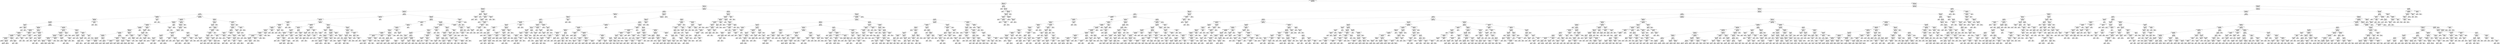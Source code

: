 digraph Tree {
node [shape=box] ;
0 [label="marital-status_Married-civ-spouse <= 0.5\ngini = 0.3656\nsamples = 32561\nvalue = [24720, 7841]"] ;
1 [label="capital-gain <= 7073.5\ngini = 0.1221\nsamples = 17585\nvalue = [16436, 1149]"] ;
0 -> 1 [labeldistance=2.5, labelangle=45, headlabel="True"] ;
2 [label="education-num <= 12.5\ngini = 0.0935\nsamples = 17274\nvalue = [16425, 849]"] ;
1 -> 2 ;
3 [label="capital-loss <= 2218.5\ngini = 0.0481\nsamples = 13864\nvalue = [13522, 342]"] ;
2 -> 3 ;
4 [label="hours-per-week <= 40.5\ngini = 0.0446\nsamples = 13807\nvalue = [13492, 315]"] ;
3 -> 4 ;
5 [label="age <= 33.5\ngini = 0.0268\nsamples = 11351\nvalue = [11197, 154]"] ;
4 -> 5 ;
6 [label="relationship_Husband <= 0.5\ngini = 0.0071\nsamples = 6698\nvalue = [6674, 24]"] ;
5 -> 6 ;
7 [label="relationship_Wife <= 0.5\ngini = 0.0068\nsamples = 6696\nvalue = [6673, 23]"] ;
6 -> 7 ;
8 [label="fnlwgt <= 23759.0\ngini = 0.0066\nsamples = 6692\nvalue = [6670, 22]"] ;
7 -> 8 ;
9 [label="fnlwgt <= 23381.0\ngini = 0.142\nsamples = 26\nvalue = [24, 2]"] ;
8 -> 9 ;
10 [label="gini = 0.0\nsamples = 23\nvalue = [23, 0]"] ;
9 -> 10 ;
11 [label="sex_Female <= 0.5\ngini = 0.4444\nsamples = 3\nvalue = [1, 2]"] ;
9 -> 11 ;
12 [label="gini = 0.0\nsamples = 2\nvalue = [0, 2]"] ;
11 -> 12 ;
13 [label="gini = 0.0\nsamples = 1\nvalue = [1, 0]"] ;
11 -> 13 ;
14 [label="age <= 28.5\ngini = 0.006\nsamples = 6666\nvalue = [6646, 20]"] ;
8 -> 14 ;
15 [label="workclass_Local-gov <= 0.5\ngini = 0.0026\nsamples = 5386\nvalue = [5379, 7]"] ;
14 -> 15 ;
16 [label="workclass_Self-emp-not-inc <= 0.5\ngini = 0.0015\nsamples = 5245\nvalue = [5241, 4]"] ;
15 -> 16 ;
17 [label="occupation_Tech-support <= 0.5\ngini = 0.0012\nsamples = 5139\nvalue = [5136, 3]"] ;
16 -> 17 ;
18 [label="occupation_Exec-managerial <= 0.5\ngini = 0.0008\nsamples = 5026\nvalue = [5024, 2]"] ;
17 -> 18 ;
19 [label="occupation_Other-service <= 0.5\ngini = 0.0004\nsamples = 4882\nvalue = [4881, 1]"] ;
18 -> 19 ;
20 [label="gini = 0.0\nsamples = 3812\nvalue = [3812, 0]"] ;
19 -> 20 ;
21 [label="fnlwgt <= 127914.5\ngini = 0.0019\nsamples = 1070\nvalue = [1069, 1]"] ;
19 -> 21 ;
22 [label="gini = 0.0065\nsamples = 308\nvalue = [307, 1]"] ;
21 -> 22 ;
23 [label="gini = 0.0\nsamples = 762\nvalue = [762, 0]"] ;
21 -> 23 ;
24 [label="education-num <= 11.5\ngini = 0.0138\nsamples = 144\nvalue = [143, 1]"] ;
18 -> 24 ;
25 [label="gini = 0.0\nsamples = 135\nvalue = [135, 0]"] ;
24 -> 25 ;
26 [label="age <= 26.5\ngini = 0.1975\nsamples = 9\nvalue = [8, 1]"] ;
24 -> 26 ;
27 [label="gini = 0.0\nsamples = 7\nvalue = [7, 0]"] ;
26 -> 27 ;
28 [label="gini = 0.5\nsamples = 2\nvalue = [1, 1]"] ;
26 -> 28 ;
29 [label="marital-status_Separated <= 0.5\ngini = 0.0175\nsamples = 113\nvalue = [112, 1]"] ;
17 -> 29 ;
30 [label="gini = 0.0\nsamples = 111\nvalue = [111, 0]"] ;
29 -> 30 ;
31 [label="education_HS-grad <= 0.5\ngini = 0.5\nsamples = 2\nvalue = [1, 1]"] ;
29 -> 31 ;
32 [label="gini = 0.0\nsamples = 1\nvalue = [0, 1]"] ;
31 -> 32 ;
33 [label="gini = 0.0\nsamples = 1\nvalue = [1, 0]"] ;
31 -> 33 ;
34 [label="race_Asian-Pac-Islander <= 0.5\ngini = 0.0187\nsamples = 106\nvalue = [105, 1]"] ;
16 -> 34 ;
35 [label="gini = 0.0\nsamples = 100\nvalue = [100, 0]"] ;
34 -> 35 ;
36 [label="relationship_Not-in-family <= 0.5\ngini = 0.2778\nsamples = 6\nvalue = [5, 1]"] ;
34 -> 36 ;
37 [label="gini = 0.0\nsamples = 4\nvalue = [4, 0]"] ;
36 -> 37 ;
38 [label="fnlwgt <= 229343.5\ngini = 0.5\nsamples = 2\nvalue = [1, 1]"] ;
36 -> 38 ;
39 [label="gini = 0.0\nsamples = 1\nvalue = [0, 1]"] ;
38 -> 39 ;
40 [label="gini = 0.0\nsamples = 1\nvalue = [1, 0]"] ;
38 -> 40 ;
41 [label="education-num <= 3.5\ngini = 0.0416\nsamples = 141\nvalue = [138, 3]"] ;
15 -> 41 ;
42 [label="gini = 0.0\nsamples = 1\nvalue = [0, 1]"] ;
41 -> 42 ;
43 [label="occupation_Protective-serv <= 0.5\ngini = 0.0282\nsamples = 140\nvalue = [138, 2]"] ;
41 -> 43 ;
44 [label="gini = 0.0\nsamples = 115\nvalue = [115, 0]"] ;
43 -> 44 ;
45 [label="fnlwgt <= 196863.0\ngini = 0.1472\nsamples = 25\nvalue = [23, 2]"] ;
43 -> 45 ;
46 [label="gini = 0.0\nsamples = 14\nvalue = [14, 0]"] ;
45 -> 46 ;
47 [label="fnlwgt <= 234027.0\ngini = 0.2975\nsamples = 11\nvalue = [9, 2]"] ;
45 -> 47 ;
48 [label="fnlwgt <= 199791.0\ngini = 0.4444\nsamples = 3\nvalue = [1, 2]"] ;
47 -> 48 ;
49 [label="gini = 0.0\nsamples = 1\nvalue = [0, 1]"] ;
48 -> 49 ;
50 [label="gini = 0.5\nsamples = 2\nvalue = [1, 1]"] ;
48 -> 50 ;
51 [label="gini = 0.0\nsamples = 8\nvalue = [8, 0]"] ;
47 -> 51 ;
52 [label="occupation_Craft-repair <= 0.5\ngini = 0.0201\nsamples = 1280\nvalue = [1267, 13]"] ;
14 -> 52 ;
53 [label="marital-status_Widowed <= 0.5\ngini = 0.0125\nsamples = 1117\nvalue = [1110, 7]"] ;
52 -> 53 ;
54 [label="workclass_State-gov <= 0.5\ngini = 0.0108\nsamples = 1106\nvalue = [1100, 6]"] ;
53 -> 54 ;
55 [label="education_7th-8th <= 0.5\ngini = 0.0075\nsamples = 1060\nvalue = [1056, 4]"] ;
54 -> 55 ;
56 [label="workclass_Federal-gov <= 0.5\ngini = 0.0057\nsamples = 1041\nvalue = [1038, 3]"] ;
55 -> 56 ;
57 [label="education_11th <= 0.5\ngini = 0.004\nsamples = 1004\nvalue = [1002, 2]"] ;
56 -> 57 ;
58 [label="gini = 0.0021\nsamples = 963\nvalue = [962, 1]"] ;
57 -> 58 ;
59 [label="gini = 0.0476\nsamples = 41\nvalue = [40, 1]"] ;
57 -> 59 ;
60 [label="occupation_Other-service <= 0.5\ngini = 0.0526\nsamples = 37\nvalue = [36, 1]"] ;
56 -> 60 ;
61 [label="gini = 0.0\nsamples = 30\nvalue = [30, 0]"] ;
60 -> 61 ;
62 [label="gini = 0.2449\nsamples = 7\nvalue = [6, 1]"] ;
60 -> 62 ;
63 [label="occupation_Farming-fishing <= 0.5\ngini = 0.0997\nsamples = 19\nvalue = [18, 1]"] ;
55 -> 63 ;
64 [label="gini = 0.0\nsamples = 18\nvalue = [18, 0]"] ;
63 -> 64 ;
65 [label="gini = 0.0\nsamples = 1\nvalue = [0, 1]"] ;
63 -> 65 ;
66 [label="occupation_Prof-specialty <= 0.5\ngini = 0.0832\nsamples = 46\nvalue = [44, 2]"] ;
54 -> 66 ;
67 [label="fnlwgt <= 399295.0\ngini = 0.0454\nsamples = 43\nvalue = [42, 1]"] ;
66 -> 67 ;
68 [label="gini = 0.0\nsamples = 39\nvalue = [39, 0]"] ;
67 -> 68 ;
69 [label="sex_Female <= 0.5\ngini = 0.375\nsamples = 4\nvalue = [3, 1]"] ;
67 -> 69 ;
70 [label="gini = 0.0\nsamples = 1\nvalue = [0, 1]"] ;
69 -> 70 ;
71 [label="gini = 0.0\nsamples = 3\nvalue = [3, 0]"] ;
69 -> 71 ;
72 [label="education-num <= 11.0\ngini = 0.4444\nsamples = 3\nvalue = [2, 1]"] ;
66 -> 72 ;
73 [label="gini = 0.0\nsamples = 2\nvalue = [2, 0]"] ;
72 -> 73 ;
74 [label="gini = 0.0\nsamples = 1\nvalue = [0, 1]"] ;
72 -> 74 ;
75 [label="education-num <= 11.5\ngini = 0.1653\nsamples = 11\nvalue = [10, 1]"] ;
53 -> 75 ;
76 [label="gini = 0.0\nsamples = 10\nvalue = [10, 0]"] ;
75 -> 76 ;
77 [label="gini = 0.0\nsamples = 1\nvalue = [0, 1]"] ;
75 -> 77 ;
78 [label="education-num <= 9.5\ngini = 0.0709\nsamples = 163\nvalue = [157, 6]"] ;
52 -> 78 ;
79 [label="fnlwgt <= 347879.0\ngini = 0.0177\nsamples = 112\nvalue = [111, 1]"] ;
78 -> 79 ;
80 [label="gini = 0.0\nsamples = 104\nvalue = [104, 0]"] ;
79 -> 80 ;
81 [label="fnlwgt <= 352303.5\ngini = 0.2188\nsamples = 8\nvalue = [7, 1]"] ;
79 -> 81 ;
82 [label="gini = 0.0\nsamples = 1\nvalue = [0, 1]"] ;
81 -> 82 ;
83 [label="gini = 0.0\nsamples = 7\nvalue = [7, 0]"] ;
81 -> 83 ;
84 [label="workclass_Federal-gov <= 0.5\ngini = 0.1769\nsamples = 51\nvalue = [46, 5]"] ;
78 -> 84 ;
85 [label="fnlwgt <= 220252.0\ngini = 0.1499\nsamples = 49\nvalue = [45, 4]"] ;
84 -> 85 ;
86 [label="fnlwgt <= 210558.0\ngini = 0.2188\nsamples = 32\nvalue = [28, 4]"] ;
85 -> 86 ;
87 [label="age <= 30.5\ngini = 0.1748\nsamples = 31\nvalue = [28, 3]"] ;
86 -> 87 ;
88 [label="gini = 0.3367\nsamples = 14\nvalue = [11, 3]"] ;
87 -> 88 ;
89 [label="gini = 0.0\nsamples = 17\nvalue = [17, 0]"] ;
87 -> 89 ;
90 [label="gini = 0.0\nsamples = 1\nvalue = [0, 1]"] ;
86 -> 90 ;
91 [label="gini = 0.0\nsamples = 17\nvalue = [17, 0]"] ;
85 -> 91 ;
92 [label="fnlwgt <= 319420.0\ngini = 0.5\nsamples = 2\nvalue = [1, 1]"] ;
84 -> 92 ;
93 [label="gini = 0.0\nsamples = 1\nvalue = [1, 0]"] ;
92 -> 93 ;
94 [label="gini = 0.0\nsamples = 1\nvalue = [0, 1]"] ;
92 -> 94 ;
95 [label="occupation_Other-service <= 0.5\ngini = 0.375\nsamples = 4\nvalue = [3, 1]"] ;
7 -> 95 ;
96 [label="gini = 0.0\nsamples = 3\nvalue = [3, 0]"] ;
95 -> 96 ;
97 [label="gini = 0.0\nsamples = 1\nvalue = [0, 1]"] ;
95 -> 97 ;
98 [label="fnlwgt <= 53716.5\ngini = 0.5\nsamples = 2\nvalue = [1, 1]"] ;
6 -> 98 ;
99 [label="gini = 0.0\nsamples = 1\nvalue = [0, 1]"] ;
98 -> 99 ;
100 [label="gini = 0.0\nsamples = 1\nvalue = [1, 0]"] ;
98 -> 100 ;
101 [label="occupation_Prof-specialty <= 0.5\ngini = 0.0543\nsamples = 4653\nvalue = [4523, 130]"] ;
5 -> 101 ;
102 [label="occupation_Exec-managerial <= 0.5\ngini = 0.046\nsamples = 4416\nvalue = [4312, 104]"] ;
101 -> 102 ;
103 [label="relationship_Wife <= 0.5\ngini = 0.0376\nsamples = 4072\nvalue = [3994, 78]"] ;
102 -> 103 ;
104 [label="occupation_Protective-serv <= 0.5\ngini = 0.0367\nsamples = 4067\nvalue = [3991, 76]"] ;
103 -> 104 ;
105 [label="native-country_India <= 0.5\ngini = 0.0339\nsamples = 4000\nvalue = [3931, 69]"] ;
104 -> 105 ;
106 [label="capital-gain <= 4718.5\ngini = 0.0334\nsamples = 3999\nvalue = [3931, 68]"] ;
105 -> 106 ;
107 [label="occupation_Craft-repair <= 0.5\ngini = 0.0317\nsamples = 3972\nvalue = [3908, 64]"] ;
106 -> 107 ;
108 [label="workclass_Self-emp-inc <= 0.5\ngini = 0.0255\nsamples = 3477\nvalue = [3432, 45]"] ;
107 -> 108 ;
109 [label="fnlwgt <= 20302.0\ngini = 0.024\nsamples = 3453\nvalue = [3411, 42]"] ;
108 -> 109 ;
110 [label="relationship_Unmarried <= 0.5\ngini = 0.32\nsamples = 5\nvalue = [4, 1]"] ;
109 -> 110 ;
111 [label="gini = 0.0\nsamples = 1\nvalue = [0, 1]"] ;
110 -> 111 ;
112 [label="gini = 0.0\nsamples = 4\nvalue = [4, 0]"] ;
110 -> 112 ;
113 [label="occupation_Tech-support <= 0.5\ngini = 0.0235\nsamples = 3448\nvalue = [3407, 41]"] ;
109 -> 113 ;
114 [label="gini = 0.0209\nsamples = 3319\nvalue = [3284, 35]"] ;
113 -> 114 ;
115 [label="gini = 0.0887\nsamples = 129\nvalue = [123, 6]"] ;
113 -> 115 ;
116 [label="race_White <= 0.5\ngini = 0.2188\nsamples = 24\nvalue = [21, 3]"] ;
108 -> 116 ;
117 [label="gini = 0.0\nsamples = 1\nvalue = [0, 1]"] ;
116 -> 117 ;
118 [label="age <= 56.5\ngini = 0.1588\nsamples = 23\nvalue = [21, 2]"] ;
116 -> 118 ;
119 [label="gini = 0.0\nsamples = 15\nvalue = [15, 0]"] ;
118 -> 119 ;
120 [label="gini = 0.375\nsamples = 8\nvalue = [6, 2]"] ;
118 -> 120 ;
121 [label="age <= 49.5\ngini = 0.0738\nsamples = 495\nvalue = [476, 19]"] ;
107 -> 121 ;
122 [label="education_Some-college <= 0.5\ngini = 0.0422\nsamples = 371\nvalue = [363, 8]"] ;
121 -> 122 ;
123 [label="marital-status_Married-spouse-absent <= 0.5\ngini = 0.014\nsamples = 284\nvalue = [282, 2]"] ;
122 -> 123 ;
124 [label="gini = 0.0074\nsamples = 269\nvalue = [268, 1]"] ;
123 -> 124 ;
125 [label="gini = 0.1244\nsamples = 15\nvalue = [14, 1]"] ;
123 -> 125 ;
126 [label="fnlwgt <= 41026.0\ngini = 0.1284\nsamples = 87\nvalue = [81, 6]"] ;
122 -> 126 ;
127 [label="gini = 0.4444\nsamples = 3\nvalue = [1, 2]"] ;
126 -> 127 ;
128 [label="gini = 0.0907\nsamples = 84\nvalue = [80, 4]"] ;
126 -> 128 ;
129 [label="workclass_Local-gov <= 0.5\ngini = 0.1617\nsamples = 124\nvalue = [113, 11]"] ;
121 -> 129 ;
130 [label="fnlwgt <= 111950.0\ngini = 0.1409\nsamples = 118\nvalue = [109, 9]"] ;
129 -> 130 ;
131 [label="gini = 0.32\nsamples = 25\nvalue = [20, 5]"] ;
130 -> 131 ;
132 [label="gini = 0.0823\nsamples = 93\nvalue = [89, 4]"] ;
130 -> 132 ;
133 [label="marital-status_Divorced <= 0.5\ngini = 0.4444\nsamples = 6\nvalue = [4, 2]"] ;
129 -> 133 ;
134 [label="gini = 0.0\nsamples = 3\nvalue = [3, 0]"] ;
133 -> 134 ;
135 [label="gini = 0.4444\nsamples = 3\nvalue = [1, 2]"] ;
133 -> 135 ;
136 [label="capital-gain <= 4826.0\ngini = 0.2524\nsamples = 27\nvalue = [23, 4]"] ;
106 -> 136 ;
137 [label="gini = 0.0\nsamples = 3\nvalue = [0, 3]"] ;
136 -> 137 ;
138 [label="occupation_Tech-support <= 0.5\ngini = 0.0799\nsamples = 24\nvalue = [23, 1]"] ;
136 -> 138 ;
139 [label="gini = 0.0\nsamples = 21\nvalue = [21, 0]"] ;
138 -> 139 ;
140 [label="sex_Female <= 0.5\ngini = 0.4444\nsamples = 3\nvalue = [2, 1]"] ;
138 -> 140 ;
141 [label="gini = 0.0\nsamples = 1\nvalue = [0, 1]"] ;
140 -> 141 ;
142 [label="gini = 0.0\nsamples = 2\nvalue = [2, 0]"] ;
140 -> 142 ;
143 [label="gini = 0.0\nsamples = 1\nvalue = [0, 1]"] ;
105 -> 143 ;
144 [label="workclass_Private <= 0.5\ngini = 0.1871\nsamples = 67\nvalue = [60, 7]"] ;
104 -> 144 ;
145 [label="fnlwgt <= 364930.5\ngini = 0.2726\nsamples = 43\nvalue = [36, 7]"] ;
144 -> 145 ;
146 [label="fnlwgt <= 33692.0\ngini = 0.2449\nsamples = 42\nvalue = [36, 6]"] ;
145 -> 146 ;
147 [label="education_HS-grad <= 0.5\ngini = 0.5\nsamples = 2\nvalue = [1, 1]"] ;
146 -> 147 ;
148 [label="gini = 0.0\nsamples = 1\nvalue = [0, 1]"] ;
147 -> 148 ;
149 [label="gini = 0.0\nsamples = 1\nvalue = [1, 0]"] ;
147 -> 149 ;
150 [label="marital-status_Divorced <= 0.5\ngini = 0.2188\nsamples = 40\nvalue = [35, 5]"] ;
146 -> 150 ;
151 [label="fnlwgt <= 310871.0\ngini = 0.3299\nsamples = 24\nvalue = [19, 5]"] ;
150 -> 151 ;
152 [label="fnlwgt <= 152565.0\ngini = 0.2873\nsamples = 23\nvalue = [19, 4]"] ;
151 -> 152 ;
153 [label="gini = 0.0\nsamples = 9\nvalue = [9, 0]"] ;
152 -> 153 ;
154 [label="gini = 0.4082\nsamples = 14\nvalue = [10, 4]"] ;
152 -> 154 ;
155 [label="gini = 0.0\nsamples = 1\nvalue = [0, 1]"] ;
151 -> 155 ;
156 [label="gini = 0.0\nsamples = 16\nvalue = [16, 0]"] ;
150 -> 156 ;
157 [label="gini = 0.0\nsamples = 1\nvalue = [0, 1]"] ;
145 -> 157 ;
158 [label="gini = 0.0\nsamples = 24\nvalue = [24, 0]"] ;
144 -> 158 ;
159 [label="age <= 36.5\ngini = 0.48\nsamples = 5\nvalue = [3, 2]"] ;
103 -> 159 ;
160 [label="education-num <= 11.0\ngini = 0.4444\nsamples = 3\nvalue = [1, 2]"] ;
159 -> 160 ;
161 [label="gini = 0.0\nsamples = 2\nvalue = [0, 2]"] ;
160 -> 161 ;
162 [label="gini = 0.0\nsamples = 1\nvalue = [1, 0]"] ;
160 -> 162 ;
163 [label="gini = 0.0\nsamples = 2\nvalue = [2, 0]"] ;
159 -> 163 ;
164 [label="native-country_Japan <= 0.5\ngini = 0.1397\nsamples = 344\nvalue = [318, 26]"] ;
102 -> 164 ;
165 [label="capital-gain <= 5373.5\ngini = 0.1351\nsamples = 343\nvalue = [318, 25]"] ;
164 -> 165 ;
166 [label="native-country_Ireland <= 0.5\ngini = 0.1305\nsamples = 342\nvalue = [318, 24]"] ;
165 -> 166 ;
167 [label="education-num <= 10.5\ngini = 0.1258\nsamples = 341\nvalue = [318, 23]"] ;
166 -> 167 ;
168 [label="marital-status_Widowed <= 0.5\ngini = 0.1033\nsamples = 293\nvalue = [277, 16]"] ;
167 -> 168 ;
169 [label="fnlwgt <= 61980.5\ngini = 0.0835\nsamples = 252\nvalue = [241, 11]"] ;
168 -> 169 ;
170 [label="fnlwgt <= 47090.0\ngini = 0.2112\nsamples = 25\nvalue = [22, 3]"] ;
169 -> 170 ;
171 [label="gini = 0.0\nsamples = 19\nvalue = [19, 0]"] ;
170 -> 171 ;
172 [label="relationship_Not-in-family <= 0.5\ngini = 0.5\nsamples = 6\nvalue = [3, 3]"] ;
170 -> 172 ;
173 [label="gini = 0.0\nsamples = 2\nvalue = [0, 2]"] ;
172 -> 173 ;
174 [label="gini = 0.375\nsamples = 4\nvalue = [3, 1]"] ;
172 -> 174 ;
175 [label="fnlwgt <= 138184.0\ngini = 0.068\nsamples = 227\nvalue = [219, 8]"] ;
169 -> 175 ;
176 [label="gini = 0.0\nsamples = 63\nvalue = [63, 0]"] ;
175 -> 176 ;
177 [label="fnlwgt <= 140565.0\ngini = 0.0928\nsamples = 164\nvalue = [156, 8]"] ;
175 -> 177 ;
178 [label="gini = 0.0\nsamples = 1\nvalue = [0, 1]"] ;
177 -> 178 ;
179 [label="gini = 0.0822\nsamples = 163\nvalue = [156, 7]"] ;
177 -> 179 ;
180 [label="fnlwgt <= 25270.0\ngini = 0.2142\nsamples = 41\nvalue = [36, 5]"] ;
168 -> 180 ;
181 [label="relationship_Unmarried <= 0.5\ngini = 0.5\nsamples = 2\nvalue = [1, 1]"] ;
180 -> 181 ;
182 [label="gini = 0.0\nsamples = 1\nvalue = [0, 1]"] ;
181 -> 182 ;
183 [label="gini = 0.0\nsamples = 1\nvalue = [1, 0]"] ;
181 -> 183 ;
184 [label="fnlwgt <= 126767.0\ngini = 0.1841\nsamples = 39\nvalue = [35, 4]"] ;
180 -> 184 ;
185 [label="gini = 0.0\nsamples = 12\nvalue = [12, 0]"] ;
184 -> 185 ;
186 [label="fnlwgt <= 142112.0\ngini = 0.2524\nsamples = 27\nvalue = [23, 4]"] ;
184 -> 186 ;
187 [label="gini = 0.4444\nsamples = 3\nvalue = [1, 2]"] ;
186 -> 187 ;
188 [label="gini = 0.1528\nsamples = 24\nvalue = [22, 2]"] ;
186 -> 188 ;
189 [label="age <= 57.0\ngini = 0.2491\nsamples = 48\nvalue = [41, 7]"] ;
167 -> 189 ;
190 [label="fnlwgt <= 354495.0\ngini = 0.142\nsamples = 39\nvalue = [36, 3]"] ;
189 -> 190 ;
191 [label="relationship_Not-in-family <= 0.5\ngini = 0.1023\nsamples = 37\nvalue = [35, 2]"] ;
190 -> 191 ;
192 [label="gini = 0.0\nsamples = 19\nvalue = [19, 0]"] ;
191 -> 192 ;
193 [label="workclass_Private <= 0.5\ngini = 0.1975\nsamples = 18\nvalue = [16, 2]"] ;
191 -> 193 ;
194 [label="gini = 0.0\nsamples = 10\nvalue = [10, 0]"] ;
193 -> 194 ;
195 [label="gini = 0.375\nsamples = 8\nvalue = [6, 2]"] ;
193 -> 195 ;
196 [label="workclass_Federal-gov <= 0.5\ngini = 0.5\nsamples = 2\nvalue = [1, 1]"] ;
190 -> 196 ;
197 [label="gini = 0.0\nsamples = 1\nvalue = [0, 1]"] ;
196 -> 197 ;
198 [label="gini = 0.0\nsamples = 1\nvalue = [1, 0]"] ;
196 -> 198 ;
199 [label="fnlwgt <= 157862.0\ngini = 0.4938\nsamples = 9\nvalue = [5, 4]"] ;
189 -> 199 ;
200 [label="gini = 0.0\nsamples = 3\nvalue = [0, 3]"] ;
199 -> 200 ;
201 [label="fnlwgt <= 266228.0\ngini = 0.2778\nsamples = 6\nvalue = [5, 1]"] ;
199 -> 201 ;
202 [label="gini = 0.0\nsamples = 5\nvalue = [5, 0]"] ;
201 -> 202 ;
203 [label="gini = 0.0\nsamples = 1\nvalue = [0, 1]"] ;
201 -> 203 ;
204 [label="gini = 0.0\nsamples = 1\nvalue = [0, 1]"] ;
166 -> 204 ;
205 [label="gini = 0.0\nsamples = 1\nvalue = [0, 1]"] ;
165 -> 205 ;
206 [label="gini = 0.0\nsamples = 1\nvalue = [0, 1]"] ;
164 -> 206 ;
207 [label="sex_Female <= 0.5\ngini = 0.1953\nsamples = 237\nvalue = [211, 26]"] ;
101 -> 207 ;
208 [label="capital-gain <= 4718.5\ngini = 0.4012\nsamples = 54\nvalue = [39, 15]"] ;
207 -> 208 ;
209 [label="fnlwgt <= 29452.0\ngini = 0.375\nsamples = 52\nvalue = [39, 13]"] ;
208 -> 209 ;
210 [label="gini = 0.0\nsamples = 1\nvalue = [0, 1]"] ;
209 -> 210 ;
211 [label="native-country_Japan <= 0.5\ngini = 0.3599\nsamples = 51\nvalue = [39, 12]"] ;
209 -> 211 ;
212 [label="race_Amer-Indian-Eskimo <= 0.5\ngini = 0.3432\nsamples = 50\nvalue = [39, 11]"] ;
211 -> 212 ;
213 [label="native-country_Germany <= 0.5\ngini = 0.3249\nsamples = 49\nvalue = [39, 10]"] ;
212 -> 213 ;
214 [label="fnlwgt <= 201059.0\ngini = 0.3047\nsamples = 48\nvalue = [39, 9]"] ;
213 -> 214 ;
215 [label="workclass_Local-gov <= 0.5\ngini = 0.1748\nsamples = 31\nvalue = [28, 3]"] ;
214 -> 215 ;
216 [label="age <= 38.5\ngini = 0.074\nsamples = 26\nvalue = [25, 1]"] ;
215 -> 216 ;
217 [label="gini = 0.2778\nsamples = 6\nvalue = [5, 1]"] ;
216 -> 217 ;
218 [label="gini = 0.0\nsamples = 20\nvalue = [20, 0]"] ;
216 -> 218 ;
219 [label="education_Some-college <= 0.5\ngini = 0.48\nsamples = 5\nvalue = [3, 2]"] ;
215 -> 219 ;
220 [label="gini = 0.4444\nsamples = 3\nvalue = [1, 2]"] ;
219 -> 220 ;
221 [label="gini = 0.0\nsamples = 2\nvalue = [2, 0]"] ;
219 -> 221 ;
222 [label="fnlwgt <= 329693.0\ngini = 0.4567\nsamples = 17\nvalue = [11, 6]"] ;
214 -> 222 ;
223 [label="age <= 49.0\ngini = 0.4959\nsamples = 11\nvalue = [5, 6]"] ;
222 -> 223 ;
224 [label="gini = 0.4688\nsamples = 8\nvalue = [5, 3]"] ;
223 -> 224 ;
225 [label="gini = 0.0\nsamples = 3\nvalue = [0, 3]"] ;
223 -> 225 ;
226 [label="gini = 0.0\nsamples = 6\nvalue = [6, 0]"] ;
222 -> 226 ;
227 [label="gini = 0.0\nsamples = 1\nvalue = [0, 1]"] ;
213 -> 227 ;
228 [label="gini = 0.0\nsamples = 1\nvalue = [0, 1]"] ;
212 -> 228 ;
229 [label="gini = 0.0\nsamples = 1\nvalue = [0, 1]"] ;
211 -> 229 ;
230 [label="gini = 0.0\nsamples = 2\nvalue = [0, 2]"] ;
208 -> 230 ;
231 [label="native-country_Philippines <= 0.5\ngini = 0.113\nsamples = 183\nvalue = [172, 11]"] ;
207 -> 231 ;
232 [label="capital-loss <= 1472.0\ngini = 0.1039\nsamples = 182\nvalue = [172, 10]"] ;
231 -> 232 ;
233 [label="workclass_Federal-gov <= 0.5\ngini = 0.0955\nsamples = 179\nvalue = [170, 9]"] ;
232 -> 233 ;
234 [label="age <= 36.5\ngini = 0.0794\nsamples = 169\nvalue = [162, 7]"] ;
233 -> 234 ;
235 [label="hours-per-week <= 16.0\ngini = 0.2041\nsamples = 26\nvalue = [23, 3]"] ;
234 -> 235 ;
236 [label="relationship_Not-in-family <= 0.5\ngini = 0.5\nsamples = 2\nvalue = [1, 1]"] ;
235 -> 236 ;
237 [label="gini = 0.0\nsamples = 1\nvalue = [1, 0]"] ;
236 -> 237 ;
238 [label="gini = 0.0\nsamples = 1\nvalue = [0, 1]"] ;
236 -> 238 ;
239 [label="marital-status_Divorced <= 0.5\ngini = 0.1528\nsamples = 24\nvalue = [22, 2]"] ;
235 -> 239 ;
240 [label="gini = 0.0\nsamples = 15\nvalue = [15, 0]"] ;
239 -> 240 ;
241 [label="relationship_Own-child <= 0.5\ngini = 0.3457\nsamples = 9\nvalue = [7, 2]"] ;
239 -> 241 ;
242 [label="fnlwgt <= 178916.0\ngini = 0.2188\nsamples = 8\nvalue = [7, 1]"] ;
241 -> 242 ;
243 [label="gini = 0.4444\nsamples = 3\nvalue = [2, 1]"] ;
242 -> 243 ;
244 [label="gini = 0.0\nsamples = 5\nvalue = [5, 0]"] ;
242 -> 244 ;
245 [label="gini = 0.0\nsamples = 1\nvalue = [0, 1]"] ;
241 -> 245 ;
246 [label="marital-status_Divorced <= 0.5\ngini = 0.0544\nsamples = 143\nvalue = [139, 4]"] ;
234 -> 246 ;
247 [label="gini = 0.0\nsamples = 69\nvalue = [69, 0]"] ;
246 -> 247 ;
248 [label="education_Some-college <= 0.5\ngini = 0.1023\nsamples = 74\nvalue = [70, 4]"] ;
246 -> 248 ;
249 [label="fnlwgt <= 46887.0\ngini = 0.1557\nsamples = 47\nvalue = [43, 4]"] ;
248 -> 249 ;
250 [label="relationship_Unmarried <= 0.5\ngini = 0.5\nsamples = 2\nvalue = [1, 1]"] ;
249 -> 250 ;
251 [label="gini = 0.0\nsamples = 1\nvalue = [1, 0]"] ;
250 -> 251 ;
252 [label="gini = 0.0\nsamples = 1\nvalue = [0, 1]"] ;
250 -> 252 ;
253 [label="fnlwgt <= 137044.5\ngini = 0.1244\nsamples = 45\nvalue = [42, 3]"] ;
249 -> 253 ;
254 [label="gini = 0.0\nsamples = 18\nvalue = [18, 0]"] ;
253 -> 254 ;
255 [label="gini = 0.1975\nsamples = 27\nvalue = [24, 3]"] ;
253 -> 255 ;
256 [label="gini = 0.0\nsamples = 27\nvalue = [27, 0]"] ;
248 -> 256 ;
257 [label="fnlwgt <= 242596.5\ngini = 0.32\nsamples = 10\nvalue = [8, 2]"] ;
233 -> 257 ;
258 [label="fnlwgt <= 94417.5\ngini = 0.1975\nsamples = 9\nvalue = [8, 1]"] ;
257 -> 258 ;
259 [label="gini = 0.0\nsamples = 5\nvalue = [5, 0]"] ;
258 -> 259 ;
260 [label="fnlwgt <= 142097.0\ngini = 0.375\nsamples = 4\nvalue = [3, 1]"] ;
258 -> 260 ;
261 [label="gini = 0.0\nsamples = 1\nvalue = [0, 1]"] ;
260 -> 261 ;
262 [label="gini = 0.0\nsamples = 3\nvalue = [3, 0]"] ;
260 -> 262 ;
263 [label="gini = 0.0\nsamples = 1\nvalue = [0, 1]"] ;
257 -> 263 ;
264 [label="marital-status_Divorced <= 0.5\ngini = 0.4444\nsamples = 3\nvalue = [2, 1]"] ;
232 -> 264 ;
265 [label="gini = 0.0\nsamples = 1\nvalue = [0, 1]"] ;
264 -> 265 ;
266 [label="gini = 0.0\nsamples = 2\nvalue = [2, 0]"] ;
264 -> 266 ;
267 [label="gini = 0.0\nsamples = 1\nvalue = [0, 1]"] ;
231 -> 267 ;
268 [label="age <= 38.5\ngini = 0.1225\nsamples = 2456\nvalue = [2295, 161]"] ;
4 -> 268 ;
269 [label="native-country_India <= 0.5\ngini = 0.0748\nsamples = 1568\nvalue = [1507, 61]"] ;
268 -> 269 ;
270 [label="relationship_Not-in-family <= 0.5\ngini = 0.0736\nsamples = 1567\nvalue = [1507, 60]"] ;
269 -> 270 ;
271 [label="native-country_Portugal <= 0.5\ngini = 0.0264\nsamples = 673\nvalue = [664, 9]"] ;
270 -> 271 ;
272 [label="race_Asian-Pac-Islander <= 0.5\ngini = 0.0236\nsamples = 671\nvalue = [663, 8]"] ;
271 -> 272 ;
273 [label="relationship_Husband <= 0.5\ngini = 0.0181\nsamples = 657\nvalue = [651, 6]"] ;
272 -> 273 ;
274 [label="hours-per-week <= 98.5\ngini = 0.0152\nsamples = 653\nvalue = [648, 5]"] ;
273 -> 274 ;
275 [label="workclass_Federal-gov <= 0.5\ngini = 0.0123\nsamples = 649\nvalue = [645, 4]"] ;
274 -> 275 ;
276 [label="marital-status_Married-spouse-absent <= 0.5\ngini = 0.0093\nsamples = 642\nvalue = [639, 3]"] ;
275 -> 276 ;
277 [label="fnlwgt <= 284055.5\ngini = 0.0063\nsamples = 628\nvalue = [626, 2]"] ;
276 -> 277 ;
278 [label="gini = 0.0\nsamples = 537\nvalue = [537, 0]"] ;
277 -> 278 ;
279 [label="fnlwgt <= 284811.5\ngini = 0.043\nsamples = 91\nvalue = [89, 2]"] ;
277 -> 279 ;
280 [label="gini = 0.0\nsamples = 1\nvalue = [0, 1]"] ;
279 -> 280 ;
281 [label="gini = 0.022\nsamples = 90\nvalue = [89, 1]"] ;
279 -> 281 ;
282 [label="workclass_Self-emp-not-inc <= 0.5\ngini = 0.1327\nsamples = 14\nvalue = [13, 1]"] ;
276 -> 282 ;
283 [label="gini = 0.0\nsamples = 13\nvalue = [13, 0]"] ;
282 -> 283 ;
284 [label="gini = 0.0\nsamples = 1\nvalue = [0, 1]"] ;
282 -> 284 ;
285 [label="education_Assoc-acdm <= 0.5\ngini = 0.2449\nsamples = 7\nvalue = [6, 1]"] ;
275 -> 285 ;
286 [label="gini = 0.0\nsamples = 6\nvalue = [6, 0]"] ;
285 -> 286 ;
287 [label="gini = 0.0\nsamples = 1\nvalue = [0, 1]"] ;
285 -> 287 ;
288 [label="fnlwgt <= 173043.0\ngini = 0.375\nsamples = 4\nvalue = [3, 1]"] ;
274 -> 288 ;
289 [label="gini = 0.0\nsamples = 3\nvalue = [3, 0]"] ;
288 -> 289 ;
290 [label="gini = 0.0\nsamples = 1\nvalue = [0, 1]"] ;
288 -> 290 ;
291 [label="education_Assoc-voc <= 0.5\ngini = 0.375\nsamples = 4\nvalue = [3, 1]"] ;
273 -> 291 ;
292 [label="gini = 0.0\nsamples = 3\nvalue = [3, 0]"] ;
291 -> 292 ;
293 [label="gini = 0.0\nsamples = 1\nvalue = [0, 1]"] ;
291 -> 293 ;
294 [label="hours-per-week <= 70.0\ngini = 0.2449\nsamples = 14\nvalue = [12, 2]"] ;
272 -> 294 ;
295 [label="fnlwgt <= 70533.5\ngini = 0.142\nsamples = 13\nvalue = [12, 1]"] ;
294 -> 295 ;
296 [label="gini = 0.0\nsamples = 1\nvalue = [0, 1]"] ;
295 -> 296 ;
297 [label="gini = 0.0\nsamples = 12\nvalue = [12, 0]"] ;
295 -> 297 ;
298 [label="gini = 0.0\nsamples = 1\nvalue = [0, 1]"] ;
294 -> 298 ;
299 [label="sex_Male <= 0.5\ngini = 0.5\nsamples = 2\nvalue = [1, 1]"] ;
271 -> 299 ;
300 [label="gini = 0.0\nsamples = 1\nvalue = [0, 1]"] ;
299 -> 300 ;
301 [label="gini = 0.0\nsamples = 1\nvalue = [1, 0]"] ;
299 -> 301 ;
302 [label="workclass_Private <= 0.5\ngini = 0.1076\nsamples = 894\nvalue = [843, 51]"] ;
270 -> 302 ;
303 [label="occupation_Exec-managerial <= 0.5\ngini = 0.2006\nsamples = 168\nvalue = [149, 19]"] ;
302 -> 303 ;
304 [label="occupation_Protective-serv <= 0.5\ngini = 0.1537\nsamples = 143\nvalue = [131, 12]"] ;
303 -> 304 ;
305 [label="fnlwgt <= 344990.0\ngini = 0.1155\nsamples = 130\nvalue = [122, 8]"] ;
304 -> 305 ;
306 [label="education_HS-grad <= 0.5\ngini = 0.0805\nsamples = 119\nvalue = [114, 5]"] ;
305 -> 306 ;
307 [label="gini = 0.0\nsamples = 68\nvalue = [68, 0]"] ;
306 -> 307 ;
308 [label="fnlwgt <= 34376.0\ngini = 0.1769\nsamples = 51\nvalue = [46, 5]"] ;
306 -> 308 ;
309 [label="hours-per-week <= 57.5\ngini = 0.5\nsamples = 4\nvalue = [2, 2]"] ;
308 -> 309 ;
310 [label="gini = 0.0\nsamples = 2\nvalue = [2, 0]"] ;
309 -> 310 ;
311 [label="gini = 0.0\nsamples = 2\nvalue = [0, 2]"] ;
309 -> 311 ;
312 [label="occupation_Sales <= 0.5\ngini = 0.1195\nsamples = 47\nvalue = [44, 3]"] ;
308 -> 312 ;
313 [label="occupation_Adm-clerical <= 0.5\ngini = 0.0868\nsamples = 44\nvalue = [42, 2]"] ;
312 -> 313 ;
314 [label="gini = 0.0487\nsamples = 40\nvalue = [39, 1]"] ;
313 -> 314 ;
315 [label="gini = 0.375\nsamples = 4\nvalue = [3, 1]"] ;
313 -> 315 ;
316 [label="age <= 33.5\ngini = 0.4444\nsamples = 3\nvalue = [2, 1]"] ;
312 -> 316 ;
317 [label="gini = 0.0\nsamples = 2\nvalue = [2, 0]"] ;
316 -> 317 ;
318 [label="gini = 0.0\nsamples = 1\nvalue = [0, 1]"] ;
316 -> 318 ;
319 [label="workclass_Self-emp-not-inc <= 0.5\ngini = 0.3967\nsamples = 11\nvalue = [8, 3]"] ;
305 -> 319 ;
320 [label="gini = 0.0\nsamples = 6\nvalue = [6, 0]"] ;
319 -> 320 ;
321 [label="education_Some-college <= 0.5\ngini = 0.48\nsamples = 5\nvalue = [2, 3]"] ;
319 -> 321 ;
322 [label="gini = 0.0\nsamples = 3\nvalue = [0, 3]"] ;
321 -> 322 ;
323 [label="gini = 0.0\nsamples = 2\nvalue = [2, 0]"] ;
321 -> 323 ;
324 [label="age <= 28.0\ngini = 0.426\nsamples = 13\nvalue = [9, 4]"] ;
304 -> 324 ;
325 [label="gini = 0.0\nsamples = 4\nvalue = [4, 0]"] ;
324 -> 325 ;
326 [label="hours-per-week <= 53.0\ngini = 0.4938\nsamples = 9\nvalue = [5, 4]"] ;
324 -> 326 ;
327 [label="gini = 0.0\nsamples = 2\nvalue = [0, 2]"] ;
326 -> 327 ;
328 [label="capital-loss <= 782.0\ngini = 0.4082\nsamples = 7\nvalue = [5, 2]"] ;
326 -> 328 ;
329 [label="race_White <= 0.5\ngini = 0.2778\nsamples = 6\nvalue = [5, 1]"] ;
328 -> 329 ;
330 [label="gini = 0.0\nsamples = 1\nvalue = [0, 1]"] ;
329 -> 330 ;
331 [label="gini = 0.0\nsamples = 5\nvalue = [5, 0]"] ;
329 -> 331 ;
332 [label="gini = 0.0\nsamples = 1\nvalue = [0, 1]"] ;
328 -> 332 ;
333 [label="hours-per-week <= 62.5\ngini = 0.4032\nsamples = 25\nvalue = [18, 7]"] ;
303 -> 333 ;
334 [label="education_12th <= 0.5\ngini = 0.255\nsamples = 20\nvalue = [17, 3]"] ;
333 -> 334 ;
335 [label="fnlwgt <= 58156.5\ngini = 0.1884\nsamples = 19\nvalue = [17, 2]"] ;
334 -> 335 ;
336 [label="gini = 0.0\nsamples = 1\nvalue = [0, 1]"] ;
335 -> 336 ;
337 [label="fnlwgt <= 114965.0\ngini = 0.1049\nsamples = 18\nvalue = [17, 1]"] ;
335 -> 337 ;
338 [label="age <= 28.0\ngini = 0.4444\nsamples = 3\nvalue = [2, 1]"] ;
337 -> 338 ;
339 [label="gini = 0.0\nsamples = 1\nvalue = [0, 1]"] ;
338 -> 339 ;
340 [label="gini = 0.0\nsamples = 2\nvalue = [2, 0]"] ;
338 -> 340 ;
341 [label="gini = 0.0\nsamples = 15\nvalue = [15, 0]"] ;
337 -> 341 ;
342 [label="gini = 0.0\nsamples = 1\nvalue = [0, 1]"] ;
334 -> 342 ;
343 [label="native-country_Cuba <= 0.5\ngini = 0.32\nsamples = 5\nvalue = [1, 4]"] ;
333 -> 343 ;
344 [label="gini = 0.0\nsamples = 4\nvalue = [0, 4]"] ;
343 -> 344 ;
345 [label="gini = 0.0\nsamples = 1\nvalue = [1, 0]"] ;
343 -> 345 ;
346 [label="education-num <= 10.5\ngini = 0.0843\nsamples = 726\nvalue = [694, 32]"] ;
302 -> 346 ;
347 [label="fnlwgt <= 30808.5\ngini = 0.0672\nsamples = 632\nvalue = [610, 22]"] ;
346 -> 347 ;
348 [label="education_11th <= 0.5\ngini = 0.2975\nsamples = 11\nvalue = [9, 2]"] ;
347 -> 348 ;
349 [label="hours-per-week <= 49.0\ngini = 0.18\nsamples = 10\nvalue = [9, 1]"] ;
348 -> 349 ;
350 [label="marital-status_Divorced <= 0.5\ngini = 0.5\nsamples = 2\nvalue = [1, 1]"] ;
349 -> 350 ;
351 [label="gini = 0.0\nsamples = 1\nvalue = [1, 0]"] ;
350 -> 351 ;
352 [label="gini = 0.0\nsamples = 1\nvalue = [0, 1]"] ;
350 -> 352 ;
353 [label="gini = 0.0\nsamples = 8\nvalue = [8, 0]"] ;
349 -> 353 ;
354 [label="gini = 0.0\nsamples = 1\nvalue = [0, 1]"] ;
348 -> 354 ;
355 [label="education_9th <= 0.5\ngini = 0.0623\nsamples = 621\nvalue = [601, 20]"] ;
347 -> 355 ;
356 [label="fnlwgt <= 465605.5\ngini = 0.0575\nsamples = 608\nvalue = [590, 18]"] ;
355 -> 356 ;
357 [label="hours-per-week <= 41.5\ngini = 0.0524\nsamples = 594\nvalue = [578, 16]"] ;
356 -> 357 ;
358 [label="occupation_Other-service <= 0.5\ngini = 0.32\nsamples = 5\nvalue = [4, 1]"] ;
357 -> 358 ;
359 [label="gini = 0.0\nsamples = 4\nvalue = [4, 0]"] ;
358 -> 359 ;
360 [label="gini = 0.0\nsamples = 1\nvalue = [0, 1]"] ;
358 -> 360 ;
361 [label="education_7th-8th <= 0.5\ngini = 0.0496\nsamples = 589\nvalue = [574, 15]"] ;
357 -> 361 ;
362 [label="fnlwgt <= 251746.5\ngini = 0.0469\nsamples = 583\nvalue = [569, 14]"] ;
361 -> 362 ;
363 [label="gini = 0.0617\nsamples = 439\nvalue = [425, 14]"] ;
362 -> 363 ;
364 [label="gini = 0.0\nsamples = 144\nvalue = [144, 0]"] ;
362 -> 364 ;
365 [label="occupation_Other-service <= 0.5\ngini = 0.2778\nsamples = 6\nvalue = [5, 1]"] ;
361 -> 365 ;
366 [label="gini = 0.0\nsamples = 5\nvalue = [5, 0]"] ;
365 -> 366 ;
367 [label="gini = 0.0\nsamples = 1\nvalue = [0, 1]"] ;
365 -> 367 ;
368 [label="marital-status_Separated <= 0.5\ngini = 0.2449\nsamples = 14\nvalue = [12, 2]"] ;
356 -> 368 ;
369 [label="fnlwgt <= 477227.5\ngini = 0.142\nsamples = 13\nvalue = [12, 1]"] ;
368 -> 369 ;
370 [label="gini = 0.0\nsamples = 1\nvalue = [0, 1]"] ;
369 -> 370 ;
371 [label="gini = 0.0\nsamples = 12\nvalue = [12, 0]"] ;
369 -> 371 ;
372 [label="gini = 0.0\nsamples = 1\nvalue = [0, 1]"] ;
368 -> 372 ;
373 [label="hours-per-week <= 44.0\ngini = 0.2604\nsamples = 13\nvalue = [11, 2]"] ;
355 -> 373 ;
374 [label="gini = 0.0\nsamples = 1\nvalue = [0, 1]"] ;
373 -> 374 ;
375 [label="native-country_? <= 0.5\ngini = 0.1528\nsamples = 12\nvalue = [11, 1]"] ;
373 -> 375 ;
376 [label="gini = 0.0\nsamples = 11\nvalue = [11, 0]"] ;
375 -> 376 ;
377 [label="gini = 0.0\nsamples = 1\nvalue = [0, 1]"] ;
375 -> 377 ;
378 [label="capital-gain <= 3692.0\ngini = 0.1901\nsamples = 94\nvalue = [84, 10]"] ;
346 -> 378 ;
379 [label="hours-per-week <= 64.5\ngini = 0.1748\nsamples = 93\nvalue = [84, 9]"] ;
378 -> 379 ;
380 [label="fnlwgt <= 213271.5\ngini = 0.1464\nsamples = 88\nvalue = [81, 7]"] ;
379 -> 380 ;
381 [label="fnlwgt <= 205085.5\ngini = 0.2122\nsamples = 58\nvalue = [51, 7]"] ;
380 -> 381 ;
382 [label="age <= 35.5\ngini = 0.1396\nsamples = 53\nvalue = [49, 4]"] ;
381 -> 382 ;
383 [label="fnlwgt <= 180814.5\ngini = 0.0832\nsamples = 46\nvalue = [44, 2]"] ;
382 -> 383 ;
384 [label="gini = 0.0\nsamples = 37\nvalue = [37, 0]"] ;
383 -> 384 ;
385 [label="gini = 0.3457\nsamples = 9\nvalue = [7, 2]"] ;
383 -> 385 ;
386 [label="occupation_Adm-clerical <= 0.5\ngini = 0.4082\nsamples = 7\nvalue = [5, 2]"] ;
382 -> 386 ;
387 [label="gini = 0.2778\nsamples = 6\nvalue = [5, 1]"] ;
386 -> 387 ;
388 [label="gini = 0.0\nsamples = 1\nvalue = [0, 1]"] ;
386 -> 388 ;
389 [label="hours-per-week <= 47.5\ngini = 0.48\nsamples = 5\nvalue = [2, 3]"] ;
381 -> 389 ;
390 [label="gini = 0.0\nsamples = 2\nvalue = [2, 0]"] ;
389 -> 390 ;
391 [label="gini = 0.0\nsamples = 3\nvalue = [0, 3]"] ;
389 -> 391 ;
392 [label="gini = 0.0\nsamples = 30\nvalue = [30, 0]"] ;
380 -> 392 ;
393 [label="occupation_Exec-managerial <= 0.5\ngini = 0.48\nsamples = 5\nvalue = [3, 2]"] ;
379 -> 393 ;
394 [label="age <= 31.5\ngini = 0.375\nsamples = 4\nvalue = [3, 1]"] ;
393 -> 394 ;
395 [label="gini = 0.0\nsamples = 2\nvalue = [2, 0]"] ;
394 -> 395 ;
396 [label="hours-per-week <= 72.5\ngini = 0.5\nsamples = 2\nvalue = [1, 1]"] ;
394 -> 396 ;
397 [label="gini = 0.0\nsamples = 1\nvalue = [1, 0]"] ;
396 -> 397 ;
398 [label="gini = 0.0\nsamples = 1\nvalue = [0, 1]"] ;
396 -> 398 ;
399 [label="gini = 0.0\nsamples = 1\nvalue = [0, 1]"] ;
393 -> 399 ;
400 [label="gini = 0.0\nsamples = 1\nvalue = [0, 1]"] ;
378 -> 400 ;
401 [label="gini = 0.0\nsamples = 1\nvalue = [0, 1]"] ;
269 -> 401 ;
402 [label="capital-gain <= 4668.5\ngini = 0.1999\nsamples = 888\nvalue = [788, 100]"] ;
268 -> 402 ;
403 [label="sex_Male <= 0.5\ngini = 0.1928\nsamples = 879\nvalue = [784, 95]"] ;
402 -> 403 ;
404 [label="marital-status_Married-AF-spouse <= 0.5\ngini = 0.12\nsamples = 421\nvalue = [394, 27]"] ;
403 -> 404 ;
405 [label="native-country_Greece <= 0.5\ngini = 0.1161\nsamples = 420\nvalue = [394, 26]"] ;
404 -> 405 ;
406 [label="occupation_Tech-support <= 0.5\ngini = 0.1122\nsamples = 419\nvalue = [394, 25]"] ;
405 -> 406 ;
407 [label="education-num <= 9.5\ngini = 0.1018\nsamples = 409\nvalue = [387, 22]"] ;
406 -> 407 ;
408 [label="workclass_Self-emp-inc <= 0.5\ngini = 0.0375\nsamples = 209\nvalue = [205, 4]"] ;
407 -> 408 ;
409 [label="marital-status_Married-spouse-absent <= 0.5\ngini = 0.0287\nsamples = 206\nvalue = [203, 3]"] ;
408 -> 409 ;
410 [label="workclass_State-gov <= 0.5\ngini = 0.0198\nsamples = 200\nvalue = [198, 2]"] ;
409 -> 410 ;
411 [label="education_11th <= 0.5\ngini = 0.0103\nsamples = 193\nvalue = [192, 1]"] ;
410 -> 411 ;
412 [label="gini = 0.0\nsamples = 185\nvalue = [185, 0]"] ;
411 -> 412 ;
413 [label="gini = 0.2188\nsamples = 8\nvalue = [7, 1]"] ;
411 -> 413 ;
414 [label="occupation_Adm-clerical <= 0.5\ngini = 0.2449\nsamples = 7\nvalue = [6, 1]"] ;
410 -> 414 ;
415 [label="gini = 0.0\nsamples = 5\nvalue = [5, 0]"] ;
414 -> 415 ;
416 [label="gini = 0.5\nsamples = 2\nvalue = [1, 1]"] ;
414 -> 416 ;
417 [label="hours-per-week <= 57.5\ngini = 0.2778\nsamples = 6\nvalue = [5, 1]"] ;
409 -> 417 ;
418 [label="gini = 0.0\nsamples = 5\nvalue = [5, 0]"] ;
417 -> 418 ;
419 [label="gini = 0.0\nsamples = 1\nvalue = [0, 1]"] ;
417 -> 419 ;
420 [label="native-country_United-States <= 0.5\ngini = 0.4444\nsamples = 3\nvalue = [2, 1]"] ;
408 -> 420 ;
421 [label="gini = 0.0\nsamples = 2\nvalue = [2, 0]"] ;
420 -> 421 ;
422 [label="gini = 0.0\nsamples = 1\nvalue = [0, 1]"] ;
420 -> 422 ;
423 [label="occupation_? <= 0.5\ngini = 0.1638\nsamples = 200\nvalue = [182, 18]"] ;
407 -> 423 ;
424 [label="occupation_Protective-serv <= 0.5\ngini = 0.1563\nsamples = 199\nvalue = [182, 17]"] ;
423 -> 424 ;
425 [label="age <= 46.5\ngini = 0.1486\nsamples = 198\nvalue = [182, 16]"] ;
424 -> 425 ;
426 [label="fnlwgt <= 369903.5\ngini = 0.0754\nsamples = 102\nvalue = [98, 4]"] ;
425 -> 426 ;
427 [label="gini = 0.0582\nsamples = 100\nvalue = [97, 3]"] ;
426 -> 427 ;
428 [label="gini = 0.5\nsamples = 2\nvalue = [1, 1]"] ;
426 -> 428 ;
429 [label="hours-per-week <= 56.5\ngini = 0.2188\nsamples = 96\nvalue = [84, 12]"] ;
425 -> 429 ;
430 [label="gini = 0.2747\nsamples = 73\nvalue = [61, 12]"] ;
429 -> 430 ;
431 [label="gini = 0.0\nsamples = 23\nvalue = [23, 0]"] ;
429 -> 431 ;
432 [label="gini = 0.0\nsamples = 1\nvalue = [0, 1]"] ;
424 -> 432 ;
433 [label="gini = 0.0\nsamples = 1\nvalue = [0, 1]"] ;
423 -> 433 ;
434 [label="marital-status_Divorced <= 0.5\ngini = 0.42\nsamples = 10\nvalue = [7, 3]"] ;
406 -> 434 ;
435 [label="gini = 0.0\nsamples = 2\nvalue = [0, 2]"] ;
434 -> 435 ;
436 [label="fnlwgt <= 129209.0\ngini = 0.2188\nsamples = 8\nvalue = [7, 1]"] ;
434 -> 436 ;
437 [label="gini = 0.0\nsamples = 1\nvalue = [0, 1]"] ;
436 -> 437 ;
438 [label="gini = 0.0\nsamples = 7\nvalue = [7, 0]"] ;
436 -> 438 ;
439 [label="gini = 0.0\nsamples = 1\nvalue = [0, 1]"] ;
405 -> 439 ;
440 [label="gini = 0.0\nsamples = 1\nvalue = [0, 1]"] ;
404 -> 440 ;
441 [label="fnlwgt <= 361071.0\ngini = 0.2529\nsamples = 458\nvalue = [390, 68]"] ;
403 -> 441 ;
442 [label="marital-status_Never-married <= 0.5\ngini = 0.2345\nsamples = 435\nvalue = [376, 59]"] ;
441 -> 442 ;
443 [label="occupation_Tech-support <= 0.5\ngini = 0.2828\nsamples = 311\nvalue = [258, 53]"] ;
442 -> 443 ;
444 [label="education-num <= 9.5\ngini = 0.2727\nsamples = 307\nvalue = [257, 50]"] ;
443 -> 444 ;
445 [label="fnlwgt <= 26943.0\ngini = 0.1995\nsamples = 178\nvalue = [158, 20]"] ;
444 -> 445 ;
446 [label="education-num <= 7.0\ngini = 0.4444\nsamples = 3\nvalue = [1, 2]"] ;
445 -> 446 ;
447 [label="gini = 0.0\nsamples = 1\nvalue = [1, 0]"] ;
446 -> 447 ;
448 [label="gini = 0.0\nsamples = 2\nvalue = [0, 2]"] ;
446 -> 448 ;
449 [label="age <= 51.5\ngini = 0.1846\nsamples = 175\nvalue = [157, 18]"] ;
445 -> 449 ;
450 [label="fnlwgt <= 321184.5\ngini = 0.0899\nsamples = 106\nvalue = [101, 5]"] ;
449 -> 450 ;
451 [label="education_12th <= 0.5\ngini = 0.0594\nsamples = 98\nvalue = [95, 3]"] ;
450 -> 451 ;
452 [label="gini = 0.0412\nsamples = 95\nvalue = [93, 2]"] ;
451 -> 452 ;
453 [label="gini = 0.4444\nsamples = 3\nvalue = [2, 1]"] ;
451 -> 453 ;
454 [label="fnlwgt <= 322823.0\ngini = 0.375\nsamples = 8\nvalue = [6, 2]"] ;
450 -> 454 ;
455 [label="gini = 0.0\nsamples = 1\nvalue = [0, 1]"] ;
454 -> 455 ;
456 [label="gini = 0.2449\nsamples = 7\nvalue = [6, 1]"] ;
454 -> 456 ;
457 [label="relationship_Not-in-family <= 0.5\ngini = 0.3058\nsamples = 69\nvalue = [56, 13]"] ;
449 -> 457 ;
458 [label="fnlwgt <= 191470.0\ngini = 0.4753\nsamples = 18\nvalue = [11, 7]"] ;
457 -> 458 ;
459 [label="gini = 0.4628\nsamples = 11\nvalue = [4, 7]"] ;
458 -> 459 ;
460 [label="gini = 0.0\nsamples = 7\nvalue = [7, 0]"] ;
458 -> 460 ;
461 [label="occupation_? <= 0.5\ngini = 0.2076\nsamples = 51\nvalue = [45, 6]"] ;
457 -> 461 ;
462 [label="gini = 0.18\nsamples = 50\nvalue = [45, 5]"] ;
461 -> 462 ;
463 [label="gini = 0.0\nsamples = 1\nvalue = [0, 1]"] ;
461 -> 463 ;
464 [label="hours-per-week <= 45.5\ngini = 0.3569\nsamples = 129\nvalue = [99, 30]"] ;
444 -> 464 ;
465 [label="occupation_Exec-managerial <= 0.5\ngini = 0.1884\nsamples = 38\nvalue = [34, 4]"] ;
464 -> 465 ;
466 [label="fnlwgt <= 339936.0\ngini = 0.1172\nsamples = 32\nvalue = [30, 2]"] ;
465 -> 466 ;
467 [label="age <= 59.0\ngini = 0.0624\nsamples = 31\nvalue = [30, 1]"] ;
466 -> 467 ;
468 [label="gini = 0.0\nsamples = 28\nvalue = [28, 0]"] ;
467 -> 468 ;
469 [label="gini = 0.4444\nsamples = 3\nvalue = [2, 1]"] ;
467 -> 469 ;
470 [label="gini = 0.0\nsamples = 1\nvalue = [0, 1]"] ;
466 -> 470 ;
471 [label="education-num <= 10.5\ngini = 0.4444\nsamples = 6\nvalue = [4, 2]"] ;
465 -> 471 ;
472 [label="marital-status_Divorced <= 0.5\ngini = 0.32\nsamples = 5\nvalue = [4, 1]"] ;
471 -> 472 ;
473 [label="gini = 0.5\nsamples = 2\nvalue = [1, 1]"] ;
472 -> 473 ;
474 [label="gini = 0.0\nsamples = 3\nvalue = [3, 0]"] ;
472 -> 474 ;
475 [label="gini = 0.0\nsamples = 1\nvalue = [0, 1]"] ;
471 -> 475 ;
476 [label="hours-per-week <= 49.0\ngini = 0.4082\nsamples = 91\nvalue = [65, 26]"] ;
464 -> 476 ;
477 [label="fnlwgt <= 203728.5\ngini = 0.4978\nsamples = 15\nvalue = [7, 8]"] ;
476 -> 477 ;
478 [label="fnlwgt <= 102092.0\ngini = 0.4628\nsamples = 11\nvalue = [7, 4]"] ;
477 -> 478 ;
479 [label="gini = 0.0\nsamples = 2\nvalue = [0, 2]"] ;
478 -> 479 ;
480 [label="gini = 0.3457\nsamples = 9\nvalue = [7, 2]"] ;
478 -> 480 ;
481 [label="gini = 0.0\nsamples = 4\nvalue = [0, 4]"] ;
477 -> 481 ;
482 [label="age <= 43.5\ngini = 0.3615\nsamples = 76\nvalue = [58, 18]"] ;
476 -> 482 ;
483 [label="fnlwgt <= 101486.0\ngini = 0.48\nsamples = 25\nvalue = [15, 10]"] ;
482 -> 483 ;
484 [label="gini = 0.2778\nsamples = 6\nvalue = [1, 5]"] ;
483 -> 484 ;
485 [label="gini = 0.3878\nsamples = 19\nvalue = [14, 5]"] ;
483 -> 485 ;
486 [label="workclass_Federal-gov <= 0.5\ngini = 0.2645\nsamples = 51\nvalue = [43, 8]"] ;
482 -> 486 ;
487 [label="gini = 0.2408\nsamples = 50\nvalue = [43, 7]"] ;
486 -> 487 ;
488 [label="gini = 0.0\nsamples = 1\nvalue = [0, 1]"] ;
486 -> 488 ;
489 [label="education_HS-grad <= 0.5\ngini = 0.375\nsamples = 4\nvalue = [1, 3]"] ;
443 -> 489 ;
490 [label="gini = 0.0\nsamples = 1\nvalue = [1, 0]"] ;
489 -> 490 ;
491 [label="gini = 0.0\nsamples = 3\nvalue = [0, 3]"] ;
489 -> 491 ;
492 [label="capital-loss <= 1534.0\ngini = 0.0921\nsamples = 124\nvalue = [118, 6]"] ;
442 -> 492 ;
493 [label="age <= 59.5\ngini = 0.065\nsamples = 119\nvalue = [115, 4]"] ;
492 -> 493 ;
494 [label="occupation_Adm-clerical <= 0.5\ngini = 0.0517\nsamples = 113\nvalue = [110, 3]"] ;
493 -> 494 ;
495 [label="fnlwgt <= 183920.0\ngini = 0.0374\nsamples = 105\nvalue = [103, 2]"] ;
494 -> 495 ;
496 [label="gini = 0.0\nsamples = 66\nvalue = [66, 0]"] ;
495 -> 496 ;
497 [label="fnlwgt <= 188732.0\ngini = 0.0973\nsamples = 39\nvalue = [37, 2]"] ;
495 -> 497 ;
498 [label="occupation_Other-service <= 0.5\ngini = 0.5\nsamples = 2\nvalue = [1, 1]"] ;
497 -> 498 ;
499 [label="gini = 0.0\nsamples = 1\nvalue = [0, 1]"] ;
498 -> 499 ;
500 [label="gini = 0.0\nsamples = 1\nvalue = [1, 0]"] ;
498 -> 500 ;
501 [label="occupation_Sales <= 0.5\ngini = 0.0526\nsamples = 37\nvalue = [36, 1]"] ;
497 -> 501 ;
502 [label="gini = 0.0\nsamples = 33\nvalue = [33, 0]"] ;
501 -> 502 ;
503 [label="gini = 0.375\nsamples = 4\nvalue = [3, 1]"] ;
501 -> 503 ;
504 [label="relationship_Unmarried <= 0.5\ngini = 0.2188\nsamples = 8\nvalue = [7, 1]"] ;
494 -> 504 ;
505 [label="gini = 0.0\nsamples = 6\nvalue = [6, 0]"] ;
504 -> 505 ;
506 [label="fnlwgt <= 248306.0\ngini = 0.5\nsamples = 2\nvalue = [1, 1]"] ;
504 -> 506 ;
507 [label="gini = 0.0\nsamples = 1\nvalue = [0, 1]"] ;
506 -> 507 ;
508 [label="gini = 0.0\nsamples = 1\nvalue = [1, 0]"] ;
506 -> 508 ;
509 [label="fnlwgt <= 51439.0\ngini = 0.2778\nsamples = 6\nvalue = [5, 1]"] ;
493 -> 509 ;
510 [label="gini = 0.0\nsamples = 1\nvalue = [0, 1]"] ;
509 -> 510 ;
511 [label="gini = 0.0\nsamples = 5\nvalue = [5, 0]"] ;
509 -> 511 ;
512 [label="capital-loss <= 1577.0\ngini = 0.48\nsamples = 5\nvalue = [3, 2]"] ;
492 -> 512 ;
513 [label="gini = 0.0\nsamples = 2\nvalue = [0, 2]"] ;
512 -> 513 ;
514 [label="gini = 0.0\nsamples = 3\nvalue = [3, 0]"] ;
512 -> 514 ;
515 [label="education_Some-college <= 0.5\ngini = 0.4764\nsamples = 23\nvalue = [14, 9]"] ;
441 -> 515 ;
516 [label="occupation_Craft-repair <= 0.5\ngini = 0.32\nsamples = 15\nvalue = [12, 3]"] ;
515 -> 516 ;
517 [label="age <= 53.0\ngini = 0.2449\nsamples = 14\nvalue = [12, 2]"] ;
516 -> 517 ;
518 [label="occupation_Prof-specialty <= 0.5\ngini = 0.142\nsamples = 13\nvalue = [12, 1]"] ;
517 -> 518 ;
519 [label="gini = 0.0\nsamples = 12\nvalue = [12, 0]"] ;
518 -> 519 ;
520 [label="gini = 0.0\nsamples = 1\nvalue = [0, 1]"] ;
518 -> 520 ;
521 [label="gini = 0.0\nsamples = 1\nvalue = [0, 1]"] ;
517 -> 521 ;
522 [label="gini = 0.0\nsamples = 1\nvalue = [0, 1]"] ;
516 -> 522 ;
523 [label="fnlwgt <= 420118.0\ngini = 0.375\nsamples = 8\nvalue = [2, 6]"] ;
515 -> 523 ;
524 [label="gini = 0.0\nsamples = 5\nvalue = [0, 5]"] ;
523 -> 524 ;
525 [label="fnlwgt <= 449989.0\ngini = 0.4444\nsamples = 3\nvalue = [2, 1]"] ;
523 -> 525 ;
526 [label="gini = 0.0\nsamples = 2\nvalue = [2, 0]"] ;
525 -> 526 ;
527 [label="gini = 0.0\nsamples = 1\nvalue = [0, 1]"] ;
525 -> 527 ;
528 [label="capital-gain <= 5194.5\ngini = 0.4938\nsamples = 9\nvalue = [4, 5]"] ;
402 -> 528 ;
529 [label="occupation_Machine-op-inspct <= 0.5\ngini = 0.2778\nsamples = 6\nvalue = [1, 5]"] ;
528 -> 529 ;
530 [label="gini = 0.0\nsamples = 5\nvalue = [0, 5]"] ;
529 -> 530 ;
531 [label="gini = 0.0\nsamples = 1\nvalue = [1, 0]"] ;
529 -> 531 ;
532 [label="gini = 0.0\nsamples = 3\nvalue = [3, 0]"] ;
528 -> 532 ;
533 [label="fnlwgt <= 125450.5\ngini = 0.4986\nsamples = 57\nvalue = [30, 27]"] ;
3 -> 533 ;
534 [label="age <= 60.0\ngini = 0.3457\nsamples = 18\nvalue = [4, 14]"] ;
533 -> 534 ;
535 [label="occupation_Sales <= 0.5\ngini = 0.1244\nsamples = 15\nvalue = [1, 14]"] ;
534 -> 535 ;
536 [label="gini = 0.0\nsamples = 14\nvalue = [0, 14]"] ;
535 -> 536 ;
537 [label="gini = 0.0\nsamples = 1\nvalue = [1, 0]"] ;
535 -> 537 ;
538 [label="gini = 0.0\nsamples = 3\nvalue = [3, 0]"] ;
534 -> 538 ;
539 [label="capital-loss <= 2391.5\ngini = 0.4444\nsamples = 39\nvalue = [26, 13]"] ;
533 -> 539 ;
540 [label="education_Assoc-acdm <= 0.5\ngini = 0.2873\nsamples = 23\nvalue = [19, 4]"] ;
539 -> 540 ;
541 [label="workclass_Private <= 0.5\ngini = 0.2355\nsamples = 22\nvalue = [19, 3]"] ;
540 -> 541 ;
542 [label="gini = 0.0\nsamples = 10\nvalue = [10, 0]"] ;
541 -> 542 ;
543 [label="occupation_Farming-fishing <= 0.5\ngini = 0.375\nsamples = 12\nvalue = [9, 3]"] ;
541 -> 543 ;
544 [label="relationship_Own-child <= 0.5\ngini = 0.2975\nsamples = 11\nvalue = [9, 2]"] ;
543 -> 544 ;
545 [label="occupation_Exec-managerial <= 0.5\ngini = 0.18\nsamples = 10\nvalue = [9, 1]"] ;
544 -> 545 ;
546 [label="gini = 0.0\nsamples = 8\nvalue = [8, 0]"] ;
545 -> 546 ;
547 [label="age <= 42.0\ngini = 0.5\nsamples = 2\nvalue = [1, 1]"] ;
545 -> 547 ;
548 [label="gini = 0.0\nsamples = 1\nvalue = [1, 0]"] ;
547 -> 548 ;
549 [label="gini = 0.0\nsamples = 1\nvalue = [0, 1]"] ;
547 -> 549 ;
550 [label="gini = 0.0\nsamples = 1\nvalue = [0, 1]"] ;
544 -> 550 ;
551 [label="gini = 0.0\nsamples = 1\nvalue = [0, 1]"] ;
543 -> 551 ;
552 [label="gini = 0.0\nsamples = 1\nvalue = [0, 1]"] ;
540 -> 552 ;
553 [label="capital-loss <= 3253.5\ngini = 0.4922\nsamples = 16\nvalue = [7, 9]"] ;
539 -> 553 ;
554 [label="gini = 0.0\nsamples = 9\nvalue = [0, 9]"] ;
553 -> 554 ;
555 [label="gini = 0.0\nsamples = 7\nvalue = [7, 0]"] ;
553 -> 555 ;
556 [label="hours-per-week <= 43.5\ngini = 0.2531\nsamples = 3410\nvalue = [2903, 507]"] ;
2 -> 556 ;
557 [label="age <= 33.5\ngini = 0.1608\nsamples = 2302\nvalue = [2099, 203]"] ;
556 -> 557 ;
558 [label="relationship_Wife <= 0.5\ngini = 0.0463\nsamples = 1181\nvalue = [1153, 28]"] ;
557 -> 558 ;
559 [label="capital-loss <= 2116.0\ngini = 0.0431\nsamples = 1179\nvalue = [1153, 26]"] ;
558 -> 559 ;
560 [label="age <= 29.5\ngini = 0.04\nsamples = 1175\nvalue = [1151, 24]"] ;
559 -> 560 ;
561 [label="marital-status_Separated <= 0.5\ngini = 0.0213\nsamples = 929\nvalue = [919, 10]"] ;
560 -> 561 ;
562 [label="fnlwgt <= 41011.0\ngini = 0.0193\nsamples = 924\nvalue = [915, 9]"] ;
561 -> 562 ;
563 [label="occupation_Craft-repair <= 0.5\ngini = 0.0973\nsamples = 39\nvalue = [37, 2]"] ;
562 -> 563 ;
564 [label="fnlwgt <= 40713.5\ngini = 0.0512\nsamples = 38\nvalue = [37, 1]"] ;
563 -> 564 ;
565 [label="gini = 0.0\nsamples = 36\nvalue = [36, 0]"] ;
564 -> 565 ;
566 [label="age <= 25.5\ngini = 0.5\nsamples = 2\nvalue = [1, 1]"] ;
564 -> 566 ;
567 [label="gini = 0.0\nsamples = 1\nvalue = [0, 1]"] ;
566 -> 567 ;
568 [label="gini = 0.0\nsamples = 1\nvalue = [1, 0]"] ;
566 -> 568 ;
569 [label="gini = 0.0\nsamples = 1\nvalue = [0, 1]"] ;
563 -> 569 ;
570 [label="capital-loss <= 1486.0\ngini = 0.0157\nsamples = 885\nvalue = [878, 7]"] ;
562 -> 570 ;
571 [label="education_Masters <= 0.5\ngini = 0.0137\nsamples = 870\nvalue = [864, 6]"] ;
570 -> 571 ;
572 [label="relationship_Unmarried <= 0.5\ngini = 0.0101\nsamples = 791\nvalue = [787, 4]"] ;
571 -> 572 ;
573 [label="occupation_Adm-clerical <= 0.5\ngini = 0.0078\nsamples = 764\nvalue = [761, 3]"] ;
572 -> 573 ;
574 [label="fnlwgt <= 323996.5\ngini = 0.0033\nsamples = 612\nvalue = [611, 1]"] ;
573 -> 574 ;
575 [label="gini = 0.0\nsamples = 537\nvalue = [537, 0]"] ;
574 -> 575 ;
576 [label="fnlwgt <= 325594.0\ngini = 0.0263\nsamples = 75\nvalue = [74, 1]"] ;
574 -> 576 ;
577 [label="gini = 0.0\nsamples = 1\nvalue = [0, 1]"] ;
576 -> 577 ;
578 [label="gini = 0.0\nsamples = 74\nvalue = [74, 0]"] ;
576 -> 578 ;
579 [label="fnlwgt <= 199150.0\ngini = 0.026\nsamples = 152\nvalue = [150, 2]"] ;
573 -> 579 ;
580 [label="fnlwgt <= 198928.0\ngini = 0.047\nsamples = 83\nvalue = [81, 2]"] ;
579 -> 580 ;
581 [label="gini = 0.0241\nsamples = 82\nvalue = [81, 1]"] ;
580 -> 581 ;
582 [label="gini = 0.0\nsamples = 1\nvalue = [0, 1]"] ;
580 -> 582 ;
583 [label="gini = 0.0\nsamples = 69\nvalue = [69, 0]"] ;
579 -> 583 ;
584 [label="occupation_Exec-managerial <= 0.5\ngini = 0.0713\nsamples = 27\nvalue = [26, 1]"] ;
572 -> 584 ;
585 [label="gini = 0.0\nsamples = 22\nvalue = [22, 0]"] ;
584 -> 585 ;
586 [label="age <= 23.5\ngini = 0.32\nsamples = 5\nvalue = [4, 1]"] ;
584 -> 586 ;
587 [label="gini = 0.0\nsamples = 4\nvalue = [4, 0]"] ;
586 -> 587 ;
588 [label="gini = 0.0\nsamples = 1\nvalue = [0, 1]"] ;
586 -> 588 ;
589 [label="fnlwgt <= 345340.0\ngini = 0.0494\nsamples = 79\nvalue = [77, 2]"] ;
571 -> 589 ;
590 [label="relationship_Own-child <= 0.5\ngini = 0.0263\nsamples = 75\nvalue = [74, 1]"] ;
589 -> 590 ;
591 [label="gini = 0.0\nsamples = 50\nvalue = [50, 0]"] ;
590 -> 591 ;
592 [label="fnlwgt <= 188084.5\ngini = 0.0768\nsamples = 25\nvalue = [24, 1]"] ;
590 -> 592 ;
593 [label="fnlwgt <= 182947.5\ngini = 0.1653\nsamples = 11\nvalue = [10, 1]"] ;
592 -> 593 ;
594 [label="gini = 0.0\nsamples = 10\nvalue = [10, 0]"] ;
593 -> 594 ;
595 [label="gini = 0.0\nsamples = 1\nvalue = [0, 1]"] ;
593 -> 595 ;
596 [label="gini = 0.0\nsamples = 14\nvalue = [14, 0]"] ;
592 -> 596 ;
597 [label="age <= 27.5\ngini = 0.375\nsamples = 4\nvalue = [3, 1]"] ;
589 -> 597 ;
598 [label="gini = 0.0\nsamples = 3\nvalue = [3, 0]"] ;
597 -> 598 ;
599 [label="gini = 0.0\nsamples = 1\nvalue = [0, 1]"] ;
597 -> 599 ;
600 [label="capital-loss <= 1577.0\ngini = 0.1244\nsamples = 15\nvalue = [14, 1]"] ;
570 -> 600 ;
601 [label="gini = 0.0\nsamples = 1\nvalue = [0, 1]"] ;
600 -> 601 ;
602 [label="gini = 0.0\nsamples = 14\nvalue = [14, 0]"] ;
600 -> 602 ;
603 [label="native-country_United-States <= 0.5\ngini = 0.32\nsamples = 5\nvalue = [4, 1]"] ;
561 -> 603 ;
604 [label="gini = 0.0\nsamples = 1\nvalue = [0, 1]"] ;
603 -> 604 ;
605 [label="gini = 0.0\nsamples = 4\nvalue = [4, 0]"] ;
603 -> 605 ;
606 [label="sex_Female <= 0.5\ngini = 0.1073\nsamples = 246\nvalue = [232, 14]"] ;
560 -> 606 ;
607 [label="occupation_Sales <= 0.5\ngini = 0.189\nsamples = 123\nvalue = [110, 13]"] ;
606 -> 607 ;
608 [label="education-num <= 14.5\ngini = 0.1515\nsamples = 109\nvalue = [100, 9]"] ;
607 -> 608 ;
609 [label="fnlwgt <= 138993.5\ngini = 0.1128\nsamples = 100\nvalue = [94, 6]"] ;
608 -> 609 ;
610 [label="fnlwgt <= 134457.0\ngini = 0.213\nsamples = 33\nvalue = [29, 4]"] ;
609 -> 610 ;
611 [label="workclass_Federal-gov <= 0.5\ngini = 0.1699\nsamples = 32\nvalue = [29, 3]"] ;
610 -> 611 ;
612 [label="age <= 31.5\ngini = 0.1244\nsamples = 30\nvalue = [28, 2]"] ;
611 -> 612 ;
613 [label="gini = 0.0\nsamples = 17\nvalue = [17, 0]"] ;
612 -> 613 ;
614 [label="fnlwgt <= 90161.0\ngini = 0.2604\nsamples = 13\nvalue = [11, 2]"] ;
612 -> 614 ;
615 [label="gini = 0.0\nsamples = 6\nvalue = [6, 0]"] ;
614 -> 615 ;
616 [label="gini = 0.4082\nsamples = 7\nvalue = [5, 2]"] ;
614 -> 616 ;
617 [label="occupation_Adm-clerical <= 0.5\ngini = 0.5\nsamples = 2\nvalue = [1, 1]"] ;
611 -> 617 ;
618 [label="gini = 0.0\nsamples = 1\nvalue = [0, 1]"] ;
617 -> 618 ;
619 [label="gini = 0.0\nsamples = 1\nvalue = [1, 0]"] ;
617 -> 619 ;
620 [label="gini = 0.0\nsamples = 1\nvalue = [0, 1]"] ;
610 -> 620 ;
621 [label="marital-status_Divorced <= 0.5\ngini = 0.0579\nsamples = 67\nvalue = [65, 2]"] ;
609 -> 621 ;
622 [label="capital-loss <= 1486.0\ngini = 0.0298\nsamples = 66\nvalue = [65, 1]"] ;
621 -> 622 ;
623 [label="gini = 0.0\nsamples = 62\nvalue = [62, 0]"] ;
622 -> 623 ;
624 [label="capital-loss <= 1652.5\ngini = 0.375\nsamples = 4\nvalue = [3, 1]"] ;
622 -> 624 ;
625 [label="gini = 0.0\nsamples = 1\nvalue = [0, 1]"] ;
624 -> 625 ;
626 [label="gini = 0.0\nsamples = 3\nvalue = [3, 0]"] ;
624 -> 626 ;
627 [label="gini = 0.0\nsamples = 1\nvalue = [0, 1]"] ;
621 -> 627 ;
628 [label="age <= 31.5\ngini = 0.4444\nsamples = 9\nvalue = [6, 3]"] ;
608 -> 628 ;
629 [label="gini = 0.0\nsamples = 5\nvalue = [5, 0]"] ;
628 -> 629 ;
630 [label="fnlwgt <= 155365.5\ngini = 0.375\nsamples = 4\nvalue = [1, 3]"] ;
628 -> 630 ;
631 [label="age <= 32.5\ngini = 0.5\nsamples = 2\nvalue = [1, 1]"] ;
630 -> 631 ;
632 [label="gini = 0.0\nsamples = 1\nvalue = [1, 0]"] ;
631 -> 632 ;
633 [label="gini = 0.0\nsamples = 1\nvalue = [0, 1]"] ;
631 -> 633 ;
634 [label="gini = 0.0\nsamples = 2\nvalue = [0, 2]"] ;
630 -> 634 ;
635 [label="relationship_Not-in-family <= 0.5\ngini = 0.4082\nsamples = 14\nvalue = [10, 4]"] ;
607 -> 635 ;
636 [label="gini = 0.0\nsamples = 5\nvalue = [5, 0]"] ;
635 -> 636 ;
637 [label="fnlwgt <= 184522.5\ngini = 0.4938\nsamples = 9\nvalue = [5, 4]"] ;
635 -> 637 ;
638 [label="gini = 0.0\nsamples = 3\nvalue = [0, 3]"] ;
637 -> 638 ;
639 [label="fnlwgt <= 296409.0\ngini = 0.2778\nsamples = 6\nvalue = [5, 1]"] ;
637 -> 639 ;
640 [label="gini = 0.0\nsamples = 5\nvalue = [5, 0]"] ;
639 -> 640 ;
641 [label="gini = 0.0\nsamples = 1\nvalue = [0, 1]"] ;
639 -> 641 ;
642 [label="occupation_Tech-support <= 0.5\ngini = 0.0161\nsamples = 123\nvalue = [122, 1]"] ;
606 -> 642 ;
643 [label="gini = 0.0\nsamples = 115\nvalue = [115, 0]"] ;
642 -> 643 ;
644 [label="fnlwgt <= 171021.5\ngini = 0.2188\nsamples = 8\nvalue = [7, 1]"] ;
642 -> 644 ;
645 [label="age <= 31.0\ngini = 0.5\nsamples = 2\nvalue = [1, 1]"] ;
644 -> 645 ;
646 [label="gini = 0.0\nsamples = 1\nvalue = [0, 1]"] ;
645 -> 646 ;
647 [label="gini = 0.0\nsamples = 1\nvalue = [1, 0]"] ;
645 -> 647 ;
648 [label="gini = 0.0\nsamples = 6\nvalue = [6, 0]"] ;
644 -> 648 ;
649 [label="capital-loss <= 2298.5\ngini = 0.5\nsamples = 4\nvalue = [2, 2]"] ;
559 -> 649 ;
650 [label="gini = 0.0\nsamples = 2\nvalue = [0, 2]"] ;
649 -> 650 ;
651 [label="gini = 0.0\nsamples = 2\nvalue = [2, 0]"] ;
649 -> 651 ;
652 [label="gini = 0.0\nsamples = 2\nvalue = [0, 2]"] ;
558 -> 652 ;
653 [label="capital-loss <= 2365.5\ngini = 0.2635\nsamples = 1121\nvalue = [946, 175]"] ;
557 -> 653 ;
654 [label="education-num <= 14.5\ngini = 0.2529\nsamples = 1111\nvalue = [946, 165]"] ;
653 -> 654 ;
655 [label="capital-gain <= 4668.5\ngini = 0.2246\nsamples = 1024\nvalue = [892, 132]"] ;
654 -> 655 ;
656 [label="age <= 46.5\ngini = 0.216\nsamples = 1007\nvalue = [883, 124]"] ;
655 -> 656 ;
657 [label="native-country_Taiwan <= 0.5\ngini = 0.1665\nsamples = 633\nvalue = [575, 58]"] ;
656 -> 657 ;
658 [label="relationship_Not-in-family <= 0.5\ngini = 0.1641\nsamples = 632\nvalue = [575, 57]"] ;
657 -> 658 ;
659 [label="occupation_Sales <= 0.5\ngini = 0.0915\nsamples = 229\nvalue = [218, 11]"] ;
658 -> 659 ;
660 [label="marital-status_Widowed <= 0.5\ngini = 0.0465\nsamples = 210\nvalue = [205, 5]"] ;
659 -> 660 ;
661 [label="native-country_Philippines <= 0.5\ngini = 0.03\nsamples = 197\nvalue = [194, 3]"] ;
660 -> 661 ;
662 [label="fnlwgt <= 408540.5\ngini = 0.0205\nsamples = 193\nvalue = [191, 2]"] ;
661 -> 662 ;
663 [label="age <= 34.5\ngini = 0.0106\nsamples = 188\nvalue = [187, 1]"] ;
662 -> 663 ;
664 [label="gini = 0.095\nsamples = 20\nvalue = [19, 1]"] ;
663 -> 664 ;
665 [label="gini = 0.0\nsamples = 168\nvalue = [168, 0]"] ;
663 -> 665 ;
666 [label="fnlwgt <= 445001.0\ngini = 0.32\nsamples = 5\nvalue = [4, 1]"] ;
662 -> 666 ;
667 [label="gini = 0.0\nsamples = 1\nvalue = [0, 1]"] ;
666 -> 667 ;
668 [label="gini = 0.0\nsamples = 4\nvalue = [4, 0]"] ;
666 -> 668 ;
669 [label="occupation_Prof-specialty <= 0.5\ngini = 0.375\nsamples = 4\nvalue = [3, 1]"] ;
661 -> 669 ;
670 [label="gini = 0.0\nsamples = 3\nvalue = [3, 0]"] ;
669 -> 670 ;
671 [label="gini = 0.0\nsamples = 1\nvalue = [0, 1]"] ;
669 -> 671 ;
672 [label="workclass_Federal-gov <= 0.5\ngini = 0.2604\nsamples = 13\nvalue = [11, 2]"] ;
660 -> 672 ;
673 [label="age <= 35.5\ngini = 0.1528\nsamples = 12\nvalue = [11, 1]"] ;
672 -> 673 ;
674 [label="gini = 0.0\nsamples = 1\nvalue = [0, 1]"] ;
673 -> 674 ;
675 [label="gini = 0.0\nsamples = 11\nvalue = [11, 0]"] ;
673 -> 675 ;
676 [label="gini = 0.0\nsamples = 1\nvalue = [0, 1]"] ;
672 -> 676 ;
677 [label="age <= 45.0\ngini = 0.4321\nsamples = 19\nvalue = [13, 6]"] ;
659 -> 677 ;
678 [label="fnlwgt <= 310021.5\ngini = 0.3599\nsamples = 17\nvalue = [13, 4]"] ;
677 -> 678 ;
679 [label="age <= 42.5\ngini = 0.2449\nsamples = 14\nvalue = [12, 2]"] ;
678 -> 679 ;
680 [label="age <= 34.5\ngini = 0.1528\nsamples = 12\nvalue = [11, 1]"] ;
679 -> 680 ;
681 [label="gini = 0.4444\nsamples = 3\nvalue = [2, 1]"] ;
680 -> 681 ;
682 [label="gini = 0.0\nsamples = 9\nvalue = [9, 0]"] ;
680 -> 682 ;
683 [label="race_Black <= 0.5\ngini = 0.5\nsamples = 2\nvalue = [1, 1]"] ;
679 -> 683 ;
684 [label="gini = 0.0\nsamples = 1\nvalue = [1, 0]"] ;
683 -> 684 ;
685 [label="gini = 0.0\nsamples = 1\nvalue = [0, 1]"] ;
683 -> 685 ;
686 [label="fnlwgt <= 572438.0\ngini = 0.4444\nsamples = 3\nvalue = [1, 2]"] ;
678 -> 686 ;
687 [label="gini = 0.0\nsamples = 2\nvalue = [0, 2]"] ;
686 -> 687 ;
688 [label="gini = 0.0\nsamples = 1\nvalue = [1, 0]"] ;
686 -> 688 ;
689 [label="gini = 0.0\nsamples = 2\nvalue = [0, 2]"] ;
677 -> 689 ;
690 [label="hours-per-week <= 37.5\ngini = 0.2022\nsamples = 403\nvalue = [357, 46]"] ;
658 -> 690 ;
691 [label="occupation_Tech-support <= 0.5\ngini = 0.0217\nsamples = 91\nvalue = [90, 1]"] ;
690 -> 691 ;
692 [label="gini = 0.0\nsamples = 86\nvalue = [86, 0]"] ;
691 -> 692 ;
693 [label="age <= 45.0\ngini = 0.32\nsamples = 5\nvalue = [4, 1]"] ;
691 -> 693 ;
694 [label="gini = 0.0\nsamples = 4\nvalue = [4, 0]"] ;
693 -> 694 ;
695 [label="gini = 0.0\nsamples = 1\nvalue = [0, 1]"] ;
693 -> 695 ;
696 [label="occupation_Exec-managerial <= 0.5\ngini = 0.2469\nsamples = 312\nvalue = [267, 45]"] ;
690 -> 696 ;
697 [label="occupation_Prof-specialty <= 0.5\ngini = 0.2076\nsamples = 255\nvalue = [225, 30]"] ;
696 -> 697 ;
698 [label="native-country_Mexico <= 0.5\ngini = 0.1244\nsamples = 120\nvalue = [112, 8]"] ;
697 -> 698 ;
699 [label="capital-loss <= 2129.5\ngini = 0.1116\nsamples = 118\nvalue = [111, 7]"] ;
698 -> 699 ;
700 [label="gini = 0.0981\nsamples = 116\nvalue = [110, 6]"] ;
699 -> 700 ;
701 [label="gini = 0.5\nsamples = 2\nvalue = [1, 1]"] ;
699 -> 701 ;
702 [label="workclass_Private <= 0.5\ngini = 0.5\nsamples = 2\nvalue = [1, 1]"] ;
698 -> 702 ;
703 [label="gini = 0.0\nsamples = 1\nvalue = [0, 1]"] ;
702 -> 703 ;
704 [label="gini = 0.0\nsamples = 1\nvalue = [1, 0]"] ;
702 -> 704 ;
705 [label="workclass_Private <= 0.5\ngini = 0.2728\nsamples = 135\nvalue = [113, 22]"] ;
697 -> 705 ;
706 [label="workclass_Self-emp-not-inc <= 0.5\ngini = 0.1362\nsamples = 68\nvalue = [63, 5]"] ;
705 -> 706 ;
707 [label="gini = 0.0907\nsamples = 63\nvalue = [60, 3]"] ;
706 -> 707 ;
708 [label="gini = 0.48\nsamples = 5\nvalue = [3, 2]"] ;
706 -> 708 ;
709 [label="hours-per-week <= 39.0\ngini = 0.3787\nsamples = 67\nvalue = [50, 17]"] ;
705 -> 709 ;
710 [label="gini = 0.0\nsamples = 2\nvalue = [0, 2]"] ;
709 -> 710 ;
711 [label="gini = 0.355\nsamples = 65\nvalue = [50, 15]"] ;
709 -> 711 ;
712 [label="education_Bachelors <= 0.5\ngini = 0.3878\nsamples = 57\nvalue = [42, 15]"] ;
696 -> 712 ;
713 [label="workclass_Private <= 0.5\ngini = 0.4983\nsamples = 17\nvalue = [9, 8]"] ;
712 -> 713 ;
714 [label="workclass_Federal-gov <= 0.5\ngini = 0.32\nsamples = 5\nvalue = [4, 1]"] ;
713 -> 714 ;
715 [label="gini = 0.0\nsamples = 4\nvalue = [4, 0]"] ;
714 -> 715 ;
716 [label="gini = 0.0\nsamples = 1\nvalue = [0, 1]"] ;
714 -> 716 ;
717 [label="fnlwgt <= 184648.0\ngini = 0.4861\nsamples = 12\nvalue = [5, 7]"] ;
713 -> 717 ;
718 [label="gini = 0.2778\nsamples = 6\nvalue = [1, 5]"] ;
717 -> 718 ;
719 [label="gini = 0.4444\nsamples = 6\nvalue = [4, 2]"] ;
717 -> 719 ;
720 [label="age <= 39.5\ngini = 0.2887\nsamples = 40\nvalue = [33, 7]"] ;
712 -> 720 ;
721 [label="fnlwgt <= 254082.5\ngini = 0.0868\nsamples = 22\nvalue = [21, 1]"] ;
720 -> 721 ;
722 [label="gini = 0.0\nsamples = 17\nvalue = [17, 0]"] ;
721 -> 722 ;
723 [label="gini = 0.32\nsamples = 5\nvalue = [4, 1]"] ;
721 -> 723 ;
724 [label="sex_Male <= 0.5\ngini = 0.4444\nsamples = 18\nvalue = [12, 6]"] ;
720 -> 724 ;
725 [label="gini = 0.1975\nsamples = 9\nvalue = [8, 1]"] ;
724 -> 725 ;
726 [label="gini = 0.4938\nsamples = 9\nvalue = [4, 5]"] ;
724 -> 726 ;
727 [label="gini = 0.0\nsamples = 1\nvalue = [0, 1]"] ;
657 -> 727 ;
728 [label="hours-per-week <= 31.0\ngini = 0.2907\nsamples = 374\nvalue = [308, 66]"] ;
656 -> 728 ;
729 [label="native-country_Japan <= 0.5\ngini = 0.0907\nsamples = 84\nvalue = [80, 4]"] ;
728 -> 729 ;
730 [label="marital-status_Married-spouse-absent <= 0.5\ngini = 0.0697\nsamples = 83\nvalue = [80, 3]"] ;
729 -> 730 ;
731 [label="occupation_Adm-clerical <= 0.5\ngini = 0.0487\nsamples = 80\nvalue = [78, 2]"] ;
730 -> 731 ;
732 [label="fnlwgt <= 43926.5\ngini = 0.026\nsamples = 76\nvalue = [75, 1]"] ;
731 -> 732 ;
733 [label="fnlwgt <= 38785.0\ngini = 0.2449\nsamples = 7\nvalue = [6, 1]"] ;
732 -> 733 ;
734 [label="gini = 0.0\nsamples = 6\nvalue = [6, 0]"] ;
733 -> 734 ;
735 [label="gini = 0.0\nsamples = 1\nvalue = [0, 1]"] ;
733 -> 735 ;
736 [label="gini = 0.0\nsamples = 69\nvalue = [69, 0]"] ;
732 -> 736 ;
737 [label="education-num <= 13.5\ngini = 0.375\nsamples = 4\nvalue = [3, 1]"] ;
731 -> 737 ;
738 [label="gini = 0.0\nsamples = 3\nvalue = [3, 0]"] ;
737 -> 738 ;
739 [label="gini = 0.0\nsamples = 1\nvalue = [0, 1]"] ;
737 -> 739 ;
740 [label="relationship_Not-in-family <= 0.5\ngini = 0.4444\nsamples = 3\nvalue = [2, 1]"] ;
730 -> 740 ;
741 [label="gini = 0.0\nsamples = 2\nvalue = [2, 0]"] ;
740 -> 741 ;
742 [label="gini = 0.0\nsamples = 1\nvalue = [0, 1]"] ;
740 -> 742 ;
743 [label="gini = 0.0\nsamples = 1\nvalue = [0, 1]"] ;
729 -> 743 ;
744 [label="age <= 48.5\ngini = 0.3362\nsamples = 290\nvalue = [228, 62]"] ;
728 -> 744 ;
745 [label="fnlwgt <= 104358.5\ngini = 0.4352\nsamples = 50\nvalue = [34, 16]"] ;
744 -> 745 ;
746 [label="fnlwgt <= 64128.5\ngini = 0.2449\nsamples = 14\nvalue = [12, 2]"] ;
745 -> 746 ;
747 [label="workclass_State-gov <= 0.5\ngini = 0.4444\nsamples = 3\nvalue = [1, 2]"] ;
746 -> 747 ;
748 [label="gini = 0.0\nsamples = 2\nvalue = [0, 2]"] ;
747 -> 748 ;
749 [label="gini = 0.0\nsamples = 1\nvalue = [1, 0]"] ;
747 -> 749 ;
750 [label="gini = 0.0\nsamples = 11\nvalue = [11, 0]"] ;
746 -> 750 ;
751 [label="occupation_Sales <= 0.5\ngini = 0.4753\nsamples = 36\nvalue = [22, 14]"] ;
745 -> 751 ;
752 [label="occupation_Exec-managerial <= 0.5\ngini = 0.4444\nsamples = 33\nvalue = [22, 11]"] ;
751 -> 752 ;
753 [label="hours-per-week <= 39.0\ngini = 0.355\nsamples = 26\nvalue = [20, 6]"] ;
752 -> 753 ;
754 [label="education_Masters <= 0.5\ngini = 0.4444\nsamples = 6\nvalue = [2, 4]"] ;
753 -> 754 ;
755 [label="gini = 0.0\nsamples = 3\nvalue = [0, 3]"] ;
754 -> 755 ;
756 [label="gini = 0.4444\nsamples = 3\nvalue = [2, 1]"] ;
754 -> 756 ;
757 [label="workclass_State-gov <= 0.5\ngini = 0.18\nsamples = 20\nvalue = [18, 2]"] ;
753 -> 757 ;
758 [label="gini = 0.1049\nsamples = 18\nvalue = [17, 1]"] ;
757 -> 758 ;
759 [label="gini = 0.5\nsamples = 2\nvalue = [1, 1]"] ;
757 -> 759 ;
760 [label="relationship_Other-relative <= 0.5\ngini = 0.4082\nsamples = 7\nvalue = [2, 5]"] ;
752 -> 760 ;
761 [label="marital-status_Never-married <= 0.5\ngini = 0.2778\nsamples = 6\nvalue = [1, 5]"] ;
760 -> 761 ;
762 [label="gini = 0.0\nsamples = 5\nvalue = [0, 5]"] ;
761 -> 762 ;
763 [label="gini = 0.0\nsamples = 1\nvalue = [1, 0]"] ;
761 -> 763 ;
764 [label="gini = 0.0\nsamples = 1\nvalue = [1, 0]"] ;
760 -> 764 ;
765 [label="gini = 0.0\nsamples = 3\nvalue = [0, 3]"] ;
751 -> 765 ;
766 [label="workclass_Local-gov <= 0.5\ngini = 0.3099\nsamples = 240\nvalue = [194, 46]"] ;
744 -> 766 ;
767 [label="hours-per-week <= 39.5\ngini = 0.2743\nsamples = 195\nvalue = [163, 32]"] ;
766 -> 767 ;
768 [label="age <= 67.5\ngini = 0.0588\nsamples = 33\nvalue = [32, 1]"] ;
767 -> 768 ;
769 [label="gini = 0.0\nsamples = 30\nvalue = [30, 0]"] ;
768 -> 769 ;
770 [label="age <= 69.0\ngini = 0.4444\nsamples = 3\nvalue = [2, 1]"] ;
768 -> 770 ;
771 [label="gini = 0.0\nsamples = 1\nvalue = [0, 1]"] ;
770 -> 771 ;
772 [label="gini = 0.0\nsamples = 2\nvalue = [2, 0]"] ;
770 -> 772 ;
773 [label="race_White <= 0.5\ngini = 0.3095\nsamples = 162\nvalue = [131, 31]"] ;
767 -> 773 ;
774 [label="workclass_State-gov <= 0.5\ngini = 0.0768\nsamples = 25\nvalue = [24, 1]"] ;
773 -> 774 ;
775 [label="gini = 0.0\nsamples = 20\nvalue = [20, 0]"] ;
774 -> 775 ;
776 [label="fnlwgt <= 127374.5\ngini = 0.32\nsamples = 5\nvalue = [4, 1]"] ;
774 -> 776 ;
777 [label="gini = 0.0\nsamples = 1\nvalue = [0, 1]"] ;
776 -> 777 ;
778 [label="gini = 0.0\nsamples = 4\nvalue = [4, 0]"] ;
776 -> 778 ;
779 [label="education-num <= 13.5\ngini = 0.3421\nsamples = 137\nvalue = [107, 30]"] ;
773 -> 779 ;
780 [label="capital-loss <= 1452.0\ngini = 0.2825\nsamples = 94\nvalue = [78, 16]"] ;
779 -> 780 ;
781 [label="gini = 0.2495\nsamples = 89\nvalue = [76, 13]"] ;
780 -> 781 ;
782 [label="gini = 0.48\nsamples = 5\nvalue = [2, 3]"] ;
780 -> 782 ;
783 [label="fnlwgt <= 174180.0\ngini = 0.4392\nsamples = 43\nvalue = [29, 14]"] ;
779 -> 783 ;
784 [label="gini = 0.4965\nsamples = 24\nvalue = [13, 11]"] ;
783 -> 784 ;
785 [label="gini = 0.2659\nsamples = 19\nvalue = [16, 3]"] ;
783 -> 785 ;
786 [label="hours-per-week <= 33.5\ngini = 0.4286\nsamples = 45\nvalue = [31, 14]"] ;
766 -> 786 ;
787 [label="gini = 0.0\nsamples = 2\nvalue = [0, 2]"] ;
786 -> 787 ;
788 [label="age <= 50.5\ngini = 0.4024\nsamples = 43\nvalue = [31, 12]"] ;
786 -> 788 ;
789 [label="age <= 49.5\ngini = 0.5\nsamples = 10\nvalue = [5, 5]"] ;
788 -> 789 ;
790 [label="fnlwgt <= 111723.0\ngini = 0.2778\nsamples = 6\nvalue = [5, 1]"] ;
789 -> 790 ;
791 [label="gini = 0.0\nsamples = 1\nvalue = [0, 1]"] ;
790 -> 791 ;
792 [label="gini = 0.0\nsamples = 5\nvalue = [5, 0]"] ;
790 -> 792 ;
793 [label="gini = 0.0\nsamples = 4\nvalue = [0, 4]"] ;
789 -> 793 ;
794 [label="fnlwgt <= 42423.0\ngini = 0.3343\nsamples = 33\nvalue = [26, 7]"] ;
788 -> 794 ;
795 [label="gini = 0.0\nsamples = 1\nvalue = [0, 1]"] ;
794 -> 795 ;
796 [label="education-num <= 13.5\ngini = 0.3047\nsamples = 32\nvalue = [26, 6]"] ;
794 -> 796 ;
797 [label="gini = 0.0\nsamples = 11\nvalue = [11, 0]"] ;
796 -> 797 ;
798 [label="gini = 0.4082\nsamples = 21\nvalue = [15, 6]"] ;
796 -> 798 ;
799 [label="capital-gain <= 5194.5\ngini = 0.4983\nsamples = 17\nvalue = [9, 8]"] ;
655 -> 799 ;
800 [label="gini = 0.0\nsamples = 8\nvalue = [0, 8]"] ;
799 -> 800 ;
801 [label="gini = 0.0\nsamples = 9\nvalue = [9, 0]"] ;
799 -> 801 ;
802 [label="sex_Male <= 0.5\ngini = 0.4709\nsamples = 87\nvalue = [54, 33]"] ;
654 -> 802 ;
803 [label="workclass_Federal-gov <= 0.5\ngini = 0.3482\nsamples = 49\nvalue = [38, 11]"] ;
802 -> 803 ;
804 [label="workclass_State-gov <= 0.5\ngini = 0.3096\nsamples = 47\nvalue = [38, 9]"] ;
803 -> 804 ;
805 [label="occupation_Machine-op-inspct <= 0.5\ngini = 0.1567\nsamples = 35\nvalue = [32, 3]"] ;
804 -> 805 ;
806 [label="age <= 44.5\ngini = 0.1107\nsamples = 34\nvalue = [32, 2]"] ;
805 -> 806 ;
807 [label="age <= 41.5\ngini = 0.2449\nsamples = 14\nvalue = [12, 2]"] ;
806 -> 807 ;
808 [label="gini = 0.0\nsamples = 8\nvalue = [8, 0]"] ;
807 -> 808 ;
809 [label="education_Doctorate <= 0.5\ngini = 0.4444\nsamples = 6\nvalue = [4, 2]"] ;
807 -> 809 ;
810 [label="fnlwgt <= 140042.0\ngini = 0.4444\nsamples = 3\nvalue = [1, 2]"] ;
809 -> 810 ;
811 [label="gini = 0.0\nsamples = 1\nvalue = [1, 0]"] ;
810 -> 811 ;
812 [label="gini = 0.0\nsamples = 2\nvalue = [0, 2]"] ;
810 -> 812 ;
813 [label="gini = 0.0\nsamples = 3\nvalue = [3, 0]"] ;
809 -> 813 ;
814 [label="gini = 0.0\nsamples = 20\nvalue = [20, 0]"] ;
806 -> 814 ;
815 [label="gini = 0.0\nsamples = 1\nvalue = [0, 1]"] ;
805 -> 815 ;
816 [label="education_Prof-school <= 0.5\ngini = 0.5\nsamples = 12\nvalue = [6, 6]"] ;
804 -> 816 ;
817 [label="fnlwgt <= 98306.0\ngini = 0.375\nsamples = 8\nvalue = [2, 6]"] ;
816 -> 817 ;
818 [label="gini = 0.0\nsamples = 1\nvalue = [1, 0]"] ;
817 -> 818 ;
819 [label="fnlwgt <= 342011.5\ngini = 0.2449\nsamples = 7\nvalue = [1, 6]"] ;
817 -> 819 ;
820 [label="gini = 0.0\nsamples = 6\nvalue = [0, 6]"] ;
819 -> 820 ;
821 [label="gini = 0.0\nsamples = 1\nvalue = [1, 0]"] ;
819 -> 821 ;
822 [label="gini = 0.0\nsamples = 4\nvalue = [4, 0]"] ;
816 -> 822 ;
823 [label="gini = 0.0\nsamples = 2\nvalue = [0, 2]"] ;
803 -> 823 ;
824 [label="marital-status_Divorced <= 0.5\ngini = 0.4875\nsamples = 38\nvalue = [16, 22]"] ;
802 -> 824 ;
825 [label="fnlwgt <= 93895.5\ngini = 0.42\nsamples = 30\nvalue = [9, 21]"] ;
824 -> 825 ;
826 [label="workclass_Federal-gov <= 0.5\ngini = 0.32\nsamples = 5\nvalue = [4, 1]"] ;
825 -> 826 ;
827 [label="gini = 0.0\nsamples = 4\nvalue = [4, 0]"] ;
826 -> 827 ;
828 [label="gini = 0.0\nsamples = 1\nvalue = [0, 1]"] ;
826 -> 828 ;
829 [label="hours-per-week <= 16.5\ngini = 0.32\nsamples = 25\nvalue = [5, 20]"] ;
825 -> 829 ;
830 [label="gini = 0.0\nsamples = 2\nvalue = [2, 0]"] ;
829 -> 830 ;
831 [label="workclass_Local-gov <= 0.5\ngini = 0.2268\nsamples = 23\nvalue = [3, 20]"] ;
829 -> 831 ;
832 [label="native-country_England <= 0.5\ngini = 0.1653\nsamples = 22\nvalue = [2, 20]"] ;
831 -> 832 ;
833 [label="age <= 66.5\ngini = 0.0907\nsamples = 21\nvalue = [1, 20]"] ;
832 -> 833 ;
834 [label="gini = 0.0\nsamples = 19\nvalue = [0, 19]"] ;
833 -> 834 ;
835 [label="workclass_Private <= 0.5\ngini = 0.5\nsamples = 2\nvalue = [1, 1]"] ;
833 -> 835 ;
836 [label="gini = 0.0\nsamples = 1\nvalue = [0, 1]"] ;
835 -> 836 ;
837 [label="gini = 0.0\nsamples = 1\nvalue = [1, 0]"] ;
835 -> 837 ;
838 [label="gini = 0.0\nsamples = 1\nvalue = [1, 0]"] ;
832 -> 838 ;
839 [label="gini = 0.0\nsamples = 1\nvalue = [1, 0]"] ;
831 -> 839 ;
840 [label="fnlwgt <= 316106.5\ngini = 0.2188\nsamples = 8\nvalue = [7, 1]"] ;
824 -> 840 ;
841 [label="gini = 0.0\nsamples = 7\nvalue = [7, 0]"] ;
840 -> 841 ;
842 [label="gini = 0.0\nsamples = 1\nvalue = [0, 1]"] ;
840 -> 842 ;
843 [label="gini = 0.0\nsamples = 10\nvalue = [0, 10]"] ;
653 -> 843 ;
844 [label="age <= 27.5\ngini = 0.3982\nsamples = 1108\nvalue = [804, 304]"] ;
556 -> 844 ;
845 [label="capital-loss <= 2116.0\ngini = 0.0736\nsamples = 209\nvalue = [201, 8]"] ;
844 -> 845 ;
846 [label="hours-per-week <= 62.5\ngini = 0.0653\nsamples = 207\nvalue = [200, 7]"] ;
845 -> 846 ;
847 [label="workclass_Self-emp-inc <= 0.5\ngini = 0.0425\nsamples = 184\nvalue = [180, 4]"] ;
846 -> 847 ;
848 [label="occupation_Craft-repair <= 0.5\ngini = 0.0328\nsamples = 180\nvalue = [177, 3]"] ;
847 -> 848 ;
849 [label="hours-per-week <= 53.5\ngini = 0.0225\nsamples = 176\nvalue = [174, 2]"] ;
848 -> 849 ;
850 [label="gini = 0.0\nsamples = 135\nvalue = [135, 0]"] ;
849 -> 850 ;
851 [label="occupation_Tech-support <= 0.5\ngini = 0.0928\nsamples = 41\nvalue = [39, 2]"] ;
849 -> 851 ;
852 [label="education_Masters <= 0.5\ngini = 0.0512\nsamples = 38\nvalue = [37, 1]"] ;
851 -> 852 ;
853 [label="gini = 0.0\nsamples = 33\nvalue = [33, 0]"] ;
852 -> 853 ;
854 [label="age <= 25.5\ngini = 0.32\nsamples = 5\nvalue = [4, 1]"] ;
852 -> 854 ;
855 [label="gini = 0.0\nsamples = 4\nvalue = [4, 0]"] ;
854 -> 855 ;
856 [label="gini = 0.0\nsamples = 1\nvalue = [0, 1]"] ;
854 -> 856 ;
857 [label="fnlwgt <= 181076.0\ngini = 0.4444\nsamples = 3\nvalue = [2, 1]"] ;
851 -> 857 ;
858 [label="gini = 0.0\nsamples = 2\nvalue = [2, 0]"] ;
857 -> 858 ;
859 [label="gini = 0.0\nsamples = 1\nvalue = [0, 1]"] ;
857 -> 859 ;
860 [label="age <= 26.5\ngini = 0.375\nsamples = 4\nvalue = [3, 1]"] ;
848 -> 860 ;
861 [label="gini = 0.0\nsamples = 1\nvalue = [0, 1]"] ;
860 -> 861 ;
862 [label="gini = 0.0\nsamples = 3\nvalue = [3, 0]"] ;
860 -> 862 ;
863 [label="hours-per-week <= 47.5\ngini = 0.375\nsamples = 4\nvalue = [3, 1]"] ;
847 -> 863 ;
864 [label="gini = 0.0\nsamples = 1\nvalue = [0, 1]"] ;
863 -> 864 ;
865 [label="gini = 0.0\nsamples = 3\nvalue = [3, 0]"] ;
863 -> 865 ;
866 [label="fnlwgt <= 78354.0\ngini = 0.2268\nsamples = 23\nvalue = [20, 3]"] ;
846 -> 866 ;
867 [label="gini = 0.0\nsamples = 1\nvalue = [0, 1]"] ;
866 -> 867 ;
868 [label="occupation_Sales <= 0.5\ngini = 0.1653\nsamples = 22\nvalue = [20, 2]"] ;
866 -> 868 ;
869 [label="occupation_Exec-managerial <= 0.5\ngini = 0.0997\nsamples = 19\nvalue = [18, 1]"] ;
868 -> 869 ;
870 [label="gini = 0.0\nsamples = 15\nvalue = [15, 0]"] ;
869 -> 870 ;
871 [label="relationship_Not-in-family <= 0.5\ngini = 0.375\nsamples = 4\nvalue = [3, 1]"] ;
869 -> 871 ;
872 [label="gini = 0.0\nsamples = 3\nvalue = [3, 0]"] ;
871 -> 872 ;
873 [label="gini = 0.0\nsamples = 1\nvalue = [0, 1]"] ;
871 -> 873 ;
874 [label="age <= 26.0\ngini = 0.4444\nsamples = 3\nvalue = [2, 1]"] ;
868 -> 874 ;
875 [label="gini = 0.0\nsamples = 2\nvalue = [2, 0]"] ;
874 -> 875 ;
876 [label="gini = 0.0\nsamples = 1\nvalue = [0, 1]"] ;
874 -> 876 ;
877 [label="workclass_Private <= 0.5\ngini = 0.5\nsamples = 2\nvalue = [1, 1]"] ;
845 -> 877 ;
878 [label="gini = 0.0\nsamples = 1\nvalue = [1, 0]"] ;
877 -> 878 ;
879 [label="gini = 0.0\nsamples = 1\nvalue = [0, 1]"] ;
877 -> 879 ;
880 [label="capital-loss <= 2391.5\ngini = 0.4417\nsamples = 899\nvalue = [603, 296]"] ;
844 -> 880 ;
881 [label="occupation_Exec-managerial <= 0.5\ngini = 0.4337\nsamples = 884\nvalue = [603, 281]"] ;
880 -> 881 ;
882 [label="education-num <= 14.5\ngini = 0.3981\nsamples = 660\nvalue = [479, 181]"] ;
881 -> 882 ;
883 [label="sex_Male <= 0.5\ngini = 0.3612\nsamples = 558\nvalue = [426, 132]"] ;
882 -> 883 ;
884 [label="fnlwgt <= 131504.0\ngini = 0.2578\nsamples = 250\nvalue = [212, 38]"] ;
883 -> 884 ;
885 [label="hours-per-week <= 61.0\ngini = 0.095\nsamples = 80\nvalue = [76, 4]"] ;
884 -> 885 ;
886 [label="workclass_Federal-gov <= 0.5\ngini = 0.0533\nsamples = 73\nvalue = [71, 2]"] ;
885 -> 886 ;
887 [label="occupation_Sales <= 0.5\ngini = 0.0282\nsamples = 70\nvalue = [69, 1]"] ;
886 -> 887 ;
888 [label="gini = 0.0\nsamples = 62\nvalue = [62, 0]"] ;
887 -> 888 ;
889 [label="age <= 35.5\ngini = 0.2188\nsamples = 8\nvalue = [7, 1]"] ;
887 -> 889 ;
890 [label="fnlwgt <= 115794.0\ngini = 0.5\nsamples = 2\nvalue = [1, 1]"] ;
889 -> 890 ;
891 [label="gini = 0.0\nsamples = 1\nvalue = [0, 1]"] ;
890 -> 891 ;
892 [label="gini = 0.0\nsamples = 1\nvalue = [1, 0]"] ;
890 -> 892 ;
893 [label="gini = 0.0\nsamples = 6\nvalue = [6, 0]"] ;
889 -> 893 ;
894 [label="age <= 43.0\ngini = 0.4444\nsamples = 3\nvalue = [2, 1]"] ;
886 -> 894 ;
895 [label="gini = 0.0\nsamples = 2\nvalue = [2, 0]"] ;
894 -> 895 ;
896 [label="gini = 0.0\nsamples = 1\nvalue = [0, 1]"] ;
894 -> 896 ;
897 [label="hours-per-week <= 67.5\ngini = 0.4082\nsamples = 7\nvalue = [5, 2]"] ;
885 -> 897 ;
898 [label="education_Masters <= 0.5\ngini = 0.4444\nsamples = 3\nvalue = [1, 2]"] ;
897 -> 898 ;
899 [label="gini = 0.0\nsamples = 2\nvalue = [0, 2]"] ;
898 -> 899 ;
900 [label="gini = 0.0\nsamples = 1\nvalue = [1, 0]"] ;
898 -> 900 ;
901 [label="gini = 0.0\nsamples = 4\nvalue = [4, 0]"] ;
897 -> 901 ;
902 [label="fnlwgt <= 352536.5\ngini = 0.32\nsamples = 170\nvalue = [136, 34]"] ;
884 -> 902 ;
903 [label="marital-status_Widowed <= 0.5\ngini = 0.2982\nsamples = 159\nvalue = [130, 29]"] ;
902 -> 903 ;
904 [label="fnlwgt <= 134534.0\ngini = 0.2717\nsamples = 148\nvalue = [124, 24]"] ;
903 -> 904 ;
905 [label="occupation_Sales <= 0.5\ngini = 0.4444\nsamples = 3\nvalue = [1, 2]"] ;
904 -> 905 ;
906 [label="gini = 0.0\nsamples = 2\nvalue = [0, 2]"] ;
905 -> 906 ;
907 [label="gini = 0.0\nsamples = 1\nvalue = [1, 0]"] ;
905 -> 907 ;
908 [label="race_Amer-Indian-Eskimo <= 0.5\ngini = 0.2574\nsamples = 145\nvalue = [123, 22]"] ;
904 -> 908 ;
909 [label="native-country_South <= 0.5\ngini = 0.2491\nsamples = 144\nvalue = [123, 21]"] ;
908 -> 909 ;
910 [label="race_Other <= 0.5\ngini = 0.2406\nsamples = 143\nvalue = [123, 20]"] ;
909 -> 910 ;
911 [label="gini = 0.2318\nsamples = 142\nvalue = [123, 19]"] ;
910 -> 911 ;
912 [label="gini = 0.0\nsamples = 1\nvalue = [0, 1]"] ;
910 -> 912 ;
913 [label="gini = 0.0\nsamples = 1\nvalue = [0, 1]"] ;
909 -> 913 ;
914 [label="gini = 0.0\nsamples = 1\nvalue = [0, 1]"] ;
908 -> 914 ;
915 [label="hours-per-week <= 49.0\ngini = 0.4959\nsamples = 11\nvalue = [6, 5]"] ;
903 -> 915 ;
916 [label="gini = 0.0\nsamples = 4\nvalue = [4, 0]"] ;
915 -> 916 ;
917 [label="fnlwgt <= 182583.0\ngini = 0.4082\nsamples = 7\nvalue = [2, 5]"] ;
915 -> 917 ;
918 [label="age <= 33.5\ngini = 0.4444\nsamples = 3\nvalue = [2, 1]"] ;
917 -> 918 ;
919 [label="gini = 0.0\nsamples = 1\nvalue = [0, 1]"] ;
918 -> 919 ;
920 [label="gini = 0.0\nsamples = 2\nvalue = [2, 0]"] ;
918 -> 920 ;
921 [label="gini = 0.0\nsamples = 4\nvalue = [0, 4]"] ;
917 -> 921 ;
922 [label="age <= 38.5\ngini = 0.4959\nsamples = 11\nvalue = [6, 5]"] ;
902 -> 922 ;
923 [label="fnlwgt <= 392054.5\ngini = 0.4082\nsamples = 7\nvalue = [2, 5]"] ;
922 -> 923 ;
924 [label="gini = 0.0\nsamples = 3\nvalue = [0, 3]"] ;
923 -> 924 ;
925 [label="fnlwgt <= 409631.5\ngini = 0.5\nsamples = 4\nvalue = [2, 2]"] ;
923 -> 925 ;
926 [label="gini = 0.0\nsamples = 2\nvalue = [2, 0]"] ;
925 -> 926 ;
927 [label="gini = 0.0\nsamples = 2\nvalue = [0, 2]"] ;
925 -> 927 ;
928 [label="gini = 0.0\nsamples = 4\nvalue = [4, 0]"] ;
922 -> 928 ;
929 [label="age <= 42.5\ngini = 0.4241\nsamples = 308\nvalue = [214, 94]"] ;
883 -> 929 ;
930 [label="workclass_Private <= 0.5\ngini = 0.385\nsamples = 196\nvalue = [145, 51]"] ;
929 -> 930 ;
931 [label="race_Black <= 0.5\ngini = 0.2809\nsamples = 71\nvalue = [59, 12]"] ;
930 -> 931 ;
932 [label="fnlwgt <= 30280.5\ngini = 0.2386\nsamples = 65\nvalue = [56, 9]"] ;
931 -> 932 ;
933 [label="gini = 0.0\nsamples = 1\nvalue = [0, 1]"] ;
932 -> 933 ;
934 [label="native-country_India <= 0.5\ngini = 0.2188\nsamples = 64\nvalue = [56, 8]"] ;
932 -> 934 ;
935 [label="relationship_Husband <= 0.5\ngini = 0.1975\nsamples = 63\nvalue = [56, 7]"] ;
934 -> 935 ;
936 [label="occupation_Protective-serv <= 0.5\ngini = 0.1748\nsamples = 62\nvalue = [56, 6]"] ;
935 -> 936 ;
937 [label="gini = 0.1305\nsamples = 57\nvalue = [53, 4]"] ;
936 -> 937 ;
938 [label="gini = 0.48\nsamples = 5\nvalue = [3, 2]"] ;
936 -> 938 ;
939 [label="gini = 0.0\nsamples = 1\nvalue = [0, 1]"] ;
935 -> 939 ;
940 [label="gini = 0.0\nsamples = 1\nvalue = [0, 1]"] ;
934 -> 940 ;
941 [label="fnlwgt <= 322489.5\ngini = 0.5\nsamples = 6\nvalue = [3, 3]"] ;
931 -> 941 ;
942 [label="occupation_? <= 0.5\ngini = 0.375\nsamples = 4\nvalue = [1, 3]"] ;
941 -> 942 ;
943 [label="gini = 0.0\nsamples = 3\nvalue = [0, 3]"] ;
942 -> 943 ;
944 [label="gini = 0.0\nsamples = 1\nvalue = [1, 0]"] ;
942 -> 944 ;
945 [label="gini = 0.0\nsamples = 2\nvalue = [2, 0]"] ;
941 -> 945 ;
946 [label="education_Masters <= 0.5\ngini = 0.4293\nsamples = 125\nvalue = [86, 39]"] ;
930 -> 946 ;
947 [label="relationship_Not-in-family <= 0.5\ngini = 0.3983\nsamples = 102\nvalue = [74, 28]"] ;
946 -> 947 ;
948 [label="native-country_Philippines <= 0.5\ngini = 0.18\nsamples = 20\nvalue = [18, 2]"] ;
947 -> 948 ;
949 [label="capital-loss <= 326.5\ngini = 0.0997\nsamples = 19\nvalue = [18, 1]"] ;
948 -> 949 ;
950 [label="gini = 0.0\nsamples = 18\nvalue = [18, 0]"] ;
949 -> 950 ;
951 [label="gini = 0.0\nsamples = 1\nvalue = [0, 1]"] ;
949 -> 951 ;
952 [label="gini = 0.0\nsamples = 1\nvalue = [0, 1]"] ;
948 -> 952 ;
953 [label="native-country_? <= 0.5\ngini = 0.4331\nsamples = 82\nvalue = [56, 26]"] ;
947 -> 953 ;
954 [label="marital-status_Divorced <= 0.5\ngini = 0.4158\nsamples = 78\nvalue = [55, 23]"] ;
953 -> 954 ;
955 [label="fnlwgt <= 197344.0\ngini = 0.3787\nsamples = 67\nvalue = [50, 17]"] ;
954 -> 955 ;
956 [label="gini = 0.2449\nsamples = 35\nvalue = [30, 5]"] ;
955 -> 956 ;
957 [label="gini = 0.4688\nsamples = 32\nvalue = [20, 12]"] ;
955 -> 957 ;
958 [label="hours-per-week <= 46.5\ngini = 0.4959\nsamples = 11\nvalue = [5, 6]"] ;
954 -> 958 ;
959 [label="gini = 0.0\nsamples = 3\nvalue = [3, 0]"] ;
958 -> 959 ;
960 [label="gini = 0.375\nsamples = 8\nvalue = [2, 6]"] ;
958 -> 960 ;
961 [label="race_Black <= 0.5\ngini = 0.375\nsamples = 4\nvalue = [1, 3]"] ;
953 -> 961 ;
962 [label="gini = 0.0\nsamples = 3\nvalue = [0, 3]"] ;
961 -> 962 ;
963 [label="gini = 0.0\nsamples = 1\nvalue = [1, 0]"] ;
961 -> 963 ;
964 [label="age <= 34.5\ngini = 0.4991\nsamples = 23\nvalue = [12, 11]"] ;
946 -> 964 ;
965 [label="occupation_Sales <= 0.5\ngini = 0.3967\nsamples = 11\nvalue = [8, 3]"] ;
964 -> 965 ;
966 [label="hours-per-week <= 47.5\ngini = 0.2188\nsamples = 8\nvalue = [7, 1]"] ;
965 -> 966 ;
967 [label="occupation_Prof-specialty <= 0.5\ngini = 0.5\nsamples = 2\nvalue = [1, 1]"] ;
966 -> 967 ;
968 [label="gini = 0.0\nsamples = 1\nvalue = [1, 0]"] ;
967 -> 968 ;
969 [label="gini = 0.0\nsamples = 1\nvalue = [0, 1]"] ;
967 -> 969 ;
970 [label="gini = 0.0\nsamples = 6\nvalue = [6, 0]"] ;
966 -> 970 ;
971 [label="hours-per-week <= 62.5\ngini = 0.4444\nsamples = 3\nvalue = [1, 2]"] ;
965 -> 971 ;
972 [label="gini = 0.0\nsamples = 2\nvalue = [0, 2]"] ;
971 -> 972 ;
973 [label="gini = 0.0\nsamples = 1\nvalue = [1, 0]"] ;
971 -> 973 ;
974 [label="fnlwgt <= 215015.5\ngini = 0.4444\nsamples = 12\nvalue = [4, 8]"] ;
964 -> 974 ;
975 [label="fnlwgt <= 33060.5\ngini = 0.1975\nsamples = 9\nvalue = [1, 8]"] ;
974 -> 975 ;
976 [label="gini = 0.0\nsamples = 1\nvalue = [1, 0]"] ;
975 -> 976 ;
977 [label="gini = 0.0\nsamples = 8\nvalue = [0, 8]"] ;
975 -> 977 ;
978 [label="gini = 0.0\nsamples = 3\nvalue = [3, 0]"] ;
974 -> 978 ;
979 [label="age <= 53.5\ngini = 0.4731\nsamples = 112\nvalue = [69, 43]"] ;
929 -> 979 ;
980 [label="fnlwgt <= 74021.5\ngini = 0.4987\nsamples = 78\nvalue = [41, 37]"] ;
979 -> 980 ;
981 [label="hours-per-week <= 44.5\ngini = 0.355\nsamples = 13\nvalue = [10, 3]"] ;
980 -> 981 ;
982 [label="gini = 0.0\nsamples = 1\nvalue = [0, 1]"] ;
981 -> 982 ;
983 [label="age <= 51.5\ngini = 0.2778\nsamples = 12\nvalue = [10, 2]"] ;
981 -> 983 ;
984 [label="hours-per-week <= 65.0\ngini = 0.1653\nsamples = 11\nvalue = [10, 1]"] ;
983 -> 984 ;
985 [label="gini = 0.0\nsamples = 9\nvalue = [9, 0]"] ;
984 -> 985 ;
986 [label="hours-per-week <= 71.0\ngini = 0.5\nsamples = 2\nvalue = [1, 1]"] ;
984 -> 986 ;
987 [label="gini = 0.0\nsamples = 1\nvalue = [0, 1]"] ;
986 -> 987 ;
988 [label="gini = 0.0\nsamples = 1\nvalue = [1, 0]"] ;
986 -> 988 ;
989 [label="gini = 0.0\nsamples = 1\nvalue = [0, 1]"] ;
983 -> 989 ;
990 [label="workclass_Self-emp-not-inc <= 0.5\ngini = 0.4989\nsamples = 65\nvalue = [31, 34]"] ;
980 -> 990 ;
991 [label="marital-status_Married-spouse-absent <= 0.5\ngini = 0.4856\nsamples = 53\nvalue = [22, 31]"] ;
990 -> 991 ;
992 [label="marital-status_Separated <= 0.5\ngini = 0.4712\nsamples = 50\nvalue = [19, 31]"] ;
991 -> 992 ;
993 [label="fnlwgt <= 193763.0\ngini = 0.4575\nsamples = 48\nvalue = [17, 31]"] ;
992 -> 993 ;
994 [label="gini = 0.3299\nsamples = 24\nvalue = [5, 19]"] ;
993 -> 994 ;
995 [label="gini = 0.5\nsamples = 24\nvalue = [12, 12]"] ;
993 -> 995 ;
996 [label="gini = 0.0\nsamples = 2\nvalue = [2, 0]"] ;
992 -> 996 ;
997 [label="gini = 0.0\nsamples = 3\nvalue = [3, 0]"] ;
991 -> 997 ;
998 [label="relationship_Not-in-family <= 0.5\ngini = 0.375\nsamples = 12\nvalue = [9, 3]"] ;
990 -> 998 ;
999 [label="age <= 46.0\ngini = 0.4444\nsamples = 3\nvalue = [1, 2]"] ;
998 -> 999 ;
1000 [label="gini = 0.0\nsamples = 1\nvalue = [1, 0]"] ;
999 -> 1000 ;
1001 [label="gini = 0.0\nsamples = 2\nvalue = [0, 2]"] ;
999 -> 1001 ;
1002 [label="age <= 44.5\ngini = 0.1975\nsamples = 9\nvalue = [8, 1]"] ;
998 -> 1002 ;
1003 [label="fnlwgt <= 173918.5\ngini = 0.5\nsamples = 2\nvalue = [1, 1]"] ;
1002 -> 1003 ;
1004 [label="gini = 0.0\nsamples = 1\nvalue = [0, 1]"] ;
1003 -> 1004 ;
1005 [label="gini = 0.0\nsamples = 1\nvalue = [1, 0]"] ;
1003 -> 1005 ;
1006 [label="gini = 0.0\nsamples = 7\nvalue = [7, 0]"] ;
1002 -> 1006 ;
1007 [label="marital-status_Never-married <= 0.5\ngini = 0.2907\nsamples = 34\nvalue = [28, 6]"] ;
979 -> 1007 ;
1008 [label="fnlwgt <= 101032.0\ngini = 0.4321\nsamples = 19\nvalue = [13, 6]"] ;
1007 -> 1008 ;
1009 [label="fnlwgt <= 60755.5\ngini = 0.375\nsamples = 4\nvalue = [1, 3]"] ;
1008 -> 1009 ;
1010 [label="gini = 0.0\nsamples = 1\nvalue = [1, 0]"] ;
1009 -> 1010 ;
1011 [label="gini = 0.0\nsamples = 3\nvalue = [0, 3]"] ;
1009 -> 1011 ;
1012 [label="capital-gain <= 2393.5\ngini = 0.32\nsamples = 15\nvalue = [12, 3]"] ;
1008 -> 1012 ;
1013 [label="fnlwgt <= 155195.5\ngini = 0.2449\nsamples = 14\nvalue = [12, 2]"] ;
1012 -> 1013 ;
1014 [label="marital-status_Divorced <= 0.5\ngini = 0.4444\nsamples = 6\nvalue = [4, 2]"] ;
1013 -> 1014 ;
1015 [label="gini = 0.0\nsamples = 1\nvalue = [0, 1]"] ;
1014 -> 1015 ;
1016 [label="gini = 0.32\nsamples = 5\nvalue = [4, 1]"] ;
1014 -> 1016 ;
1017 [label="gini = 0.0\nsamples = 8\nvalue = [8, 0]"] ;
1013 -> 1017 ;
1018 [label="gini = 0.0\nsamples = 1\nvalue = [0, 1]"] ;
1012 -> 1018 ;
1019 [label="gini = 0.0\nsamples = 15\nvalue = [15, 0]"] ;
1007 -> 1019 ;
1020 [label="age <= 32.5\ngini = 0.4992\nsamples = 102\nvalue = [53, 49]"] ;
882 -> 1020 ;
1021 [label="fnlwgt <= 401751.5\ngini = 0.2975\nsamples = 33\nvalue = [27, 6]"] ;
1020 -> 1021 ;
1022 [label="native-country_Italy <= 0.5\ngini = 0.2311\nsamples = 30\nvalue = [26, 4]"] ;
1021 -> 1022 ;
1023 [label="marital-status_Divorced <= 0.5\ngini = 0.1855\nsamples = 29\nvalue = [26, 3]"] ;
1022 -> 1023 ;
1024 [label="fnlwgt <= 77487.5\ngini = 0.0799\nsamples = 24\nvalue = [23, 1]"] ;
1023 -> 1024 ;
1025 [label="fnlwgt <= 73890.5\ngini = 0.32\nsamples = 5\nvalue = [4, 1]"] ;
1024 -> 1025 ;
1026 [label="gini = 0.0\nsamples = 4\nvalue = [4, 0]"] ;
1025 -> 1026 ;
1027 [label="gini = 0.0\nsamples = 1\nvalue = [0, 1]"] ;
1025 -> 1027 ;
1028 [label="gini = 0.0\nsamples = 19\nvalue = [19, 0]"] ;
1024 -> 1028 ;
1029 [label="relationship_Not-in-family <= 0.5\ngini = 0.48\nsamples = 5\nvalue = [3, 2]"] ;
1023 -> 1029 ;
1030 [label="gini = 0.0\nsamples = 3\nvalue = [3, 0]"] ;
1029 -> 1030 ;
1031 [label="gini = 0.0\nsamples = 2\nvalue = [0, 2]"] ;
1029 -> 1031 ;
1032 [label="gini = 0.0\nsamples = 1\nvalue = [0, 1]"] ;
1022 -> 1032 ;
1033 [label="native-country_United-States <= 0.5\ngini = 0.4444\nsamples = 3\nvalue = [1, 2]"] ;
1021 -> 1033 ;
1034 [label="gini = 0.0\nsamples = 2\nvalue = [0, 2]"] ;
1033 -> 1034 ;
1035 [label="gini = 0.0\nsamples = 1\nvalue = [1, 0]"] ;
1033 -> 1035 ;
1036 [label="hours-per-week <= 89.5\ngini = 0.4696\nsamples = 69\nvalue = [26, 43]"] ;
1020 -> 1036 ;
1037 [label="fnlwgt <= 40537.5\ngini = 0.4541\nsamples = 66\nvalue = [23, 43]"] ;
1036 -> 1037 ;
1038 [label="education-num <= 15.5\ngini = 0.32\nsamples = 5\nvalue = [4, 1]"] ;
1037 -> 1038 ;
1039 [label="gini = 0.0\nsamples = 1\nvalue = [0, 1]"] ;
1038 -> 1039 ;
1040 [label="gini = 0.0\nsamples = 4\nvalue = [4, 0]"] ;
1038 -> 1040 ;
1041 [label="age <= 58.0\ngini = 0.4289\nsamples = 61\nvalue = [19, 42]"] ;
1037 -> 1041 ;
1042 [label="hours-per-week <= 49.0\ngini = 0.3967\nsamples = 55\nvalue = [15, 40]"] ;
1041 -> 1042 ;
1043 [label="age <= 35.5\ngini = 0.5\nsamples = 10\nvalue = [5, 5]"] ;
1042 -> 1043 ;
1044 [label="gini = 0.0\nsamples = 3\nvalue = [0, 3]"] ;
1043 -> 1044 ;
1045 [label="marital-status_Divorced <= 0.5\ngini = 0.4082\nsamples = 7\nvalue = [5, 2]"] ;
1043 -> 1045 ;
1046 [label="gini = 0.0\nsamples = 4\nvalue = [4, 0]"] ;
1045 -> 1046 ;
1047 [label="fnlwgt <= 195732.5\ngini = 0.4444\nsamples = 3\nvalue = [1, 2]"] ;
1045 -> 1047 ;
1048 [label="gini = 0.0\nsamples = 2\nvalue = [0, 2]"] ;
1047 -> 1048 ;
1049 [label="gini = 0.0\nsamples = 1\nvalue = [1, 0]"] ;
1047 -> 1049 ;
1050 [label="fnlwgt <= 448288.5\ngini = 0.3457\nsamples = 45\nvalue = [10, 35]"] ;
1042 -> 1050 ;
1051 [label="hours-per-week <= 62.0\ngini = 0.3254\nsamples = 44\nvalue = [9, 35]"] ;
1050 -> 1051 ;
1052 [label="workclass_Local-gov <= 0.5\ngini = 0.2449\nsamples = 35\nvalue = [5, 30]"] ;
1051 -> 1052 ;
1053 [label="gini = 0.213\nsamples = 33\nvalue = [4, 29]"] ;
1052 -> 1053 ;
1054 [label="gini = 0.5\nsamples = 2\nvalue = [1, 1]"] ;
1052 -> 1054 ;
1055 [label="relationship_Not-in-family <= 0.5\ngini = 0.4938\nsamples = 9\nvalue = [4, 5]"] ;
1051 -> 1055 ;
1056 [label="gini = 0.0\nsamples = 2\nvalue = [2, 0]"] ;
1055 -> 1056 ;
1057 [label="gini = 0.4082\nsamples = 7\nvalue = [2, 5]"] ;
1055 -> 1057 ;
1058 [label="gini = 0.0\nsamples = 1\nvalue = [1, 0]"] ;
1050 -> 1058 ;
1059 [label="hours-per-week <= 62.5\ngini = 0.4444\nsamples = 6\nvalue = [4, 2]"] ;
1041 -> 1059 ;
1060 [label="gini = 0.0\nsamples = 4\nvalue = [4, 0]"] ;
1059 -> 1060 ;
1061 [label="gini = 0.0\nsamples = 2\nvalue = [0, 2]"] ;
1059 -> 1061 ;
1062 [label="gini = 0.0\nsamples = 3\nvalue = [3, 0]"] ;
1036 -> 1062 ;
1063 [label="age <= 39.5\ngini = 0.4943\nsamples = 224\nvalue = [124, 100]"] ;
881 -> 1063 ;
1064 [label="fnlwgt <= 185983.5\ngini = 0.4339\nsamples = 110\nvalue = [75, 35]"] ;
1063 -> 1064 ;
1065 [label="marital-status_Divorced <= 0.5\ngini = 0.4824\nsamples = 64\nvalue = [38, 26]"] ;
1064 -> 1065 ;
1066 [label="race_White <= 0.5\ngini = 0.4395\nsamples = 46\nvalue = [31, 15]"] ;
1065 -> 1066 ;
1067 [label="gini = 0.0\nsamples = 5\nvalue = [5, 0]"] ;
1066 -> 1067 ;
1068 [label="hours-per-week <= 52.5\ngini = 0.464\nsamples = 41\nvalue = [26, 15]"] ;
1066 -> 1068 ;
1069 [label="fnlwgt <= 117858.5\ngini = 0.4965\nsamples = 24\nvalue = [13, 11]"] ;
1068 -> 1069 ;
1070 [label="education_Masters <= 0.5\ngini = 0.3967\nsamples = 11\nvalue = [8, 3]"] ;
1069 -> 1070 ;
1071 [label="age <= 29.5\ngini = 0.32\nsamples = 10\nvalue = [8, 2]"] ;
1070 -> 1071 ;
1072 [label="workclass_Private <= 0.5\ngini = 0.5\nsamples = 4\nvalue = [2, 2]"] ;
1071 -> 1072 ;
1073 [label="gini = 0.0\nsamples = 1\nvalue = [1, 0]"] ;
1072 -> 1073 ;
1074 [label="gini = 0.4444\nsamples = 3\nvalue = [1, 2]"] ;
1072 -> 1074 ;
1075 [label="gini = 0.0\nsamples = 6\nvalue = [6, 0]"] ;
1071 -> 1075 ;
1076 [label="gini = 0.0\nsamples = 1\nvalue = [0, 1]"] ;
1070 -> 1076 ;
1077 [label="fnlwgt <= 149987.0\ngini = 0.4734\nsamples = 13\nvalue = [5, 8]"] ;
1069 -> 1077 ;
1078 [label="gini = 0.0\nsamples = 4\nvalue = [0, 4]"] ;
1077 -> 1078 ;
1079 [label="fnlwgt <= 171899.0\ngini = 0.4938\nsamples = 9\nvalue = [5, 4]"] ;
1077 -> 1079 ;
1080 [label="age <= 34.5\ngini = 0.32\nsamples = 5\nvalue = [4, 1]"] ;
1079 -> 1080 ;
1081 [label="gini = 0.0\nsamples = 4\nvalue = [4, 0]"] ;
1080 -> 1081 ;
1082 [label="gini = 0.0\nsamples = 1\nvalue = [0, 1]"] ;
1080 -> 1082 ;
1083 [label="fnlwgt <= 182059.5\ngini = 0.375\nsamples = 4\nvalue = [1, 3]"] ;
1079 -> 1083 ;
1084 [label="gini = 0.0\nsamples = 3\nvalue = [0, 3]"] ;
1083 -> 1084 ;
1085 [label="gini = 0.0\nsamples = 1\nvalue = [1, 0]"] ;
1083 -> 1085 ;
1086 [label="age <= 33.0\ngini = 0.3599\nsamples = 17\nvalue = [13, 4]"] ;
1068 -> 1086 ;
1087 [label="fnlwgt <= 49574.0\ngini = 0.2449\nsamples = 14\nvalue = [12, 2]"] ;
1086 -> 1087 ;
1088 [label="gini = 0.0\nsamples = 1\nvalue = [0, 1]"] ;
1087 -> 1088 ;
1089 [label="hours-per-week <= 65.0\ngini = 0.142\nsamples = 13\nvalue = [12, 1]"] ;
1087 -> 1089 ;
1090 [label="gini = 0.0\nsamples = 10\nvalue = [10, 0]"] ;
1089 -> 1090 ;
1091 [label="sex_Male <= 0.5\ngini = 0.4444\nsamples = 3\nvalue = [2, 1]"] ;
1089 -> 1091 ;
1092 [label="gini = 0.0\nsamples = 2\nvalue = [2, 0]"] ;
1091 -> 1092 ;
1093 [label="gini = 0.0\nsamples = 1\nvalue = [0, 1]"] ;
1091 -> 1093 ;
1094 [label="sex_Female <= 0.5\ngini = 0.4444\nsamples = 3\nvalue = [1, 2]"] ;
1086 -> 1094 ;
1095 [label="gini = 0.0\nsamples = 1\nvalue = [1, 0]"] ;
1094 -> 1095 ;
1096 [label="gini = 0.0\nsamples = 2\nvalue = [0, 2]"] ;
1094 -> 1096 ;
1097 [label="fnlwgt <= 40949.5\ngini = 0.4753\nsamples = 18\nvalue = [7, 11]"] ;
1065 -> 1097 ;
1098 [label="gini = 0.0\nsamples = 2\nvalue = [2, 0]"] ;
1097 -> 1098 ;
1099 [label="age <= 34.5\ngini = 0.4297\nsamples = 16\nvalue = [5, 11]"] ;
1097 -> 1099 ;
1100 [label="gini = 0.0\nsamples = 5\nvalue = [0, 5]"] ;
1099 -> 1100 ;
1101 [label="sex_Female <= 0.5\ngini = 0.4959\nsamples = 11\nvalue = [5, 6]"] ;
1099 -> 1101 ;
1102 [label="education_Bachelors <= 0.5\ngini = 0.2778\nsamples = 6\nvalue = [1, 5]"] ;
1101 -> 1102 ;
1103 [label="gini = 0.0\nsamples = 4\nvalue = [0, 4]"] ;
1102 -> 1103 ;
1104 [label="fnlwgt <= 148048.5\ngini = 0.5\nsamples = 2\nvalue = [1, 1]"] ;
1102 -> 1104 ;
1105 [label="gini = 0.0\nsamples = 1\nvalue = [0, 1]"] ;
1104 -> 1105 ;
1106 [label="gini = 0.0\nsamples = 1\nvalue = [1, 0]"] ;
1104 -> 1106 ;
1107 [label="age <= 38.5\ngini = 0.32\nsamples = 5\nvalue = [4, 1]"] ;
1101 -> 1107 ;
1108 [label="gini = 0.0\nsamples = 4\nvalue = [4, 0]"] ;
1107 -> 1108 ;
1109 [label="gini = 0.0\nsamples = 1\nvalue = [0, 1]"] ;
1107 -> 1109 ;
1110 [label="fnlwgt <= 572687.5\ngini = 0.3147\nsamples = 46\nvalue = [37, 9]"] ;
1064 -> 1110 ;
1111 [label="marital-status_Separated <= 0.5\ngini = 0.2676\nsamples = 44\nvalue = [37, 7]"] ;
1110 -> 1111 ;
1112 [label="age <= 32.5\ngini = 0.2142\nsamples = 41\nvalue = [36, 5]"] ;
1111 -> 1112 ;
1113 [label="age <= 31.5\ngini = 0.3911\nsamples = 15\nvalue = [11, 4]"] ;
1112 -> 1113 ;
1114 [label="relationship_Unmarried <= 0.5\ngini = 0.2604\nsamples = 13\nvalue = [11, 2]"] ;
1113 -> 1114 ;
1115 [label="hours-per-week <= 52.5\ngini = 0.1528\nsamples = 12\nvalue = [11, 1]"] ;
1114 -> 1115 ;
1116 [label="gini = 0.0\nsamples = 9\nvalue = [9, 0]"] ;
1115 -> 1116 ;
1117 [label="education_Masters <= 0.5\ngini = 0.4444\nsamples = 3\nvalue = [2, 1]"] ;
1115 -> 1117 ;
1118 [label="gini = 0.0\nsamples = 1\nvalue = [0, 1]"] ;
1117 -> 1118 ;
1119 [label="gini = 0.0\nsamples = 2\nvalue = [2, 0]"] ;
1117 -> 1119 ;
1120 [label="gini = 0.0\nsamples = 1\nvalue = [0, 1]"] ;
1114 -> 1120 ;
1121 [label="gini = 0.0\nsamples = 2\nvalue = [0, 2]"] ;
1113 -> 1121 ;
1122 [label="hours-per-week <= 49.0\ngini = 0.074\nsamples = 26\nvalue = [25, 1]"] ;
1112 -> 1122 ;
1123 [label="hours-per-week <= 46.5\ngini = 0.2188\nsamples = 8\nvalue = [7, 1]"] ;
1122 -> 1123 ;
1124 [label="gini = 0.0\nsamples = 7\nvalue = [7, 0]"] ;
1123 -> 1124 ;
1125 [label="gini = 0.0\nsamples = 1\nvalue = [0, 1]"] ;
1123 -> 1125 ;
1126 [label="gini = 0.0\nsamples = 18\nvalue = [18, 0]"] ;
1122 -> 1126 ;
1127 [label="fnlwgt <= 321886.0\ngini = 0.4444\nsamples = 3\nvalue = [1, 2]"] ;
1111 -> 1127 ;
1128 [label="gini = 0.0\nsamples = 2\nvalue = [0, 2]"] ;
1127 -> 1128 ;
1129 [label="gini = 0.0\nsamples = 1\nvalue = [1, 0]"] ;
1127 -> 1129 ;
1130 [label="gini = 0.0\nsamples = 2\nvalue = [0, 2]"] ;
1110 -> 1130 ;
1131 [label="workclass_Self-emp-not-inc <= 0.5\ngini = 0.4902\nsamples = 114\nvalue = [49, 65]"] ;
1063 -> 1131 ;
1132 [label="education-num <= 14.5\ngini = 0.4741\nsamples = 101\nvalue = [39, 62]"] ;
1131 -> 1132 ;
1133 [label="fnlwgt <= 114362.0\ngini = 0.487\nsamples = 93\nvalue = [39, 54]"] ;
1132 -> 1133 ;
1134 [label="race_White <= 0.5\ngini = 0.4851\nsamples = 29\nvalue = [17, 12]"] ;
1133 -> 1134 ;
1135 [label="gini = 0.0\nsamples = 4\nvalue = [0, 4]"] ;
1134 -> 1135 ;
1136 [label="relationship_Not-in-family <= 0.5\ngini = 0.4352\nsamples = 25\nvalue = [17, 8]"] ;
1134 -> 1136 ;
1137 [label="age <= 56.0\ngini = 0.4688\nsamples = 8\nvalue = [3, 5]"] ;
1136 -> 1137 ;
1138 [label="education-num <= 13.5\ngini = 0.2778\nsamples = 6\nvalue = [1, 5]"] ;
1137 -> 1138 ;
1139 [label="gini = 0.0\nsamples = 4\nvalue = [0, 4]"] ;
1138 -> 1139 ;
1140 [label="sex_Female <= 0.5\ngini = 0.5\nsamples = 2\nvalue = [1, 1]"] ;
1138 -> 1140 ;
1141 [label="gini = 0.0\nsamples = 1\nvalue = [1, 0]"] ;
1140 -> 1141 ;
1142 [label="gini = 0.0\nsamples = 1\nvalue = [0, 1]"] ;
1140 -> 1142 ;
1143 [label="gini = 0.0\nsamples = 2\nvalue = [2, 0]"] ;
1137 -> 1143 ;
1144 [label="hours-per-week <= 55.5\ngini = 0.2907\nsamples = 17\nvalue = [14, 3]"] ;
1136 -> 1144 ;
1145 [label="gini = 0.0\nsamples = 13\nvalue = [13, 0]"] ;
1144 -> 1145 ;
1146 [label="education_Masters <= 0.5\ngini = 0.375\nsamples = 4\nvalue = [1, 3]"] ;
1144 -> 1146 ;
1147 [label="gini = 0.0\nsamples = 3\nvalue = [0, 3]"] ;
1146 -> 1147 ;
1148 [label="gini = 0.0\nsamples = 1\nvalue = [1, 0]"] ;
1146 -> 1148 ;
1149 [label="relationship_Unmarried <= 0.5\ngini = 0.4512\nsamples = 64\nvalue = [22, 42]"] ;
1133 -> 1149 ;
1150 [label="workclass_State-gov <= 0.5\ngini = 0.3803\nsamples = 47\nvalue = [12, 35]"] ;
1149 -> 1150 ;
1151 [label="age <= 41.5\ngini = 0.3457\nsamples = 45\nvalue = [10, 35]"] ;
1150 -> 1151 ;
1152 [label="hours-per-week <= 46.5\ngini = 0.48\nsamples = 5\nvalue = [3, 2]"] ;
1151 -> 1152 ;
1153 [label="gini = 0.0\nsamples = 1\nvalue = [0, 1]"] ;
1152 -> 1153 ;
1154 [label="sex_Male <= 0.5\ngini = 0.375\nsamples = 4\nvalue = [3, 1]"] ;
1152 -> 1154 ;
1155 [label="gini = 0.0\nsamples = 2\nvalue = [2, 0]"] ;
1154 -> 1155 ;
1156 [label="gini = 0.5\nsamples = 2\nvalue = [1, 1]"] ;
1154 -> 1156 ;
1157 [label="race_White <= 0.5\ngini = 0.2887\nsamples = 40\nvalue = [7, 33]"] ;
1151 -> 1157 ;
1158 [label="age <= 47.0\ngini = 0.4444\nsamples = 3\nvalue = [2, 1]"] ;
1157 -> 1158 ;
1159 [label="gini = 0.0\nsamples = 1\nvalue = [0, 1]"] ;
1158 -> 1159 ;
1160 [label="gini = 0.0\nsamples = 2\nvalue = [2, 0]"] ;
1158 -> 1160 ;
1161 [label="marital-status_Widowed <= 0.5\ngini = 0.2337\nsamples = 37\nvalue = [5, 32]"] ;
1157 -> 1161 ;
1162 [label="gini = 0.1975\nsamples = 36\nvalue = [4, 32]"] ;
1161 -> 1162 ;
1163 [label="gini = 0.0\nsamples = 1\nvalue = [1, 0]"] ;
1161 -> 1163 ;
1164 [label="gini = 0.0\nsamples = 2\nvalue = [2, 0]"] ;
1150 -> 1164 ;
1165 [label="fnlwgt <= 128327.5\ngini = 0.4844\nsamples = 17\nvalue = [10, 7]"] ;
1149 -> 1165 ;
1166 [label="gini = 0.0\nsamples = 3\nvalue = [0, 3]"] ;
1165 -> 1166 ;
1167 [label="sex_Male <= 0.5\ngini = 0.4082\nsamples = 14\nvalue = [10, 4]"] ;
1165 -> 1167 ;
1168 [label="hours-per-week <= 57.5\ngini = 0.18\nsamples = 10\nvalue = [9, 1]"] ;
1167 -> 1168 ;
1169 [label="gini = 0.0\nsamples = 8\nvalue = [8, 0]"] ;
1168 -> 1169 ;
1170 [label="fnlwgt <= 181781.0\ngini = 0.5\nsamples = 2\nvalue = [1, 1]"] ;
1168 -> 1170 ;
1171 [label="gini = 0.0\nsamples = 1\nvalue = [1, 0]"] ;
1170 -> 1171 ;
1172 [label="gini = 0.0\nsamples = 1\nvalue = [0, 1]"] ;
1170 -> 1172 ;
1173 [label="race_Asian-Pac-Islander <= 0.5\ngini = 0.375\nsamples = 4\nvalue = [1, 3]"] ;
1167 -> 1173 ;
1174 [label="gini = 0.0\nsamples = 3\nvalue = [0, 3]"] ;
1173 -> 1174 ;
1175 [label="gini = 0.0\nsamples = 1\nvalue = [1, 0]"] ;
1173 -> 1175 ;
1176 [label="gini = 0.0\nsamples = 8\nvalue = [0, 8]"] ;
1132 -> 1176 ;
1177 [label="education_Masters <= 0.5\ngini = 0.355\nsamples = 13\nvalue = [10, 3]"] ;
1131 -> 1177 ;
1178 [label="gini = 0.0\nsamples = 9\nvalue = [9, 0]"] ;
1177 -> 1178 ;
1179 [label="hours-per-week <= 52.5\ngini = 0.375\nsamples = 4\nvalue = [1, 3]"] ;
1177 -> 1179 ;
1180 [label="gini = 0.0\nsamples = 3\nvalue = [0, 3]"] ;
1179 -> 1180 ;
1181 [label="gini = 0.0\nsamples = 1\nvalue = [1, 0]"] ;
1179 -> 1181 ;
1182 [label="gini = 0.0\nsamples = 15\nvalue = [0, 15]"] ;
880 -> 1182 ;
1183 [label="age <= 20.5\ngini = 0.0682\nsamples = 311\nvalue = [11, 300]"] ;
1 -> 1183 ;
1184 [label="gini = 0.0\nsamples = 4\nvalue = [4, 0]"] ;
1183 -> 1184 ;
1185 [label="fnlwgt <= 25115.5\ngini = 0.0446\nsamples = 307\nvalue = [7, 300]"] ;
1183 -> 1185 ;
1186 [label="gini = 0.0\nsamples = 2\nvalue = [2, 0]"] ;
1185 -> 1186 ;
1187 [label="occupation_Handlers-cleaners <= 0.5\ngini = 0.0322\nsamples = 305\nvalue = [5, 300]"] ;
1185 -> 1187 ;
1188 [label="capital-gain <= 8296.0\ngini = 0.026\nsamples = 304\nvalue = [4, 300]"] ;
1187 -> 1188 ;
1189 [label="hours-per-week <= 35.5\ngini = 0.3047\nsamples = 16\nvalue = [3, 13]"] ;
1188 -> 1189 ;
1190 [label="gini = 0.0\nsamples = 2\nvalue = [2, 0]"] ;
1189 -> 1190 ;
1191 [label="education_Some-college <= 0.5\ngini = 0.1327\nsamples = 14\nvalue = [1, 13]"] ;
1189 -> 1191 ;
1192 [label="gini = 0.0\nsamples = 12\nvalue = [0, 12]"] ;
1191 -> 1192 ;
1193 [label="occupation_Prof-specialty <= 0.5\ngini = 0.5\nsamples = 2\nvalue = [1, 1]"] ;
1191 -> 1193 ;
1194 [label="gini = 0.0\nsamples = 1\nvalue = [0, 1]"] ;
1193 -> 1194 ;
1195 [label="gini = 0.0\nsamples = 1\nvalue = [1, 0]"] ;
1193 -> 1195 ;
1196 [label="capital-gain <= 30961.5\ngini = 0.0069\nsamples = 288\nvalue = [1, 287]"] ;
1188 -> 1196 ;
1197 [label="gini = 0.0\nsamples = 260\nvalue = [0, 260]"] ;
1196 -> 1197 ;
1198 [label="capital-gain <= 67047.0\ngini = 0.0689\nsamples = 28\nvalue = [1, 27]"] ;
1196 -> 1198 ;
1199 [label="gini = 0.0\nsamples = 1\nvalue = [1, 0]"] ;
1198 -> 1199 ;
1200 [label="gini = 0.0\nsamples = 27\nvalue = [0, 27]"] ;
1198 -> 1200 ;
1201 [label="gini = 0.0\nsamples = 1\nvalue = [1, 0]"] ;
1187 -> 1201 ;
1202 [label="education-num <= 12.5\ngini = 0.4943\nsamples = 14976\nvalue = [8284, 6692]"] ;
0 -> 1202 [labeldistance=2.5, labelangle=-45, headlabel="False"] ;
1203 [label="capital-gain <= 5095.5\ngini = 0.4429\nsamples = 10507\nvalue = [7029, 3478]"] ;
1202 -> 1203 ;
1204 [label="education-num <= 8.5\ngini = 0.4174\nsamples = 9979\nvalue = [7018, 2961]"] ;
1203 -> 1204 ;
1205 [label="capital-loss <= 1791.5\ngini = 0.1814\nsamples = 1656\nvalue = [1489, 167]"] ;
1204 -> 1205 ;
1206 [label="age <= 36.5\ngini = 0.17\nsamples = 1621\nvalue = [1469, 152]"] ;
1205 -> 1206 ;
1207 [label="native-country_Trinadad&Tobago <= 0.5\ngini = 0.0816\nsamples = 493\nvalue = [472, 21]"] ;
1206 -> 1207 ;
1208 [label="occupation_Tech-support <= 0.5\ngini = 0.078\nsamples = 492\nvalue = [472, 20]"] ;
1207 -> 1208 ;
1209 [label="hours-per-week <= 49.0\ngini = 0.0712\nsamples = 487\nvalue = [469, 18]"] ;
1208 -> 1209 ;
1210 [label="native-country_Laos <= 0.5\ngini = 0.0432\nsamples = 407\nvalue = [398, 9]"] ;
1209 -> 1210 ;
1211 [label="education_12th <= 0.5\ngini = 0.0387\nsamples = 405\nvalue = [397, 8]"] ;
1210 -> 1211 ;
1212 [label="native-country_? <= 0.5\ngini = 0.027\nsamples = 365\nvalue = [360, 5]"] ;
1211 -> 1212 ;
1213 [label="occupation_Adm-clerical <= 0.5\ngini = 0.022\nsamples = 360\nvalue = [356, 4]"] ;
1212 -> 1213 ;
1214 [label="education_10th <= 0.5\ngini = 0.0169\nsamples = 353\nvalue = [350, 3]"] ;
1213 -> 1214 ;
1215 [label="gini = 0.0\nsamples = 268\nvalue = [268, 0]"] ;
1214 -> 1215 ;
1216 [label="occupation_Craft-repair <= 0.5\ngini = 0.0681\nsamples = 85\nvalue = [82, 3]"] ;
1214 -> 1216 ;
1217 [label="gini = 0.0\nsamples = 57\nvalue = [57, 0]"] ;
1216 -> 1217 ;
1218 [label="hours-per-week <= 35.5\ngini = 0.1913\nsamples = 28\nvalue = [25, 3]"] ;
1216 -> 1218 ;
1219 [label="gini = 0.0\nsamples = 1\nvalue = [0, 1]"] ;
1218 -> 1219 ;
1220 [label="gini = 0.1372\nsamples = 27\nvalue = [25, 2]"] ;
1218 -> 1220 ;
1221 [label="fnlwgt <= 219946.5\ngini = 0.2449\nsamples = 7\nvalue = [6, 1]"] ;
1213 -> 1221 ;
1222 [label="gini = 0.0\nsamples = 6\nvalue = [6, 0]"] ;
1221 -> 1222 ;
1223 [label="gini = 0.0\nsamples = 1\nvalue = [0, 1]"] ;
1221 -> 1223 ;
1224 [label="education_7th-8th <= 0.5\ngini = 0.32\nsamples = 5\nvalue = [4, 1]"] ;
1212 -> 1224 ;
1225 [label="gini = 0.0\nsamples = 4\nvalue = [4, 0]"] ;
1224 -> 1225 ;
1226 [label="gini = 0.0\nsamples = 1\nvalue = [0, 1]"] ;
1224 -> 1226 ;
1227 [label="occupation_Sales <= 0.5\ngini = 0.1388\nsamples = 40\nvalue = [37, 3]"] ;
1211 -> 1227 ;
1228 [label="occupation_Transport-moving <= 0.5\ngini = 0.0973\nsamples = 39\nvalue = [37, 2]"] ;
1227 -> 1228 ;
1229 [label="age <= 25.5\ngini = 0.0571\nsamples = 34\nvalue = [33, 1]"] ;
1228 -> 1229 ;
1230 [label="occupation_Craft-repair <= 0.5\ngini = 0.18\nsamples = 10\nvalue = [9, 1]"] ;
1229 -> 1230 ;
1231 [label="gini = 0.0\nsamples = 6\nvalue = [6, 0]"] ;
1230 -> 1231 ;
1232 [label="age <= 24.5\ngini = 0.375\nsamples = 4\nvalue = [3, 1]"] ;
1230 -> 1232 ;
1233 [label="gini = 0.0\nsamples = 3\nvalue = [3, 0]"] ;
1232 -> 1233 ;
1234 [label="gini = 0.0\nsamples = 1\nvalue = [0, 1]"] ;
1232 -> 1234 ;
1235 [label="gini = 0.0\nsamples = 24\nvalue = [24, 0]"] ;
1229 -> 1235 ;
1236 [label="age <= 32.0\ngini = 0.32\nsamples = 5\nvalue = [4, 1]"] ;
1228 -> 1236 ;
1237 [label="fnlwgt <= 121094.5\ngini = 0.4444\nsamples = 3\nvalue = [2, 1]"] ;
1236 -> 1237 ;
1238 [label="gini = 0.0\nsamples = 1\nvalue = [1, 0]"] ;
1237 -> 1238 ;
1239 [label="native-country_Mexico <= 0.5\ngini = 0.5\nsamples = 2\nvalue = [1, 1]"] ;
1237 -> 1239 ;
1240 [label="gini = 0.0\nsamples = 1\nvalue = [0, 1]"] ;
1239 -> 1240 ;
1241 [label="gini = 0.0\nsamples = 1\nvalue = [1, 0]"] ;
1239 -> 1241 ;
1242 [label="gini = 0.0\nsamples = 2\nvalue = [2, 0]"] ;
1236 -> 1242 ;
1243 [label="gini = 0.0\nsamples = 1\nvalue = [0, 1]"] ;
1227 -> 1243 ;
1244 [label="fnlwgt <= 106462.0\ngini = 0.5\nsamples = 2\nvalue = [1, 1]"] ;
1210 -> 1244 ;
1245 [label="gini = 0.0\nsamples = 1\nvalue = [0, 1]"] ;
1244 -> 1245 ;
1246 [label="gini = 0.0\nsamples = 1\nvalue = [1, 0]"] ;
1244 -> 1246 ;
1247 [label="relationship_Not-in-family <= 0.5\ngini = 0.1997\nsamples = 80\nvalue = [71, 9]"] ;
1209 -> 1247 ;
1248 [label="workclass_Self-emp-inc <= 0.5\ngini = 0.182\nsamples = 79\nvalue = [71, 8]"] ;
1247 -> 1248 ;
1249 [label="fnlwgt <= 29992.5\ngini = 0.1653\nsamples = 77\nvalue = [70, 7]"] ;
1248 -> 1249 ;
1250 [label="hours-per-week <= 65.0\ngini = 0.5\nsamples = 2\nvalue = [1, 1]"] ;
1249 -> 1250 ;
1251 [label="gini = 0.0\nsamples = 1\nvalue = [1, 0]"] ;
1250 -> 1251 ;
1252 [label="gini = 0.0\nsamples = 1\nvalue = [0, 1]"] ;
1250 -> 1252 ;
1253 [label="age <= 35.5\ngini = 0.1472\nsamples = 75\nvalue = [69, 6]"] ;
1249 -> 1253 ;
1254 [label="fnlwgt <= 228838.5\ngini = 0.1107\nsamples = 68\nvalue = [64, 4]"] ;
1253 -> 1254 ;
1255 [label="occupation_Exec-managerial <= 0.5\ngini = 0.0465\nsamples = 42\nvalue = [41, 1]"] ;
1254 -> 1255 ;
1256 [label="gini = 0.0\nsamples = 38\nvalue = [38, 0]"] ;
1255 -> 1256 ;
1257 [label="workclass_Private <= 0.5\ngini = 0.375\nsamples = 4\nvalue = [3, 1]"] ;
1255 -> 1257 ;
1258 [label="gini = 0.0\nsamples = 2\nvalue = [2, 0]"] ;
1257 -> 1258 ;
1259 [label="gini = 0.5\nsamples = 2\nvalue = [1, 1]"] ;
1257 -> 1259 ;
1260 [label="fnlwgt <= 235482.5\ngini = 0.2041\nsamples = 26\nvalue = [23, 3]"] ;
1254 -> 1260 ;
1261 [label="gini = 0.0\nsamples = 2\nvalue = [0, 2]"] ;
1260 -> 1261 ;
1262 [label="fnlwgt <= 249305.5\ngini = 0.0799\nsamples = 24\nvalue = [23, 1]"] ;
1260 -> 1262 ;
1263 [label="gini = 0.4444\nsamples = 3\nvalue = [2, 1]"] ;
1262 -> 1263 ;
1264 [label="gini = 0.0\nsamples = 21\nvalue = [21, 0]"] ;
1262 -> 1264 ;
1265 [label="education-num <= 5.5\ngini = 0.4082\nsamples = 7\nvalue = [5, 2]"] ;
1253 -> 1265 ;
1266 [label="education_5th-6th <= 0.5\ngini = 0.4444\nsamples = 3\nvalue = [1, 2]"] ;
1265 -> 1266 ;
1267 [label="occupation_Transport-moving <= 0.5\ngini = 0.5\nsamples = 2\nvalue = [1, 1]"] ;
1266 -> 1267 ;
1268 [label="gini = 0.0\nsamples = 1\nvalue = [0, 1]"] ;
1267 -> 1268 ;
1269 [label="gini = 0.0\nsamples = 1\nvalue = [1, 0]"] ;
1267 -> 1269 ;
1270 [label="gini = 0.0\nsamples = 1\nvalue = [0, 1]"] ;
1266 -> 1270 ;
1271 [label="gini = 0.0\nsamples = 4\nvalue = [4, 0]"] ;
1265 -> 1271 ;
1272 [label="age <= 27.0\ngini = 0.5\nsamples = 2\nvalue = [1, 1]"] ;
1248 -> 1272 ;
1273 [label="gini = 0.0\nsamples = 1\nvalue = [1, 0]"] ;
1272 -> 1273 ;
1274 [label="gini = 0.0\nsamples = 1\nvalue = [0, 1]"] ;
1272 -> 1274 ;
1275 [label="gini = 0.0\nsamples = 1\nvalue = [0, 1]"] ;
1247 -> 1275 ;
1276 [label="fnlwgt <= 273083.5\ngini = 0.48\nsamples = 5\nvalue = [3, 2]"] ;
1208 -> 1276 ;
1277 [label="gini = 0.0\nsamples = 3\nvalue = [3, 0]"] ;
1276 -> 1277 ;
1278 [label="gini = 0.0\nsamples = 2\nvalue = [0, 2]"] ;
1276 -> 1278 ;
1279 [label="gini = 0.0\nsamples = 1\nvalue = [0, 1]"] ;
1207 -> 1279 ;
1280 [label="education-num <= 5.5\ngini = 0.2053\nsamples = 1128\nvalue = [997, 131]"] ;
1206 -> 1280 ;
1281 [label="hours-per-week <= 49.5\ngini = 0.155\nsamples = 626\nvalue = [573, 53]"] ;
1280 -> 1281 ;
1282 [label="workclass_Self-emp-inc <= 0.5\ngini = 0.1117\nsamples = 522\nvalue = [491, 31]"] ;
1281 -> 1282 ;
1283 [label="workclass_Federal-gov <= 0.5\ngini = 0.0999\nsamples = 512\nvalue = [485, 27]"] ;
1282 -> 1283 ;
1284 [label="native-country_Yugoslavia <= 0.5\ngini = 0.0966\nsamples = 511\nvalue = [485, 26]"] ;
1283 -> 1284 ;
1285 [label="occupation_Exec-managerial <= 0.5\ngini = 0.0932\nsamples = 510\nvalue = [485, 25]"] ;
1284 -> 1285 ;
1286 [label="occupation_Sales <= 0.5\ngini = 0.0809\nsamples = 497\nvalue = [476, 21]"] ;
1285 -> 1286 ;
1287 [label="native-country_Haiti <= 0.5\ngini = 0.0685\nsamples = 479\nvalue = [462, 17]"] ;
1286 -> 1287 ;
1288 [label="native-country_Vietnam <= 0.5\ngini = 0.065\nsamples = 476\nvalue = [460, 16]"] ;
1287 -> 1288 ;
1289 [label="fnlwgt <= 34377.5\ngini = 0.0614\nsamples = 473\nvalue = [458, 15]"] ;
1288 -> 1289 ;
1290 [label="gini = 0.2975\nsamples = 11\nvalue = [9, 2]"] ;
1289 -> 1290 ;
1291 [label="gini = 0.0547\nsamples = 462\nvalue = [449, 13]"] ;
1289 -> 1291 ;
1292 [label="education_5th-6th <= 0.5\ngini = 0.4444\nsamples = 3\nvalue = [2, 1]"] ;
1288 -> 1292 ;
1293 [label="gini = 0.0\nsamples = 2\nvalue = [2, 0]"] ;
1292 -> 1293 ;
1294 [label="gini = 0.0\nsamples = 1\nvalue = [0, 1]"] ;
1292 -> 1294 ;
1295 [label="occupation_Craft-repair <= 0.5\ngini = 0.4444\nsamples = 3\nvalue = [2, 1]"] ;
1287 -> 1295 ;
1296 [label="gini = 0.0\nsamples = 2\nvalue = [2, 0]"] ;
1295 -> 1296 ;
1297 [label="gini = 0.0\nsamples = 1\nvalue = [0, 1]"] ;
1295 -> 1297 ;
1298 [label="age <= 58.5\ngini = 0.3457\nsamples = 18\nvalue = [14, 4]"] ;
1286 -> 1298 ;
1299 [label="age <= 39.0\ngini = 0.1528\nsamples = 12\nvalue = [11, 1]"] ;
1298 -> 1299 ;
1300 [label="native-country_United-States <= 0.5\ngini = 0.4444\nsamples = 3\nvalue = [2, 1]"] ;
1299 -> 1300 ;
1301 [label="gini = 0.0\nsamples = 2\nvalue = [2, 0]"] ;
1300 -> 1301 ;
1302 [label="gini = 0.0\nsamples = 1\nvalue = [0, 1]"] ;
1300 -> 1302 ;
1303 [label="gini = 0.0\nsamples = 9\nvalue = [9, 0]"] ;
1299 -> 1303 ;
1304 [label="fnlwgt <= 178666.0\ngini = 0.5\nsamples = 6\nvalue = [3, 3]"] ;
1298 -> 1304 ;
1305 [label="fnlwgt <= 28259.0\ngini = 0.375\nsamples = 4\nvalue = [3, 1]"] ;
1304 -> 1305 ;
1306 [label="gini = 0.0\nsamples = 1\nvalue = [0, 1]"] ;
1305 -> 1306 ;
1307 [label="gini = 0.0\nsamples = 3\nvalue = [3, 0]"] ;
1305 -> 1307 ;
1308 [label="gini = 0.0\nsamples = 2\nvalue = [0, 2]"] ;
1304 -> 1308 ;
1309 [label="workclass_Private <= 0.5\ngini = 0.426\nsamples = 13\nvalue = [9, 4]"] ;
1285 -> 1309 ;
1310 [label="gini = 0.0\nsamples = 6\nvalue = [6, 0]"] ;
1309 -> 1310 ;
1311 [label="age <= 52.0\ngini = 0.4898\nsamples = 7\nvalue = [3, 4]"] ;
1309 -> 1311 ;
1312 [label="gini = 0.0\nsamples = 2\nvalue = [2, 0]"] ;
1311 -> 1312 ;
1313 [label="fnlwgt <= 49328.0\ngini = 0.32\nsamples = 5\nvalue = [1, 4]"] ;
1311 -> 1313 ;
1314 [label="gini = 0.0\nsamples = 1\nvalue = [1, 0]"] ;
1313 -> 1314 ;
1315 [label="gini = 0.0\nsamples = 4\nvalue = [0, 4]"] ;
1313 -> 1315 ;
1316 [label="gini = 0.0\nsamples = 1\nvalue = [0, 1]"] ;
1284 -> 1316 ;
1317 [label="gini = 0.0\nsamples = 1\nvalue = [0, 1]"] ;
1283 -> 1317 ;
1318 [label="education-num <= 4.5\ngini = 0.48\nsamples = 10\nvalue = [6, 4]"] ;
1282 -> 1318 ;
1319 [label="fnlwgt <= 129309.0\ngini = 0.4898\nsamples = 7\nvalue = [3, 4]"] ;
1318 -> 1319 ;
1320 [label="gini = 0.0\nsamples = 2\nvalue = [0, 2]"] ;
1319 -> 1320 ;
1321 [label="education_5th-6th <= 0.5\ngini = 0.48\nsamples = 5\nvalue = [3, 2]"] ;
1319 -> 1321 ;
1322 [label="gini = 0.0\nsamples = 2\nvalue = [2, 0]"] ;
1321 -> 1322 ;
1323 [label="age <= 56.0\ngini = 0.4444\nsamples = 3\nvalue = [1, 2]"] ;
1321 -> 1323 ;
1324 [label="gini = 0.0\nsamples = 2\nvalue = [0, 2]"] ;
1323 -> 1324 ;
1325 [label="gini = 0.0\nsamples = 1\nvalue = [1, 0]"] ;
1323 -> 1325 ;
1326 [label="gini = 0.0\nsamples = 3\nvalue = [3, 0]"] ;
1318 -> 1326 ;
1327 [label="capital-gain <= 4164.0\ngini = 0.3336\nsamples = 104\nvalue = [82, 22]"] ;
1281 -> 1327 ;
1328 [label="age <= 63.5\ngini = 0.3246\nsamples = 103\nvalue = [82, 21]"] ;
1327 -> 1328 ;
1329 [label="age <= 62.5\ngini = 0.3496\nsamples = 93\nvalue = [72, 21]"] ;
1328 -> 1329 ;
1330 [label="fnlwgt <= 157700.0\ngini = 0.3331\nsamples = 90\nvalue = [71, 19]"] ;
1329 -> 1330 ;
1331 [label="fnlwgt <= 147178.0\ngini = 0.4244\nsamples = 36\nvalue = [25, 11]"] ;
1330 -> 1331 ;
1332 [label="native-country_Italy <= 0.5\ngini = 0.3893\nsamples = 34\nvalue = [25, 9]"] ;
1331 -> 1332 ;
1333 [label="education-num <= 4.5\ngini = 0.3673\nsamples = 33\nvalue = [25, 8]"] ;
1332 -> 1333 ;
1334 [label="hours-per-week <= 51.0\ngini = 0.3018\nsamples = 27\nvalue = [22, 5]"] ;
1333 -> 1334 ;
1335 [label="gini = 0.5\nsamples = 8\nvalue = [4, 4]"] ;
1334 -> 1335 ;
1336 [label="gini = 0.0997\nsamples = 19\nvalue = [18, 1]"] ;
1334 -> 1336 ;
1337 [label="fnlwgt <= 89093.5\ngini = 0.5\nsamples = 6\nvalue = [3, 3]"] ;
1333 -> 1337 ;
1338 [label="gini = 0.0\nsamples = 2\nvalue = [0, 2]"] ;
1337 -> 1338 ;
1339 [label="gini = 0.375\nsamples = 4\nvalue = [3, 1]"] ;
1337 -> 1339 ;
1340 [label="gini = 0.0\nsamples = 1\nvalue = [0, 1]"] ;
1332 -> 1340 ;
1341 [label="gini = 0.0\nsamples = 2\nvalue = [0, 2]"] ;
1331 -> 1341 ;
1342 [label="race_Black <= 0.5\ngini = 0.2524\nsamples = 54\nvalue = [46, 8]"] ;
1330 -> 1342 ;
1343 [label="fnlwgt <= 245164.5\ngini = 0.2112\nsamples = 50\nvalue = [44, 6]"] ;
1342 -> 1343 ;
1344 [label="fnlwgt <= 241814.0\ngini = 0.2975\nsamples = 33\nvalue = [27, 6]"] ;
1343 -> 1344 ;
1345 [label="age <= 52.5\ngini = 0.2637\nsamples = 32\nvalue = [27, 5]"] ;
1344 -> 1345 ;
1346 [label="gini = 0.375\nsamples = 16\nvalue = [12, 4]"] ;
1345 -> 1346 ;
1347 [label="gini = 0.1172\nsamples = 16\nvalue = [15, 1]"] ;
1345 -> 1347 ;
1348 [label="gini = 0.0\nsamples = 1\nvalue = [0, 1]"] ;
1344 -> 1348 ;
1349 [label="gini = 0.0\nsamples = 17\nvalue = [17, 0]"] ;
1343 -> 1349 ;
1350 [label="fnlwgt <= 318354.0\ngini = 0.5\nsamples = 4\nvalue = [2, 2]"] ;
1342 -> 1350 ;
1351 [label="gini = 0.0\nsamples = 2\nvalue = [2, 0]"] ;
1350 -> 1351 ;
1352 [label="gini = 0.0\nsamples = 2\nvalue = [0, 2]"] ;
1350 -> 1352 ;
1353 [label="occupation_Other-service <= 0.5\ngini = 0.4444\nsamples = 3\nvalue = [1, 2]"] ;
1329 -> 1353 ;
1354 [label="gini = 0.0\nsamples = 2\nvalue = [0, 2]"] ;
1353 -> 1354 ;
1355 [label="gini = 0.0\nsamples = 1\nvalue = [1, 0]"] ;
1353 -> 1355 ;
1356 [label="gini = 0.0\nsamples = 10\nvalue = [10, 0]"] ;
1328 -> 1356 ;
1357 [label="gini = 0.0\nsamples = 1\nvalue = [0, 1]"] ;
1327 -> 1357 ;
1358 [label="age <= 65.5\ngini = 0.2625\nsamples = 502\nvalue = [424, 78]"] ;
1280 -> 1358 ;
1359 [label="occupation_Prof-specialty <= 0.5\ngini = 0.2851\nsamples = 453\nvalue = [375, 78]"] ;
1358 -> 1359 ;
1360 [label="fnlwgt <= 366223.0\ngini = 0.2783\nsamples = 449\nvalue = [374, 75]"] ;
1359 -> 1360 ;
1361 [label="fnlwgt <= 198384.0\ngini = 0.2651\nsamples = 426\nvalue = [359, 67]"] ;
1360 -> 1361 ;
1362 [label="fnlwgt <= 197304.0\ngini = 0.3055\nsamples = 287\nvalue = [233, 54]"] ;
1361 -> 1362 ;
1363 [label="native-country_Japan <= 0.5\ngini = 0.2955\nsamples = 283\nvalue = [232, 51]"] ;
1362 -> 1363 ;
1364 [label="native-country_Cambodia <= 0.5\ngini = 0.2917\nsamples = 282\nvalue = [232, 50]"] ;
1363 -> 1364 ;
1365 [label="capital-gain <= 2869.0\ngini = 0.2879\nsamples = 281\nvalue = [232, 49]"] ;
1364 -> 1365 ;
1366 [label="hours-per-week <= 57.0\ngini = 0.2761\nsamples = 272\nvalue = [227, 45]"] ;
1365 -> 1366 ;
1367 [label="gini = 0.2937\nsamples = 246\nvalue = [202, 44]"] ;
1366 -> 1367 ;
1368 [label="gini = 0.074\nsamples = 26\nvalue = [25, 1]"] ;
1366 -> 1368 ;
1369 [label="workclass_Private <= 0.5\ngini = 0.4938\nsamples = 9\nvalue = [5, 4]"] ;
1365 -> 1369 ;
1370 [label="gini = 0.0\nsamples = 3\nvalue = [3, 0]"] ;
1369 -> 1370 ;
1371 [label="gini = 0.4444\nsamples = 6\nvalue = [2, 4]"] ;
1369 -> 1371 ;
1372 [label="gini = 0.0\nsamples = 1\nvalue = [0, 1]"] ;
1364 -> 1372 ;
1373 [label="gini = 0.0\nsamples = 1\nvalue = [0, 1]"] ;
1363 -> 1373 ;
1374 [label="hours-per-week <= 60.0\ngini = 0.375\nsamples = 4\nvalue = [1, 3]"] ;
1362 -> 1374 ;
1375 [label="gini = 0.0\nsamples = 3\nvalue = [0, 3]"] ;
1374 -> 1375 ;
1376 [label="gini = 0.0\nsamples = 1\nvalue = [1, 0]"] ;
1374 -> 1376 ;
1377 [label="race_Black <= 0.5\ngini = 0.1696\nsamples = 139\nvalue = [126, 13]"] ;
1361 -> 1377 ;
1378 [label="workclass_Private <= 0.5\ngini = 0.1254\nsamples = 119\nvalue = [111, 8]"] ;
1377 -> 1378 ;
1379 [label="gini = 0.0\nsamples = 40\nvalue = [40, 0]"] ;
1378 -> 1379 ;
1380 [label="education-num <= 7.5\ngini = 0.182\nsamples = 79\nvalue = [71, 8]"] ;
1378 -> 1380 ;
1381 [label="age <= 44.5\ngini = 0.1309\nsamples = 71\nvalue = [66, 5]"] ;
1380 -> 1381 ;
1382 [label="occupation_Handlers-cleaners <= 0.5\ngini = 0.2688\nsamples = 25\nvalue = [21, 4]"] ;
1381 -> 1382 ;
1383 [label="gini = 0.2188\nsamples = 24\nvalue = [21, 3]"] ;
1382 -> 1383 ;
1384 [label="gini = 0.0\nsamples = 1\nvalue = [0, 1]"] ;
1382 -> 1384 ;
1385 [label="fnlwgt <= 212108.0\ngini = 0.0425\nsamples = 46\nvalue = [45, 1]"] ;
1381 -> 1385 ;
1386 [label="gini = 0.2449\nsamples = 7\nvalue = [6, 1]"] ;
1385 -> 1386 ;
1387 [label="gini = 0.0\nsamples = 39\nvalue = [39, 0]"] ;
1385 -> 1387 ;
1388 [label="native-country_United-States <= 0.5\ngini = 0.4688\nsamples = 8\nvalue = [5, 3]"] ;
1380 -> 1388 ;
1389 [label="gini = 0.0\nsamples = 3\nvalue = [3, 0]"] ;
1388 -> 1389 ;
1390 [label="age <= 55.5\ngini = 0.48\nsamples = 5\nvalue = [2, 3]"] ;
1388 -> 1390 ;
1391 [label="gini = 0.4444\nsamples = 3\nvalue = [2, 1]"] ;
1390 -> 1391 ;
1392 [label="gini = 0.0\nsamples = 2\nvalue = [0, 2]"] ;
1390 -> 1392 ;
1393 [label="occupation_Craft-repair <= 0.5\ngini = 0.375\nsamples = 20\nvalue = [15, 5]"] ;
1377 -> 1393 ;
1394 [label="workclass_Self-emp-not-inc <= 0.5\ngini = 0.2778\nsamples = 18\nvalue = [15, 3]"] ;
1393 -> 1394 ;
1395 [label="occupation_Transport-moving <= 0.5\ngini = 0.2076\nsamples = 17\nvalue = [15, 2]"] ;
1394 -> 1395 ;
1396 [label="gini = 0.0\nsamples = 12\nvalue = [12, 0]"] ;
1395 -> 1396 ;
1397 [label="age <= 47.5\ngini = 0.48\nsamples = 5\nvalue = [3, 2]"] ;
1395 -> 1397 ;
1398 [label="gini = 0.0\nsamples = 2\nvalue = [2, 0]"] ;
1397 -> 1398 ;
1399 [label="gini = 0.4444\nsamples = 3\nvalue = [1, 2]"] ;
1397 -> 1399 ;
1400 [label="gini = 0.0\nsamples = 1\nvalue = [0, 1]"] ;
1394 -> 1400 ;
1401 [label="gini = 0.0\nsamples = 2\nvalue = [0, 2]"] ;
1393 -> 1401 ;
1402 [label="hours-per-week <= 41.5\ngini = 0.4537\nsamples = 23\nvalue = [15, 8]"] ;
1360 -> 1402 ;
1403 [label="fnlwgt <= 385541.5\ngini = 0.3457\nsamples = 18\nvalue = [14, 4]"] ;
1402 -> 1403 ;
1404 [label="hours-per-week <= 37.5\ngini = 0.5\nsamples = 6\nvalue = [3, 3]"] ;
1403 -> 1404 ;
1405 [label="gini = 0.0\nsamples = 1\nvalue = [0, 1]"] ;
1404 -> 1405 ;
1406 [label="education-num <= 6.5\ngini = 0.48\nsamples = 5\nvalue = [3, 2]"] ;
1404 -> 1406 ;
1407 [label="fnlwgt <= 374444.0\ngini = 0.4444\nsamples = 3\nvalue = [1, 2]"] ;
1406 -> 1407 ;
1408 [label="gini = 0.0\nsamples = 1\nvalue = [0, 1]"] ;
1407 -> 1408 ;
1409 [label="capital-gain <= 1551.5\ngini = 0.5\nsamples = 2\nvalue = [1, 1]"] ;
1407 -> 1409 ;
1410 [label="gini = 0.0\nsamples = 1\nvalue = [1, 0]"] ;
1409 -> 1410 ;
1411 [label="gini = 0.0\nsamples = 1\nvalue = [0, 1]"] ;
1409 -> 1411 ;
1412 [label="gini = 0.0\nsamples = 2\nvalue = [2, 0]"] ;
1406 -> 1412 ;
1413 [label="workclass_State-gov <= 0.5\ngini = 0.1528\nsamples = 12\nvalue = [11, 1]"] ;
1403 -> 1413 ;
1414 [label="gini = 0.0\nsamples = 11\nvalue = [11, 0]"] ;
1413 -> 1414 ;
1415 [label="gini = 0.0\nsamples = 1\nvalue = [0, 1]"] ;
1413 -> 1415 ;
1416 [label="hours-per-week <= 67.5\ngini = 0.32\nsamples = 5\nvalue = [1, 4]"] ;
1402 -> 1416 ;
1417 [label="gini = 0.0\nsamples = 4\nvalue = [0, 4]"] ;
1416 -> 1417 ;
1418 [label="gini = 0.0\nsamples = 1\nvalue = [1, 0]"] ;
1416 -> 1418 ;
1419 [label="hours-per-week <= 50.0\ngini = 0.375\nsamples = 4\nvalue = [1, 3]"] ;
1359 -> 1419 ;
1420 [label="gini = 0.0\nsamples = 3\nvalue = [0, 3]"] ;
1419 -> 1420 ;
1421 [label="gini = 0.0\nsamples = 1\nvalue = [1, 0]"] ;
1419 -> 1421 ;
1422 [label="gini = 0.0\nsamples = 49\nvalue = [49, 0]"] ;
1358 -> 1422 ;
1423 [label="capital-loss <= 1989.5\ngini = 0.4898\nsamples = 35\nvalue = [20, 15]"] ;
1205 -> 1423 ;
1424 [label="race_Amer-Indian-Eskimo <= 0.5\ngini = 0.2076\nsamples = 17\nvalue = [2, 15]"] ;
1423 -> 1424 ;
1425 [label="workclass_Local-gov <= 0.5\ngini = 0.1172\nsamples = 16\nvalue = [1, 15]"] ;
1424 -> 1425 ;
1426 [label="gini = 0.0\nsamples = 13\nvalue = [0, 13]"] ;
1425 -> 1426 ;
1427 [label="fnlwgt <= 281402.5\ngini = 0.4444\nsamples = 3\nvalue = [1, 2]"] ;
1425 -> 1427 ;
1428 [label="gini = 0.0\nsamples = 1\nvalue = [1, 0]"] ;
1427 -> 1428 ;
1429 [label="gini = 0.0\nsamples = 2\nvalue = [0, 2]"] ;
1427 -> 1429 ;
1430 [label="gini = 0.0\nsamples = 1\nvalue = [1, 0]"] ;
1424 -> 1430 ;
1431 [label="gini = 0.0\nsamples = 18\nvalue = [18, 0]"] ;
1423 -> 1431 ;
1432 [label="capital-loss <= 1782.5\ngini = 0.446\nsamples = 8323\nvalue = [5529, 2794]"] ;
1204 -> 1432 ;
1433 [label="age <= 35.5\ngini = 0.4339\nsamples = 7988\nvalue = [5446, 2542]"] ;
1432 -> 1433 ;
1434 [label="age <= 29.5\ngini = 0.3249\nsamples = 2704\nvalue = [2152, 552]"] ;
1433 -> 1434 ;
1435 [label="age <= 24.5\ngini = 0.2388\nsamples = 1205\nvalue = [1038, 167]"] ;
1434 -> 1435 ;
1436 [label="occupation_Transport-moving <= 0.5\ngini = 0.1076\nsamples = 333\nvalue = [314, 19]"] ;
1435 -> 1436 ;
1437 [label="fnlwgt <= 542762.5\ngini = 0.0794\nsamples = 314\nvalue = [301, 13]"] ;
1436 -> 1437 ;
1438 [label="hours-per-week <= 71.0\ngini = 0.0737\nsamples = 313\nvalue = [301, 12]"] ;
1437 -> 1438 ;
1439 [label="capital-gain <= 4164.0\ngini = 0.0682\nsamples = 311\nvalue = [300, 11]"] ;
1438 -> 1439 ;
1440 [label="hours-per-week <= 44.5\ngini = 0.0626\nsamples = 309\nvalue = [299, 10]"] ;
1439 -> 1440 ;
1441 [label="occupation_Prof-specialty <= 0.5\ngini = 0.0319\nsamples = 247\nvalue = [243, 4]"] ;
1440 -> 1441 ;
1442 [label="fnlwgt <= 66533.5\ngini = 0.0246\nsamples = 241\nvalue = [238, 3]"] ;
1441 -> 1442 ;
1443 [label="fnlwgt <= 63629.0\ngini = 0.1139\nsamples = 33\nvalue = [31, 2]"] ;
1442 -> 1443 ;
1444 [label="gini = 0.0605\nsamples = 32\nvalue = [31, 1]"] ;
1443 -> 1444 ;
1445 [label="gini = 0.0\nsamples = 1\nvalue = [0, 1]"] ;
1443 -> 1445 ;
1446 [label="fnlwgt <= 379329.0\ngini = 0.0096\nsamples = 208\nvalue = [207, 1]"] ;
1442 -> 1446 ;
1447 [label="gini = 0.0\nsamples = 184\nvalue = [184, 0]"] ;
1446 -> 1447 ;
1448 [label="gini = 0.0799\nsamples = 24\nvalue = [23, 1]"] ;
1446 -> 1448 ;
1449 [label="relationship_Wife <= 0.5\ngini = 0.2778\nsamples = 6\nvalue = [5, 1]"] ;
1441 -> 1449 ;
1450 [label="gini = 0.0\nsamples = 4\nvalue = [4, 0]"] ;
1449 -> 1450 ;
1451 [label="education_Assoc-acdm <= 0.5\ngini = 0.5\nsamples = 2\nvalue = [1, 1]"] ;
1449 -> 1451 ;
1452 [label="gini = 0.0\nsamples = 1\nvalue = [0, 1]"] ;
1451 -> 1452 ;
1453 [label="gini = 0.0\nsamples = 1\nvalue = [1, 0]"] ;
1451 -> 1453 ;
1454 [label="occupation_Tech-support <= 0.5\ngini = 0.1748\nsamples = 62\nvalue = [56, 6]"] ;
1440 -> 1454 ;
1455 [label="race_Amer-Indian-Eskimo <= 0.5\ngini = 0.1505\nsamples = 61\nvalue = [56, 5]"] ;
1454 -> 1455 ;
1456 [label="native-country_United-States <= 0.5\ngini = 0.1244\nsamples = 60\nvalue = [56, 4]"] ;
1455 -> 1456 ;
1457 [label="gini = 0.5\nsamples = 2\nvalue = [1, 1]"] ;
1456 -> 1457 ;
1458 [label="gini = 0.0981\nsamples = 58\nvalue = [55, 3]"] ;
1456 -> 1458 ;
1459 [label="gini = 0.0\nsamples = 1\nvalue = [0, 1]"] ;
1455 -> 1459 ;
1460 [label="gini = 0.0\nsamples = 1\nvalue = [0, 1]"] ;
1454 -> 1460 ;
1461 [label="relationship_Wife <= 0.5\ngini = 0.5\nsamples = 2\nvalue = [1, 1]"] ;
1439 -> 1461 ;
1462 [label="gini = 0.0\nsamples = 1\nvalue = [0, 1]"] ;
1461 -> 1462 ;
1463 [label="gini = 0.0\nsamples = 1\nvalue = [1, 0]"] ;
1461 -> 1463 ;
1464 [label="occupation_Sales <= 0.5\ngini = 0.5\nsamples = 2\nvalue = [1, 1]"] ;
1438 -> 1464 ;
1465 [label="gini = 0.0\nsamples = 1\nvalue = [0, 1]"] ;
1464 -> 1465 ;
1466 [label="gini = 0.0\nsamples = 1\nvalue = [1, 0]"] ;
1464 -> 1466 ;
1467 [label="gini = 0.0\nsamples = 1\nvalue = [0, 1]"] ;
1437 -> 1467 ;
1468 [label="fnlwgt <= 332860.0\ngini = 0.4321\nsamples = 19\nvalue = [13, 6]"] ;
1436 -> 1468 ;
1469 [label="workclass_State-gov <= 0.5\ngini = 0.3599\nsamples = 17\nvalue = [13, 4]"] ;
1468 -> 1469 ;
1470 [label="education_Some-college <= 0.5\ngini = 0.3047\nsamples = 16\nvalue = [13, 3]"] ;
1469 -> 1470 ;
1471 [label="gini = 0.0\nsamples = 9\nvalue = [9, 0]"] ;
1470 -> 1471 ;
1472 [label="hours-per-week <= 67.5\ngini = 0.4898\nsamples = 7\nvalue = [4, 3]"] ;
1470 -> 1472 ;
1473 [label="fnlwgt <= 212104.0\ngini = 0.4444\nsamples = 6\nvalue = [4, 2]"] ;
1472 -> 1473 ;
1474 [label="fnlwgt <= 73079.5\ngini = 0.32\nsamples = 5\nvalue = [4, 1]"] ;
1473 -> 1474 ;
1475 [label="fnlwgt <= 33241.5\ngini = 0.5\nsamples = 2\nvalue = [1, 1]"] ;
1474 -> 1475 ;
1476 [label="gini = 0.0\nsamples = 1\nvalue = [1, 0]"] ;
1475 -> 1476 ;
1477 [label="gini = 0.0\nsamples = 1\nvalue = [0, 1]"] ;
1475 -> 1477 ;
1478 [label="gini = 0.0\nsamples = 3\nvalue = [3, 0]"] ;
1474 -> 1478 ;
1479 [label="gini = 0.0\nsamples = 1\nvalue = [0, 1]"] ;
1473 -> 1479 ;
1480 [label="gini = 0.0\nsamples = 1\nvalue = [0, 1]"] ;
1472 -> 1480 ;
1481 [label="gini = 0.0\nsamples = 1\nvalue = [0, 1]"] ;
1469 -> 1481 ;
1482 [label="gini = 0.0\nsamples = 2\nvalue = [0, 2]"] ;
1468 -> 1482 ;
1483 [label="education_HS-grad <= 0.5\ngini = 0.2818\nsamples = 872\nvalue = [724, 148]"] ;
1435 -> 1483 ;
1484 [label="fnlwgt <= 291086.0\ngini = 0.3492\nsamples = 386\nvalue = [299, 87]"] ;
1483 -> 1484 ;
1485 [label="workclass_Federal-gov <= 0.5\ngini = 0.3162\nsamples = 315\nvalue = [253, 62]"] ;
1484 -> 1485 ;
1486 [label="occupation_Machine-op-inspct <= 0.5\ngini = 0.3039\nsamples = 305\nvalue = [248, 57]"] ;
1485 -> 1486 ;
1487 [label="fnlwgt <= 146553.5\ngini = 0.3175\nsamples = 288\nvalue = [231, 57]"] ;
1486 -> 1487 ;
1488 [label="native-country_India <= 0.5\ngini = 0.2382\nsamples = 123\nvalue = [106, 17]"] ;
1487 -> 1488 ;
1489 [label="native-country_Philippines <= 0.5\ngini = 0.2279\nsamples = 122\nvalue = [106, 16]"] ;
1488 -> 1489 ;
1490 [label="education-num <= 10.5\ngini = 0.2172\nsamples = 121\nvalue = [106, 15]"] ;
1489 -> 1490 ;
1491 [label="gini = 0.162\nsamples = 90\nvalue = [82, 8]"] ;
1490 -> 1491 ;
1492 [label="gini = 0.3496\nsamples = 31\nvalue = [24, 7]"] ;
1490 -> 1492 ;
1493 [label="gini = 0.0\nsamples = 1\nvalue = [0, 1]"] ;
1489 -> 1493 ;
1494 [label="gini = 0.0\nsamples = 1\nvalue = [0, 1]"] ;
1488 -> 1494 ;
1495 [label="fnlwgt <= 264036.5\ngini = 0.3673\nsamples = 165\nvalue = [125, 40]"] ;
1487 -> 1495 ;
1496 [label="fnlwgt <= 258300.5\ngini = 0.3878\nsamples = 152\nvalue = [112, 40]"] ;
1495 -> 1496 ;
1497 [label="hours-per-week <= 27.5\ngini = 0.3733\nsamples = 149\nvalue = [112, 37]"] ;
1496 -> 1497 ;
1498 [label="gini = 0.0\nsamples = 10\nvalue = [10, 0]"] ;
1497 -> 1498 ;
1499 [label="gini = 0.3907\nsamples = 139\nvalue = [102, 37]"] ;
1497 -> 1499 ;
1500 [label="gini = 0.0\nsamples = 3\nvalue = [0, 3]"] ;
1496 -> 1500 ;
1501 [label="gini = 0.0\nsamples = 13\nvalue = [13, 0]"] ;
1495 -> 1501 ;
1502 [label="gini = 0.0\nsamples = 17\nvalue = [17, 0]"] ;
1486 -> 1502 ;
1503 [label="hours-per-week <= 46.0\ngini = 0.5\nsamples = 10\nvalue = [5, 5]"] ;
1485 -> 1503 ;
1504 [label="fnlwgt <= 169549.0\ngini = 0.4082\nsamples = 7\nvalue = [2, 5]"] ;
1503 -> 1504 ;
1505 [label="gini = 0.0\nsamples = 4\nvalue = [0, 4]"] ;
1504 -> 1505 ;
1506 [label="fnlwgt <= 276425.5\ngini = 0.4444\nsamples = 3\nvalue = [2, 1]"] ;
1504 -> 1506 ;
1507 [label="gini = 0.0\nsamples = 2\nvalue = [2, 0]"] ;
1506 -> 1507 ;
1508 [label="gini = 0.0\nsamples = 1\nvalue = [0, 1]"] ;
1506 -> 1508 ;
1509 [label="gini = 0.0\nsamples = 3\nvalue = [3, 0]"] ;
1503 -> 1509 ;
1510 [label="workclass_Local-gov <= 0.5\ngini = 0.4563\nsamples = 71\nvalue = [46, 25]"] ;
1484 -> 1510 ;
1511 [label="fnlwgt <= 305999.5\ngini = 0.4304\nsamples = 67\nvalue = [46, 21]"] ;
1510 -> 1511 ;
1512 [label="workclass_Private <= 0.5\ngini = 0.4444\nsamples = 9\nvalue = [3, 6]"] ;
1511 -> 1512 ;
1513 [label="gini = 0.0\nsamples = 1\nvalue = [1, 0]"] ;
1512 -> 1513 ;
1514 [label="occupation_Craft-repair <= 0.5\ngini = 0.375\nsamples = 8\nvalue = [2, 6]"] ;
1512 -> 1514 ;
1515 [label="hours-per-week <= 37.5\ngini = 0.2449\nsamples = 7\nvalue = [1, 6]"] ;
1514 -> 1515 ;
1516 [label="gini = 0.0\nsamples = 1\nvalue = [1, 0]"] ;
1515 -> 1516 ;
1517 [label="gini = 0.0\nsamples = 6\nvalue = [0, 6]"] ;
1515 -> 1517 ;
1518 [label="gini = 0.0\nsamples = 1\nvalue = [1, 0]"] ;
1514 -> 1518 ;
1519 [label="occupation_Tech-support <= 0.5\ngini = 0.3835\nsamples = 58\nvalue = [43, 15]"] ;
1511 -> 1519 ;
1520 [label="education_Assoc-voc <= 0.5\ngini = 0.3457\nsamples = 54\nvalue = [42, 12]"] ;
1519 -> 1520 ;
1521 [label="native-country_Germany <= 0.5\ngini = 0.2627\nsamples = 45\nvalue = [38, 7]"] ;
1520 -> 1521 ;
1522 [label="occupation_Transport-moving <= 0.5\ngini = 0.2355\nsamples = 44\nvalue = [38, 6]"] ;
1521 -> 1522 ;
1523 [label="gini = 0.2055\nsamples = 43\nvalue = [38, 5]"] ;
1522 -> 1523 ;
1524 [label="gini = 0.0\nsamples = 1\nvalue = [0, 1]"] ;
1522 -> 1524 ;
1525 [label="gini = 0.0\nsamples = 1\nvalue = [0, 1]"] ;
1521 -> 1525 ;
1526 [label="occupation_Farming-fishing <= 0.5\ngini = 0.4938\nsamples = 9\nvalue = [4, 5]"] ;
1520 -> 1526 ;
1527 [label="native-country_United-States <= 0.5\ngini = 0.4082\nsamples = 7\nvalue = [2, 5]"] ;
1526 -> 1527 ;
1528 [label="gini = 0.0\nsamples = 2\nvalue = [2, 0]"] ;
1527 -> 1528 ;
1529 [label="gini = 0.0\nsamples = 5\nvalue = [0, 5]"] ;
1527 -> 1529 ;
1530 [label="gini = 0.0\nsamples = 2\nvalue = [2, 0]"] ;
1526 -> 1530 ;
1531 [label="education_Assoc-voc <= 0.5\ngini = 0.375\nsamples = 4\nvalue = [1, 3]"] ;
1519 -> 1531 ;
1532 [label="gini = 0.0\nsamples = 3\nvalue = [0, 3]"] ;
1531 -> 1532 ;
1533 [label="gini = 0.0\nsamples = 1\nvalue = [1, 0]"] ;
1531 -> 1533 ;
1534 [label="gini = 0.0\nsamples = 4\nvalue = [0, 4]"] ;
1510 -> 1534 ;
1535 [label="occupation_Prof-specialty <= 0.5\ngini = 0.2195\nsamples = 486\nvalue = [425, 61]"] ;
1483 -> 1535 ;
1536 [label="hours-per-week <= 76.0\ngini = 0.208\nsamples = 475\nvalue = [419, 56]"] ;
1535 -> 1536 ;
1537 [label="sex_Male <= 0.5\ngini = 0.2008\nsamples = 468\nvalue = [415, 53]"] ;
1536 -> 1537 ;
1538 [label="hours-per-week <= 42.5\ngini = 0.3115\nsamples = 57\nvalue = [46, 11]"] ;
1537 -> 1538 ;
1539 [label="fnlwgt <= 56159.0\ngini = 0.2368\nsamples = 51\nvalue = [44, 7]"] ;
1538 -> 1539 ;
1540 [label="workclass_Private <= 0.5\ngini = 0.5\nsamples = 6\nvalue = [3, 3]"] ;
1539 -> 1540 ;
1541 [label="gini = 0.0\nsamples = 2\nvalue = [2, 0]"] ;
1540 -> 1541 ;
1542 [label="relationship_Own-child <= 0.5\ngini = 0.375\nsamples = 4\nvalue = [1, 3]"] ;
1540 -> 1542 ;
1543 [label="gini = 0.0\nsamples = 3\nvalue = [0, 3]"] ;
1542 -> 1543 ;
1544 [label="gini = 0.0\nsamples = 1\nvalue = [1, 0]"] ;
1542 -> 1544 ;
1545 [label="occupation_Handlers-cleaners <= 0.5\ngini = 0.162\nsamples = 45\nvalue = [41, 4]"] ;
1539 -> 1545 ;
1546 [label="fnlwgt <= 183255.0\ngini = 0.1271\nsamples = 44\nvalue = [41, 3]"] ;
1545 -> 1546 ;
1547 [label="gini = 0.2659\nsamples = 19\nvalue = [16, 3]"] ;
1546 -> 1547 ;
1548 [label="gini = 0.0\nsamples = 25\nvalue = [25, 0]"] ;
1546 -> 1548 ;
1549 [label="gini = 0.0\nsamples = 1\nvalue = [0, 1]"] ;
1545 -> 1549 ;
1550 [label="occupation_Machine-op-inspct <= 0.5\ngini = 0.4444\nsamples = 6\nvalue = [2, 4]"] ;
1538 -> 1550 ;
1551 [label="occupation_Sales <= 0.5\ngini = 0.32\nsamples = 5\nvalue = [1, 4]"] ;
1550 -> 1551 ;
1552 [label="gini = 0.0\nsamples = 4\nvalue = [0, 4]"] ;
1551 -> 1552 ;
1553 [label="gini = 0.0\nsamples = 1\nvalue = [1, 0]"] ;
1551 -> 1553 ;
1554 [label="gini = 0.0\nsamples = 1\nvalue = [1, 0]"] ;
1550 -> 1554 ;
1555 [label="occupation_Exec-managerial <= 0.5\ngini = 0.1835\nsamples = 411\nvalue = [369, 42]"] ;
1537 -> 1555 ;
1556 [label="native-country_? <= 0.5\ngini = 0.1725\nsamples = 388\nvalue = [351, 37]"] ;
1555 -> 1556 ;
1557 [label="fnlwgt <= 278932.5\ngini = 0.1691\nsamples = 386\nvalue = [350, 36]"] ;
1556 -> 1557 ;
1558 [label="fnlwgt <= 276842.0\ngini = 0.1901\nsamples = 329\nvalue = [294, 35]"] ;
1557 -> 1558 ;
1559 [label="gini = 0.1858\nsamples = 328\nvalue = [294, 34]"] ;
1558 -> 1559 ;
1560 [label="gini = 0.0\nsamples = 1\nvalue = [0, 1]"] ;
1558 -> 1560 ;
1561 [label="hours-per-week <= 62.5\ngini = 0.0345\nsamples = 57\nvalue = [56, 1]"] ;
1557 -> 1561 ;
1562 [label="gini = 0.0\nsamples = 56\nvalue = [56, 0]"] ;
1561 -> 1562 ;
1563 [label="gini = 0.0\nsamples = 1\nvalue = [0, 1]"] ;
1561 -> 1563 ;
1564 [label="workclass_Self-emp-inc <= 0.5\ngini = 0.5\nsamples = 2\nvalue = [1, 1]"] ;
1556 -> 1564 ;
1565 [label="gini = 0.0\nsamples = 1\nvalue = [0, 1]"] ;
1564 -> 1565 ;
1566 [label="gini = 0.0\nsamples = 1\nvalue = [1, 0]"] ;
1564 -> 1566 ;
1567 [label="age <= 27.5\ngini = 0.3403\nsamples = 23\nvalue = [18, 5]"] ;
1555 -> 1567 ;
1568 [label="age <= 25.5\ngini = 0.1653\nsamples = 11\nvalue = [10, 1]"] ;
1567 -> 1568 ;
1569 [label="fnlwgt <= 154947.5\ngini = 0.5\nsamples = 2\nvalue = [1, 1]"] ;
1568 -> 1569 ;
1570 [label="gini = 0.0\nsamples = 1\nvalue = [0, 1]"] ;
1569 -> 1570 ;
1571 [label="gini = 0.0\nsamples = 1\nvalue = [1, 0]"] ;
1569 -> 1571 ;
1572 [label="gini = 0.0\nsamples = 9\nvalue = [9, 0]"] ;
1568 -> 1572 ;
1573 [label="fnlwgt <= 197564.0\ngini = 0.4444\nsamples = 12\nvalue = [8, 4]"] ;
1567 -> 1573 ;
1574 [label="fnlwgt <= 81286.5\ngini = 0.2449\nsamples = 7\nvalue = [6, 1]"] ;
1573 -> 1574 ;
1575 [label="gini = 0.0\nsamples = 1\nvalue = [0, 1]"] ;
1574 -> 1575 ;
1576 [label="gini = 0.0\nsamples = 6\nvalue = [6, 0]"] ;
1574 -> 1576 ;
1577 [label="workclass_Self-emp-not-inc <= 0.5\ngini = 0.48\nsamples = 5\nvalue = [2, 3]"] ;
1573 -> 1577 ;
1578 [label="gini = 0.375\nsamples = 4\nvalue = [1, 3]"] ;
1577 -> 1578 ;
1579 [label="gini = 0.0\nsamples = 1\nvalue = [1, 0]"] ;
1577 -> 1579 ;
1580 [label="hours-per-week <= 82.0\ngini = 0.4898\nsamples = 7\nvalue = [4, 3]"] ;
1536 -> 1580 ;
1581 [label="gini = 0.0\nsamples = 3\nvalue = [0, 3]"] ;
1580 -> 1581 ;
1582 [label="gini = 0.0\nsamples = 4\nvalue = [4, 0]"] ;
1580 -> 1582 ;
1583 [label="age <= 28.5\ngini = 0.4959\nsamples = 11\nvalue = [6, 5]"] ;
1535 -> 1583 ;
1584 [label="gini = 0.0\nsamples = 5\nvalue = [5, 0]"] ;
1583 -> 1584 ;
1585 [label="fnlwgt <= 72858.5\ngini = 0.2778\nsamples = 6\nvalue = [1, 5]"] ;
1583 -> 1585 ;
1586 [label="gini = 0.0\nsamples = 1\nvalue = [1, 0]"] ;
1585 -> 1586 ;
1587 [label="gini = 0.0\nsamples = 5\nvalue = [0, 5]"] ;
1585 -> 1587 ;
1588 [label="education_HS-grad <= 0.5\ngini = 0.3817\nsamples = 1499\nvalue = [1114, 385]"] ;
1434 -> 1588 ;
1589 [label="fnlwgt <= 157762.5\ngini = 0.4342\nsamples = 678\nvalue = [462, 216]"] ;
1588 -> 1589 ;
1590 [label="fnlwgt <= 27233.5\ngini = 0.3641\nsamples = 280\nvalue = [213, 67]"] ;
1589 -> 1590 ;
1591 [label="fnlwgt <= 25285.5\ngini = 0.4444\nsamples = 9\nvalue = [3, 6]"] ;
1590 -> 1591 ;
1592 [label="fnlwgt <= 24305.0\ngini = 0.48\nsamples = 5\nvalue = [3, 2]"] ;
1591 -> 1592 ;
1593 [label="hours-per-week <= 58.0\ngini = 0.4444\nsamples = 3\nvalue = [1, 2]"] ;
1592 -> 1593 ;
1594 [label="gini = 0.0\nsamples = 2\nvalue = [0, 2]"] ;
1593 -> 1594 ;
1595 [label="gini = 0.0\nsamples = 1\nvalue = [1, 0]"] ;
1593 -> 1595 ;
1596 [label="gini = 0.0\nsamples = 2\nvalue = [2, 0]"] ;
1592 -> 1596 ;
1597 [label="gini = 0.0\nsamples = 4\nvalue = [0, 4]"] ;
1591 -> 1597 ;
1598 [label="fnlwgt <= 83939.0\ngini = 0.3489\nsamples = 271\nvalue = [210, 61]"] ;
1590 -> 1598 ;
1599 [label="fnlwgt <= 36870.5\ngini = 0.2488\nsamples = 103\nvalue = [88, 15]"] ;
1598 -> 1599 ;
1600 [label="workclass_Local-gov <= 0.5\ngini = 0.4043\nsamples = 32\nvalue = [23, 9]"] ;
1599 -> 1600 ;
1601 [label="fnlwgt <= 36384.5\ngini = 0.3578\nsamples = 30\nvalue = [23, 7]"] ;
1600 -> 1601 ;
1602 [label="hours-per-week <= 30.0\ngini = 0.3282\nsamples = 29\nvalue = [23, 6]"] ;
1601 -> 1602 ;
1603 [label="gini = 0.0\nsamples = 1\nvalue = [0, 1]"] ;
1602 -> 1603 ;
1604 [label="workclass_Self-emp-not-inc <= 0.5\ngini = 0.2934\nsamples = 28\nvalue = [23, 5]"] ;
1602 -> 1604 ;
1605 [label="gini = 0.2188\nsamples = 24\nvalue = [21, 3]"] ;
1604 -> 1605 ;
1606 [label="gini = 0.5\nsamples = 4\nvalue = [2, 2]"] ;
1604 -> 1606 ;
1607 [label="gini = 0.0\nsamples = 1\nvalue = [0, 1]"] ;
1601 -> 1607 ;
1608 [label="gini = 0.0\nsamples = 2\nvalue = [0, 2]"] ;
1600 -> 1608 ;
1609 [label="occupation_Prof-specialty <= 0.5\ngini = 0.1547\nsamples = 71\nvalue = [65, 6]"] ;
1599 -> 1609 ;
1610 [label="occupation_Machine-op-inspct <= 0.5\ngini = 0.1155\nsamples = 65\nvalue = [61, 4]"] ;
1609 -> 1610 ;
1611 [label="occupation_Tech-support <= 0.5\ngini = 0.0677\nsamples = 57\nvalue = [55, 2]"] ;
1610 -> 1611 ;
1612 [label="occupation_Exec-managerial <= 0.5\ngini = 0.0364\nsamples = 54\nvalue = [53, 1]"] ;
1611 -> 1612 ;
1613 [label="gini = 0.0\nsamples = 46\nvalue = [46, 0]"] ;
1612 -> 1613 ;
1614 [label="gini = 0.2188\nsamples = 8\nvalue = [7, 1]"] ;
1612 -> 1614 ;
1615 [label="education_Some-college <= 0.5\ngini = 0.4444\nsamples = 3\nvalue = [2, 1]"] ;
1611 -> 1615 ;
1616 [label="gini = 0.0\nsamples = 1\nvalue = [1, 0]"] ;
1615 -> 1616 ;
1617 [label="gini = 0.5\nsamples = 2\nvalue = [1, 1]"] ;
1615 -> 1617 ;
1618 [label="fnlwgt <= 73076.0\ngini = 0.375\nsamples = 8\nvalue = [6, 2]"] ;
1610 -> 1618 ;
1619 [label="gini = 0.0\nsamples = 6\nvalue = [6, 0]"] ;
1618 -> 1619 ;
1620 [label="gini = 0.0\nsamples = 2\nvalue = [0, 2]"] ;
1618 -> 1620 ;
1621 [label="age <= 32.0\ngini = 0.4444\nsamples = 6\nvalue = [4, 2]"] ;
1609 -> 1621 ;
1622 [label="gini = 0.0\nsamples = 4\nvalue = [4, 0]"] ;
1621 -> 1622 ;
1623 [label="gini = 0.0\nsamples = 2\nvalue = [0, 2]"] ;
1621 -> 1623 ;
1624 [label="fnlwgt <= 86955.0\ngini = 0.3977\nsamples = 168\nvalue = [122, 46]"] ;
1598 -> 1624 ;
1625 [label="gini = 0.0\nsamples = 3\nvalue = [0, 3]"] ;
1624 -> 1625 ;
1626 [label="race_Asian-Pac-Islander <= 0.5\ngini = 0.3854\nsamples = 165\nvalue = [122, 43]"] ;
1624 -> 1626 ;
1627 [label="fnlwgt <= 129547.0\ngini = 0.3719\nsamples = 162\nvalue = [122, 40]"] ;
1626 -> 1627 ;
1628 [label="fnlwgt <= 114665.0\ngini = 0.4244\nsamples = 108\nvalue = [75, 33]"] ;
1627 -> 1628 ;
1629 [label="occupation_Transport-moving <= 0.5\ngini = 0.3418\nsamples = 64\nvalue = [50, 14]"] ;
1628 -> 1629 ;
1630 [label="gini = 0.2994\nsamples = 60\nvalue = [49, 11]"] ;
1629 -> 1630 ;
1631 [label="gini = 0.375\nsamples = 4\nvalue = [1, 3]"] ;
1629 -> 1631 ;
1632 [label="age <= 30.5\ngini = 0.4907\nsamples = 44\nvalue = [25, 19]"] ;
1628 -> 1632 ;
1633 [label="gini = 0.0\nsamples = 4\nvalue = [4, 0]"] ;
1632 -> 1633 ;
1634 [label="gini = 0.4988\nsamples = 40\nvalue = [21, 19]"] ;
1632 -> 1634 ;
1635 [label="hours-per-week <= 63.5\ngini = 0.2257\nsamples = 54\nvalue = [47, 7]"] ;
1627 -> 1635 ;
1636 [label="occupation_? <= 0.5\ngini = 0.2008\nsamples = 53\nvalue = [47, 6]"] ;
1635 -> 1636 ;
1637 [label="gini = 0.1769\nsamples = 51\nvalue = [46, 5]"] ;
1636 -> 1637 ;
1638 [label="gini = 0.5\nsamples = 2\nvalue = [1, 1]"] ;
1636 -> 1638 ;
1639 [label="gini = 0.0\nsamples = 1\nvalue = [0, 1]"] ;
1635 -> 1639 ;
1640 [label="gini = 0.0\nsamples = 3\nvalue = [0, 3]"] ;
1626 -> 1640 ;
1641 [label="occupation_Exec-managerial <= 0.5\ngini = 0.4684\nsamples = 398\nvalue = [249, 149]"] ;
1589 -> 1641 ;
1642 [label="occupation_Prof-specialty <= 0.5\ngini = 0.4508\nsamples = 341\nvalue = [224, 117]"] ;
1641 -> 1642 ;
1643 [label="capital-loss <= 1532.0\ngini = 0.4331\nsamples = 309\nvalue = [211, 98]"] ;
1642 -> 1643 ;
1644 [label="native-country_Canada <= 0.5\ngini = 0.4407\nsamples = 299\nvalue = [201, 98]"] ;
1643 -> 1644 ;
1645 [label="native-country_United-States <= 0.5\ngini = 0.4375\nsamples = 297\nvalue = [201, 96]"] ;
1644 -> 1645 ;
1646 [label="occupation_? <= 0.5\ngini = 0.2449\nsamples = 35\nvalue = [30, 5]"] ;
1645 -> 1646 ;
1647 [label="capital-gain <= 3607.5\ngini = 0.2076\nsamples = 34\nvalue = [30, 4]"] ;
1646 -> 1647 ;
1648 [label="gini = 0.1653\nsamples = 33\nvalue = [30, 3]"] ;
1647 -> 1648 ;
1649 [label="gini = 0.0\nsamples = 1\nvalue = [0, 1]"] ;
1647 -> 1649 ;
1650 [label="gini = 0.0\nsamples = 1\nvalue = [0, 1]"] ;
1646 -> 1650 ;
1651 [label="hours-per-week <= 54.0\ngini = 0.4534\nsamples = 262\nvalue = [171, 91]"] ;
1645 -> 1651 ;
1652 [label="fnlwgt <= 226536.0\ngini = 0.4363\nsamples = 227\nvalue = [154, 73]"] ;
1651 -> 1652 ;
1653 [label="gini = 0.4808\nsamples = 102\nvalue = [61, 41]"] ;
1652 -> 1653 ;
1654 [label="gini = 0.3809\nsamples = 125\nvalue = [93, 32]"] ;
1652 -> 1654 ;
1655 [label="hours-per-week <= 61.5\ngini = 0.4996\nsamples = 35\nvalue = [17, 18]"] ;
1651 -> 1655 ;
1656 [label="gini = 0.4829\nsamples = 27\nvalue = [11, 16]"] ;
1655 -> 1656 ;
1657 [label="gini = 0.375\nsamples = 8\nvalue = [6, 2]"] ;
1655 -> 1657 ;
1658 [label="gini = 0.0\nsamples = 2\nvalue = [0, 2]"] ;
1644 -> 1658 ;
1659 [label="gini = 0.0\nsamples = 10\nvalue = [10, 0]"] ;
1643 -> 1659 ;
1660 [label="fnlwgt <= 424372.5\ngini = 0.4824\nsamples = 32\nvalue = [13, 19]"] ;
1642 -> 1660 ;
1661 [label="relationship_Wife <= 0.5\ngini = 0.4644\nsamples = 30\nvalue = [11, 19]"] ;
1660 -> 1661 ;
1662 [label="hours-per-week <= 55.0\ngini = 0.4928\nsamples = 25\nvalue = [11, 14]"] ;
1661 -> 1662 ;
1663 [label="capital-gain <= 2193.0\ngini = 0.455\nsamples = 20\nvalue = [7, 13]"] ;
1662 -> 1663 ;
1664 [label="native-country_United-States <= 0.5\ngini = 0.4753\nsamples = 18\nvalue = [7, 11]"] ;
1663 -> 1664 ;
1665 [label="gini = 0.0\nsamples = 2\nvalue = [0, 2]"] ;
1664 -> 1665 ;
1666 [label="gini = 0.4922\nsamples = 16\nvalue = [7, 9]"] ;
1664 -> 1666 ;
1667 [label="gini = 0.0\nsamples = 2\nvalue = [0, 2]"] ;
1663 -> 1667 ;
1668 [label="fnlwgt <= 170603.5\ngini = 0.32\nsamples = 5\nvalue = [4, 1]"] ;
1662 -> 1668 ;
1669 [label="gini = 0.0\nsamples = 1\nvalue = [0, 1]"] ;
1668 -> 1669 ;
1670 [label="gini = 0.0\nsamples = 4\nvalue = [4, 0]"] ;
1668 -> 1670 ;
1671 [label="gini = 0.0\nsamples = 5\nvalue = [0, 5]"] ;
1661 -> 1671 ;
1672 [label="gini = 0.0\nsamples = 2\nvalue = [2, 0]"] ;
1660 -> 1672 ;
1673 [label="workclass_Self-emp-not-inc <= 0.5\ngini = 0.4925\nsamples = 57\nvalue = [25, 32]"] ;
1641 -> 1673 ;
1674 [label="hours-per-week <= 59.0\ngini = 0.4785\nsamples = 53\nvalue = [21, 32]"] ;
1673 -> 1674 ;
1675 [label="fnlwgt <= 200174.5\ngini = 0.4943\nsamples = 47\nvalue = [21, 26]"] ;
1674 -> 1675 ;
1676 [label="native-country_Puerto-Rico <= 0.5\ngini = 0.426\nsamples = 13\nvalue = [9, 4]"] ;
1675 -> 1676 ;
1677 [label="hours-per-week <= 51.0\ngini = 0.375\nsamples = 12\nvalue = [9, 3]"] ;
1676 -> 1677 ;
1678 [label="native-country_United-States <= 0.5\ngini = 0.4444\nsamples = 9\nvalue = [6, 3]"] ;
1677 -> 1678 ;
1679 [label="gini = 0.0\nsamples = 1\nvalue = [0, 1]"] ;
1678 -> 1679 ;
1680 [label="gini = 0.375\nsamples = 8\nvalue = [6, 2]"] ;
1678 -> 1680 ;
1681 [label="gini = 0.0\nsamples = 3\nvalue = [3, 0]"] ;
1677 -> 1681 ;
1682 [label="gini = 0.0\nsamples = 1\nvalue = [0, 1]"] ;
1676 -> 1682 ;
1683 [label="age <= 34.5\ngini = 0.4567\nsamples = 34\nvalue = [12, 22]"] ;
1675 -> 1683 ;
1684 [label="age <= 32.5\ngini = 0.4121\nsamples = 31\nvalue = [9, 22]"] ;
1683 -> 1684 ;
1685 [label="education_Assoc-acdm <= 0.5\ngini = 0.4875\nsamples = 19\nvalue = [8, 11]"] ;
1684 -> 1685 ;
1686 [label="gini = 0.5\nsamples = 16\nvalue = [8, 8]"] ;
1685 -> 1686 ;
1687 [label="gini = 0.0\nsamples = 3\nvalue = [0, 3]"] ;
1685 -> 1687 ;
1688 [label="fnlwgt <= 311424.5\ngini = 0.1528\nsamples = 12\nvalue = [1, 11]"] ;
1684 -> 1688 ;
1689 [label="gini = 0.2778\nsamples = 6\nvalue = [1, 5]"] ;
1688 -> 1689 ;
1690 [label="gini = 0.0\nsamples = 6\nvalue = [0, 6]"] ;
1688 -> 1690 ;
1691 [label="gini = 0.0\nsamples = 3\nvalue = [3, 0]"] ;
1683 -> 1691 ;
1692 [label="gini = 0.0\nsamples = 6\nvalue = [0, 6]"] ;
1674 -> 1692 ;
1693 [label="gini = 0.0\nsamples = 4\nvalue = [4, 0]"] ;
1673 -> 1693 ;
1694 [label="hours-per-week <= 52.5\ngini = 0.3269\nsamples = 821\nvalue = [652, 169]"] ;
1588 -> 1694 ;
1695 [label="race_White <= 0.5\ngini = 0.2975\nsamples = 704\nvalue = [576, 128]"] ;
1694 -> 1695 ;
1696 [label="native-country_Vietnam <= 0.5\ngini = 0.1083\nsamples = 87\nvalue = [82, 5]"] ;
1695 -> 1696 ;
1697 [label="fnlwgt <= 22421.0\ngini = 0.0887\nsamples = 86\nvalue = [82, 4]"] ;
1696 -> 1697 ;
1698 [label="gini = 0.0\nsamples = 1\nvalue = [0, 1]"] ;
1697 -> 1698 ;
1699 [label="occupation_Prof-specialty <= 0.5\ngini = 0.0681\nsamples = 85\nvalue = [82, 3]"] ;
1697 -> 1699 ;
1700 [label="workclass_Self-emp-not-inc <= 0.5\ngini = 0.0465\nsamples = 84\nvalue = [82, 2]"] ;
1699 -> 1700 ;
1701 [label="fnlwgt <= 71069.0\ngini = 0.0244\nsamples = 81\nvalue = [80, 1]"] ;
1700 -> 1701 ;
1702 [label="occupation_Transport-moving <= 0.5\ngini = 0.2778\nsamples = 6\nvalue = [5, 1]"] ;
1701 -> 1702 ;
1703 [label="gini = 0.0\nsamples = 5\nvalue = [5, 0]"] ;
1702 -> 1703 ;
1704 [label="gini = 0.0\nsamples = 1\nvalue = [0, 1]"] ;
1702 -> 1704 ;
1705 [label="gini = 0.0\nsamples = 75\nvalue = [75, 0]"] ;
1701 -> 1705 ;
1706 [label="relationship_Husband <= 0.5\ngini = 0.4444\nsamples = 3\nvalue = [2, 1]"] ;
1700 -> 1706 ;
1707 [label="gini = 0.0\nsamples = 1\nvalue = [0, 1]"] ;
1706 -> 1707 ;
1708 [label="gini = 0.0\nsamples = 2\nvalue = [2, 0]"] ;
1706 -> 1708 ;
1709 [label="gini = 0.0\nsamples = 1\nvalue = [0, 1]"] ;
1699 -> 1709 ;
1710 [label="gini = 0.0\nsamples = 1\nvalue = [0, 1]"] ;
1696 -> 1710 ;
1711 [label="relationship_Wife <= 0.5\ngini = 0.3192\nsamples = 617\nvalue = [494, 123]"] ;
1695 -> 1711 ;
1712 [label="native-country_Cuba <= 0.5\ngini = 0.2977\nsamples = 555\nvalue = [454, 101]"] ;
1711 -> 1712 ;
1713 [label="fnlwgt <= 88409.0\ngini = 0.2939\nsamples = 553\nvalue = [454, 99]"] ;
1712 -> 1713 ;
1714 [label="occupation_Sales <= 0.5\ngini = 0.1356\nsamples = 82\nvalue = [76, 6]"] ;
1713 -> 1714 ;
1715 [label="occupation_Tech-support <= 0.5\ngini = 0.0758\nsamples = 76\nvalue = [73, 3]"] ;
1714 -> 1715 ;
1716 [label="fnlwgt <= 31092.5\ngini = 0.0519\nsamples = 75\nvalue = [73, 2]"] ;
1715 -> 1716 ;
1717 [label="gini = 0.4444\nsamples = 6\nvalue = [4, 2]"] ;
1716 -> 1717 ;
1718 [label="gini = 0.0\nsamples = 69\nvalue = [69, 0]"] ;
1716 -> 1718 ;
1719 [label="gini = 0.0\nsamples = 1\nvalue = [0, 1]"] ;
1715 -> 1719 ;
1720 [label="age <= 34.5\ngini = 0.5\nsamples = 6\nvalue = [3, 3]"] ;
1714 -> 1720 ;
1721 [label="fnlwgt <= 46169.5\ngini = 0.375\nsamples = 4\nvalue = [1, 3]"] ;
1720 -> 1721 ;
1722 [label="gini = 0.0\nsamples = 1\nvalue = [1, 0]"] ;
1721 -> 1722 ;
1723 [label="gini = 0.0\nsamples = 3\nvalue = [0, 3]"] ;
1721 -> 1723 ;
1724 [label="gini = 0.0\nsamples = 2\nvalue = [2, 0]"] ;
1720 -> 1724 ;
1725 [label="workclass_Self-emp-inc <= 0.5\ngini = 0.3169\nsamples = 471\nvalue = [378, 93]"] ;
1713 -> 1725 ;
1726 [label="native-country_Yugoslavia <= 0.5\ngini = 0.3072\nsamples = 459\nvalue = [372, 87]"] ;
1725 -> 1726 ;
1727 [label="fnlwgt <= 90326.5\ngini = 0.305\nsamples = 458\nvalue = [372, 86]"] ;
1726 -> 1727 ;
1728 [label="gini = 0.0\nsamples = 1\nvalue = [0, 1]"] ;
1727 -> 1728 ;
1729 [label="gini = 0.3028\nsamples = 457\nvalue = [372, 85]"] ;
1727 -> 1729 ;
1730 [label="gini = 0.0\nsamples = 1\nvalue = [0, 1]"] ;
1726 -> 1730 ;
1731 [label="fnlwgt <= 236263.0\ngini = 0.5\nsamples = 12\nvalue = [6, 6]"] ;
1725 -> 1731 ;
1732 [label="hours-per-week <= 42.5\ngini = 0.4444\nsamples = 9\nvalue = [6, 3]"] ;
1731 -> 1732 ;
1733 [label="gini = 0.0\nsamples = 2\nvalue = [0, 2]"] ;
1732 -> 1733 ;
1734 [label="gini = 0.2449\nsamples = 7\nvalue = [6, 1]"] ;
1732 -> 1734 ;
1735 [label="gini = 0.0\nsamples = 3\nvalue = [0, 3]"] ;
1731 -> 1735 ;
1736 [label="gini = 0.0\nsamples = 2\nvalue = [0, 2]"] ;
1712 -> 1736 ;
1737 [label="hours-per-week <= 39.0\ngini = 0.4579\nsamples = 62\nvalue = [40, 22]"] ;
1711 -> 1737 ;
1738 [label="hours-per-week <= 3.5\ngini = 0.3018\nsamples = 27\nvalue = [22, 5]"] ;
1737 -> 1738 ;
1739 [label="gini = 0.0\nsamples = 1\nvalue = [0, 1]"] ;
1738 -> 1739 ;
1740 [label="capital-gain <= 4225.0\ngini = 0.2604\nsamples = 26\nvalue = [22, 4]"] ;
1738 -> 1740 ;
1741 [label="fnlwgt <= 259066.0\ngini = 0.2112\nsamples = 25\nvalue = [22, 3]"] ;
1740 -> 1741 ;
1742 [label="age <= 33.5\ngini = 0.1588\nsamples = 23\nvalue = [21, 2]"] ;
1741 -> 1742 ;
1743 [label="gini = 0.0\nsamples = 15\nvalue = [15, 0]"] ;
1742 -> 1743 ;
1744 [label="gini = 0.375\nsamples = 8\nvalue = [6, 2]"] ;
1742 -> 1744 ;
1745 [label="fnlwgt <= 265165.0\ngini = 0.5\nsamples = 2\nvalue = [1, 1]"] ;
1741 -> 1745 ;
1746 [label="gini = 0.0\nsamples = 1\nvalue = [0, 1]"] ;
1745 -> 1746 ;
1747 [label="gini = 0.0\nsamples = 1\nvalue = [1, 0]"] ;
1745 -> 1747 ;
1748 [label="gini = 0.0\nsamples = 1\nvalue = [0, 1]"] ;
1740 -> 1748 ;
1749 [label="fnlwgt <= 140656.0\ngini = 0.4996\nsamples = 35\nvalue = [18, 17]"] ;
1737 -> 1749 ;
1750 [label="fnlwgt <= 85546.5\ngini = 0.2188\nsamples = 8\nvalue = [1, 7]"] ;
1749 -> 1750 ;
1751 [label="gini = 0.0\nsamples = 1\nvalue = [1, 0]"] ;
1750 -> 1751 ;
1752 [label="gini = 0.0\nsamples = 7\nvalue = [0, 7]"] ;
1750 -> 1752 ;
1753 [label="workclass_Private <= 0.5\ngini = 0.4664\nsamples = 27\nvalue = [17, 10]"] ;
1749 -> 1753 ;
1754 [label="gini = 0.0\nsamples = 3\nvalue = [0, 3]"] ;
1753 -> 1754 ;
1755 [label="age <= 34.5\ngini = 0.4132\nsamples = 24\nvalue = [17, 7]"] ;
1753 -> 1755 ;
1756 [label="native-country_? <= 0.5\ngini = 0.32\nsamples = 20\nvalue = [16, 4]"] ;
1755 -> 1756 ;
1757 [label="gini = 0.2659\nsamples = 19\nvalue = [16, 3]"] ;
1756 -> 1757 ;
1758 [label="gini = 0.0\nsamples = 1\nvalue = [0, 1]"] ;
1756 -> 1758 ;
1759 [label="occupation_Handlers-cleaners <= 0.5\ngini = 0.375\nsamples = 4\nvalue = [1, 3]"] ;
1755 -> 1759 ;
1760 [label="gini = 0.0\nsamples = 3\nvalue = [0, 3]"] ;
1759 -> 1760 ;
1761 [label="gini = 0.0\nsamples = 1\nvalue = [1, 0]"] ;
1759 -> 1761 ;
1762 [label="native-country_United-States <= 0.5\ngini = 0.4553\nsamples = 117\nvalue = [76, 41]"] ;
1694 -> 1762 ;
1763 [label="relationship_Husband <= 0.5\ngini = 0.3457\nsamples = 9\nvalue = [2, 7]"] ;
1762 -> 1763 ;
1764 [label="gini = 0.0\nsamples = 1\nvalue = [1, 0]"] ;
1763 -> 1764 ;
1765 [label="occupation_Other-service <= 0.5\ngini = 0.2188\nsamples = 8\nvalue = [1, 7]"] ;
1763 -> 1765 ;
1766 [label="gini = 0.0\nsamples = 7\nvalue = [0, 7]"] ;
1765 -> 1766 ;
1767 [label="gini = 0.0\nsamples = 1\nvalue = [1, 0]"] ;
1765 -> 1767 ;
1768 [label="workclass_Self-emp-not-inc <= 0.5\ngini = 0.4314\nsamples = 108\nvalue = [74, 34]"] ;
1762 -> 1768 ;
1769 [label="fnlwgt <= 219811.0\ngini = 0.4688\nsamples = 80\nvalue = [50, 30]"] ;
1768 -> 1769 ;
1770 [label="fnlwgt <= 40769.5\ngini = 0.4962\nsamples = 57\nvalue = [31, 26]"] ;
1769 -> 1770 ;
1771 [label="gini = 0.0\nsamples = 3\nvalue = [0, 3]"] ;
1770 -> 1771 ;
1772 [label="fnlwgt <= 86979.0\ngini = 0.489\nsamples = 54\nvalue = [31, 23]"] ;
1770 -> 1772 ;
1773 [label="age <= 33.5\ngini = 0.2188\nsamples = 8\nvalue = [7, 1]"] ;
1772 -> 1773 ;
1774 [label="gini = 0.0\nsamples = 7\nvalue = [7, 0]"] ;
1773 -> 1774 ;
1775 [label="gini = 0.0\nsamples = 1\nvalue = [0, 1]"] ;
1773 -> 1775 ;
1776 [label="occupation_Other-service <= 0.5\ngini = 0.4991\nsamples = 46\nvalue = [24, 22]"] ;
1772 -> 1776 ;
1777 [label="occupation_Exec-managerial <= 0.5\ngini = 0.4997\nsamples = 43\nvalue = [21, 22]"] ;
1776 -> 1777 ;
1778 [label="gini = 0.4945\nsamples = 38\nvalue = [17, 21]"] ;
1777 -> 1778 ;
1779 [label="gini = 0.32\nsamples = 5\nvalue = [4, 1]"] ;
1777 -> 1779 ;
1780 [label="gini = 0.0\nsamples = 3\nvalue = [3, 0]"] ;
1776 -> 1780 ;
1781 [label="race_Black <= 0.5\ngini = 0.2873\nsamples = 23\nvalue = [19, 4]"] ;
1769 -> 1781 ;
1782 [label="hours-per-week <= 68.0\ngini = 0.1723\nsamples = 21\nvalue = [19, 2]"] ;
1781 -> 1782 ;
1783 [label="gini = 0.0\nsamples = 17\nvalue = [17, 0]"] ;
1782 -> 1783 ;
1784 [label="occupation_Transport-moving <= 0.5\ngini = 0.5\nsamples = 4\nvalue = [2, 2]"] ;
1782 -> 1784 ;
1785 [label="gini = 0.0\nsamples = 2\nvalue = [2, 0]"] ;
1784 -> 1785 ;
1786 [label="gini = 0.0\nsamples = 2\nvalue = [0, 2]"] ;
1784 -> 1786 ;
1787 [label="gini = 0.0\nsamples = 2\nvalue = [0, 2]"] ;
1781 -> 1787 ;
1788 [label="fnlwgt <= 404702.5\ngini = 0.2449\nsamples = 28\nvalue = [24, 4]"] ;
1768 -> 1788 ;
1789 [label="age <= 34.5\ngini = 0.1975\nsamples = 27\nvalue = [24, 3]"] ;
1788 -> 1789 ;
1790 [label="occupation_Sales <= 0.5\ngini = 0.0907\nsamples = 21\nvalue = [20, 1]"] ;
1789 -> 1790 ;
1791 [label="gini = 0.0\nsamples = 17\nvalue = [17, 0]"] ;
1790 -> 1791 ;
1792 [label="fnlwgt <= 119247.5\ngini = 0.375\nsamples = 4\nvalue = [3, 1]"] ;
1790 -> 1792 ;
1793 [label="gini = 0.0\nsamples = 1\nvalue = [0, 1]"] ;
1792 -> 1793 ;
1794 [label="gini = 0.0\nsamples = 3\nvalue = [3, 0]"] ;
1792 -> 1794 ;
1795 [label="fnlwgt <= 107204.5\ngini = 0.4444\nsamples = 6\nvalue = [4, 2]"] ;
1789 -> 1795 ;
1796 [label="gini = 0.0\nsamples = 2\nvalue = [2, 0]"] ;
1795 -> 1796 ;
1797 [label="occupation_Craft-repair <= 0.5\ngini = 0.5\nsamples = 4\nvalue = [2, 2]"] ;
1795 -> 1797 ;
1798 [label="hours-per-week <= 67.5\ngini = 0.4444\nsamples = 3\nvalue = [2, 1]"] ;
1797 -> 1798 ;
1799 [label="gini = 0.0\nsamples = 1\nvalue = [1, 0]"] ;
1798 -> 1799 ;
1800 [label="gini = 0.5\nsamples = 2\nvalue = [1, 1]"] ;
1798 -> 1800 ;
1801 [label="gini = 0.0\nsamples = 1\nvalue = [0, 1]"] ;
1797 -> 1801 ;
1802 [label="gini = 0.0\nsamples = 1\nvalue = [0, 1]"] ;
1788 -> 1802 ;
1803 [label="hours-per-week <= 34.5\ngini = 0.4695\nsamples = 5284\nvalue = [3294, 1990]"] ;
1433 -> 1803 ;
1804 [label="relationship_Wife <= 0.5\ngini = 0.2653\nsamples = 578\nvalue = [487, 91]"] ;
1803 -> 1804 ;
1805 [label="education_HS-grad <= 0.5\ngini = 0.1859\nsamples = 434\nvalue = [389, 45]"] ;
1804 -> 1805 ;
1806 [label="hours-per-week <= 2.5\ngini = 0.2934\nsamples = 168\nvalue = [138, 30]"] ;
1805 -> 1806 ;
1807 [label="gini = 0.0\nsamples = 1\nvalue = [0, 1]"] ;
1806 -> 1807 ;
1808 [label="age <= 69.5\ngini = 0.287\nsamples = 167\nvalue = [138, 29]"] ;
1806 -> 1808 ;
1809 [label="occupation_Tech-support <= 0.5\ngini = 0.2434\nsamples = 134\nvalue = [115, 19]"] ;
1808 -> 1809 ;
1810 [label="age <= 60.5\ngini = 0.2202\nsamples = 127\nvalue = [111, 16]"] ;
1809 -> 1810 ;
1811 [label="age <= 54.5\ngini = 0.2804\nsamples = 83\nvalue = [69, 14]"] ;
1810 -> 1811 ;
1812 [label="occupation_Exec-managerial <= 0.5\ngini = 0.1748\nsamples = 62\nvalue = [56, 6]"] ;
1811 -> 1812 ;
1813 [label="age <= 36.5\ngini = 0.1505\nsamples = 61\nvalue = [56, 5]"] ;
1812 -> 1813 ;
1814 [label="gini = 0.5\nsamples = 2\nvalue = [1, 1]"] ;
1813 -> 1814 ;
1815 [label="gini = 0.1264\nsamples = 59\nvalue = [55, 4]"] ;
1813 -> 1815 ;
1816 [label="gini = 0.0\nsamples = 1\nvalue = [0, 1]"] ;
1812 -> 1816 ;
1817 [label="occupation_Transport-moving <= 0.5\ngini = 0.4717\nsamples = 21\nvalue = [13, 8]"] ;
1811 -> 1817 ;
1818 [label="fnlwgt <= 235107.5\ngini = 0.4321\nsamples = 19\nvalue = [13, 6]"] ;
1817 -> 1818 ;
1819 [label="gini = 0.3367\nsamples = 14\nvalue = [11, 3]"] ;
1818 -> 1819 ;
1820 [label="gini = 0.48\nsamples = 5\nvalue = [2, 3]"] ;
1818 -> 1820 ;
1821 [label="gini = 0.0\nsamples = 2\nvalue = [0, 2]"] ;
1817 -> 1821 ;
1822 [label="hours-per-week <= 22.0\ngini = 0.0868\nsamples = 44\nvalue = [42, 2]"] ;
1810 -> 1822 ;
1823 [label="gini = 0.0\nsamples = 27\nvalue = [27, 0]"] ;
1822 -> 1823 ;
1824 [label="occupation_? <= 0.5\ngini = 0.2076\nsamples = 17\nvalue = [15, 2]"] ;
1822 -> 1824 ;
1825 [label="hours-per-week <= 24.5\ngini = 0.1327\nsamples = 14\nvalue = [13, 1]"] ;
1824 -> 1825 ;
1826 [label="gini = 0.4444\nsamples = 3\nvalue = [2, 1]"] ;
1825 -> 1826 ;
1827 [label="gini = 0.0\nsamples = 11\nvalue = [11, 0]"] ;
1825 -> 1827 ;
1828 [label="fnlwgt <= 167562.0\ngini = 0.4444\nsamples = 3\nvalue = [2, 1]"] ;
1824 -> 1828 ;
1829 [label="gini = 0.0\nsamples = 1\nvalue = [1, 0]"] ;
1828 -> 1829 ;
1830 [label="gini = 0.5\nsamples = 2\nvalue = [1, 1]"] ;
1828 -> 1830 ;
1831 [label="hours-per-week <= 22.0\ngini = 0.4898\nsamples = 7\nvalue = [4, 3]"] ;
1809 -> 1831 ;
1832 [label="education-num <= 10.5\ngini = 0.375\nsamples = 4\nvalue = [1, 3]"] ;
1831 -> 1832 ;
1833 [label="gini = 0.0\nsamples = 3\nvalue = [0, 3]"] ;
1832 -> 1833 ;
1834 [label="gini = 0.0\nsamples = 1\nvalue = [1, 0]"] ;
1832 -> 1834 ;
1835 [label="gini = 0.0\nsamples = 3\nvalue = [3, 0]"] ;
1831 -> 1835 ;
1836 [label="fnlwgt <= 96684.5\ngini = 0.4224\nsamples = 33\nvalue = [23, 10]"] ;
1808 -> 1836 ;
1837 [label="gini = 0.0\nsamples = 3\nvalue = [0, 3]"] ;
1836 -> 1837 ;
1838 [label="fnlwgt <= 406643.0\ngini = 0.3578\nsamples = 30\nvalue = [23, 7]"] ;
1836 -> 1838 ;
1839 [label="occupation_Farming-fishing <= 0.5\ngini = 0.2934\nsamples = 28\nvalue = [23, 5]"] ;
1838 -> 1839 ;
1840 [label="hours-per-week <= 7.0\ngini = 0.2524\nsamples = 27\nvalue = [23, 4]"] ;
1839 -> 1840 ;
1841 [label="age <= 73.5\ngini = 0.4444\nsamples = 6\nvalue = [4, 2]"] ;
1840 -> 1841 ;
1842 [label="gini = 0.4444\nsamples = 3\nvalue = [1, 2]"] ;
1841 -> 1842 ;
1843 [label="gini = 0.0\nsamples = 3\nvalue = [3, 0]"] ;
1841 -> 1843 ;
1844 [label="occupation_Exec-managerial <= 0.5\ngini = 0.1723\nsamples = 21\nvalue = [19, 2]"] ;
1840 -> 1844 ;
1845 [label="gini = 0.0997\nsamples = 19\nvalue = [18, 1]"] ;
1844 -> 1845 ;
1846 [label="gini = 0.5\nsamples = 2\nvalue = [1, 1]"] ;
1844 -> 1846 ;
1847 [label="gini = 0.0\nsamples = 1\nvalue = [0, 1]"] ;
1839 -> 1847 ;
1848 [label="gini = 0.0\nsamples = 2\nvalue = [0, 2]"] ;
1838 -> 1848 ;
1849 [label="workclass_Self-emp-inc <= 0.5\ngini = 0.1064\nsamples = 266\nvalue = [251, 15]"] ;
1805 -> 1849 ;
1850 [label="occupation_Tech-support <= 0.5\ngini = 0.0894\nsamples = 256\nvalue = [244, 12]"] ;
1849 -> 1850 ;
1851 [label="capital-gain <= 4102.0\ngini = 0.0765\nsamples = 251\nvalue = [241, 10]"] ;
1850 -> 1851 ;
1852 [label="hours-per-week <= 1.5\ngini = 0.0699\nsamples = 248\nvalue = [239, 9]"] ;
1851 -> 1852 ;
1853 [label="age <= 61.0\ngini = 0.4444\nsamples = 3\nvalue = [2, 1]"] ;
1852 -> 1853 ;
1854 [label="gini = 0.0\nsamples = 1\nvalue = [1, 0]"] ;
1853 -> 1854 ;
1855 [label="fnlwgt <= 76451.5\ngini = 0.5\nsamples = 2\nvalue = [1, 1]"] ;
1853 -> 1855 ;
1856 [label="gini = 0.0\nsamples = 1\nvalue = [0, 1]"] ;
1855 -> 1856 ;
1857 [label="gini = 0.0\nsamples = 1\nvalue = [1, 0]"] ;
1855 -> 1857 ;
1858 [label="age <= 36.5\ngini = 0.0632\nsamples = 245\nvalue = [237, 8]"] ;
1852 -> 1858 ;
1859 [label="fnlwgt <= 101363.5\ngini = 0.375\nsamples = 4\nvalue = [3, 1]"] ;
1858 -> 1859 ;
1860 [label="gini = 0.0\nsamples = 1\nvalue = [0, 1]"] ;
1859 -> 1860 ;
1861 [label="gini = 0.0\nsamples = 3\nvalue = [3, 0]"] ;
1859 -> 1861 ;
1862 [label="occupation_Protective-serv <= 0.5\ngini = 0.0564\nsamples = 241\nvalue = [234, 7]"] ;
1858 -> 1862 ;
1863 [label="occupation_Sales <= 0.5\ngini = 0.0496\nsamples = 236\nvalue = [230, 6]"] ;
1862 -> 1863 ;
1864 [label="gini = 0.0367\nsamples = 214\nvalue = [210, 4]"] ;
1863 -> 1864 ;
1865 [label="gini = 0.1653\nsamples = 22\nvalue = [20, 2]"] ;
1863 -> 1865 ;
1866 [label="fnlwgt <= 203910.5\ngini = 0.32\nsamples = 5\nvalue = [4, 1]"] ;
1862 -> 1866 ;
1867 [label="gini = 0.0\nsamples = 1\nvalue = [0, 1]"] ;
1866 -> 1867 ;
1868 [label="gini = 0.0\nsamples = 4\nvalue = [4, 0]"] ;
1866 -> 1868 ;
1869 [label="race_Black <= 0.5\ngini = 0.4444\nsamples = 3\nvalue = [2, 1]"] ;
1851 -> 1869 ;
1870 [label="gini = 0.0\nsamples = 2\nvalue = [2, 0]"] ;
1869 -> 1870 ;
1871 [label="gini = 0.0\nsamples = 1\nvalue = [0, 1]"] ;
1869 -> 1871 ;
1872 [label="fnlwgt <= 94307.5\ngini = 0.48\nsamples = 5\nvalue = [3, 2]"] ;
1850 -> 1872 ;
1873 [label="gini = 0.0\nsamples = 2\nvalue = [2, 0]"] ;
1872 -> 1873 ;
1874 [label="age <= 59.0\ngini = 0.4444\nsamples = 3\nvalue = [1, 2]"] ;
1872 -> 1874 ;
1875 [label="gini = 0.0\nsamples = 2\nvalue = [0, 2]"] ;
1874 -> 1875 ;
1876 [label="gini = 0.0\nsamples = 1\nvalue = [1, 0]"] ;
1874 -> 1876 ;
1877 [label="fnlwgt <= 222288.0\ngini = 0.42\nsamples = 10\nvalue = [7, 3]"] ;
1849 -> 1877 ;
1878 [label="occupation_Exec-managerial <= 0.5\ngini = 0.2449\nsamples = 7\nvalue = [6, 1]"] ;
1877 -> 1878 ;
1879 [label="gini = 0.0\nsamples = 5\nvalue = [5, 0]"] ;
1878 -> 1879 ;
1880 [label="age <= 65.5\ngini = 0.5\nsamples = 2\nvalue = [1, 1]"] ;
1878 -> 1880 ;
1881 [label="gini = 0.0\nsamples = 1\nvalue = [0, 1]"] ;
1880 -> 1881 ;
1882 [label="gini = 0.0\nsamples = 1\nvalue = [1, 0]"] ;
1880 -> 1882 ;
1883 [label="fnlwgt <= 377748.5\ngini = 0.4444\nsamples = 3\nvalue = [1, 2]"] ;
1877 -> 1883 ;
1884 [label="gini = 0.0\nsamples = 2\nvalue = [0, 2]"] ;
1883 -> 1884 ;
1885 [label="gini = 0.0\nsamples = 1\nvalue = [1, 0]"] ;
1883 -> 1885 ;
1886 [label="occupation_Exec-managerial <= 0.5\ngini = 0.4348\nsamples = 144\nvalue = [98, 46]"] ;
1804 -> 1886 ;
1887 [label="education-num <= 10.5\ngini = 0.4024\nsamples = 129\nvalue = [93, 36]"] ;
1886 -> 1887 ;
1888 [label="occupation_Adm-clerical <= 0.5\ngini = 0.3581\nsamples = 107\nvalue = [82, 25]"] ;
1887 -> 1888 ;
1889 [label="race_Amer-Indian-Eskimo <= 0.5\ngini = 0.2807\nsamples = 77\nvalue = [64, 13]"] ;
1888 -> 1889 ;
1890 [label="native-country_England <= 0.5\ngini = 0.2659\nsamples = 76\nvalue = [64, 12]"] ;
1889 -> 1890 ;
1891 [label="age <= 48.5\ngini = 0.2503\nsamples = 75\nvalue = [64, 11]"] ;
1890 -> 1891 ;
1892 [label="age <= 46.5\ngini = 0.3367\nsamples = 42\nvalue = [33, 9]"] ;
1891 -> 1892 ;
1893 [label="fnlwgt <= 65928.0\ngini = 0.2076\nsamples = 34\nvalue = [30, 4]"] ;
1892 -> 1893 ;
1894 [label="gini = 0.48\nsamples = 5\nvalue = [3, 2]"] ;
1893 -> 1894 ;
1895 [label="gini = 0.1284\nsamples = 29\nvalue = [27, 2]"] ;
1893 -> 1895 ;
1896 [label="race_Black <= 0.5\ngini = 0.4688\nsamples = 8\nvalue = [3, 5]"] ;
1892 -> 1896 ;
1897 [label="gini = 0.4082\nsamples = 7\nvalue = [2, 5]"] ;
1896 -> 1897 ;
1898 [label="gini = 0.0\nsamples = 1\nvalue = [1, 0]"] ;
1896 -> 1898 ;
1899 [label="education_HS-grad <= 0.5\ngini = 0.1139\nsamples = 33\nvalue = [31, 2]"] ;
1891 -> 1899 ;
1900 [label="occupation_Sales <= 0.5\ngini = 0.4082\nsamples = 7\nvalue = [5, 2]"] ;
1899 -> 1900 ;
1901 [label="gini = 0.2778\nsamples = 6\nvalue = [5, 1]"] ;
1900 -> 1901 ;
1902 [label="gini = 0.0\nsamples = 1\nvalue = [0, 1]"] ;
1900 -> 1902 ;
1903 [label="gini = 0.0\nsamples = 26\nvalue = [26, 0]"] ;
1899 -> 1903 ;
1904 [label="gini = 0.0\nsamples = 1\nvalue = [0, 1]"] ;
1890 -> 1904 ;
1905 [label="gini = 0.0\nsamples = 1\nvalue = [0, 1]"] ;
1889 -> 1905 ;
1906 [label="native-country_United-States <= 0.5\ngini = 0.48\nsamples = 30\nvalue = [18, 12]"] ;
1888 -> 1906 ;
1907 [label="gini = 0.0\nsamples = 3\nvalue = [0, 3]"] ;
1906 -> 1907 ;
1908 [label="age <= 43.5\ngini = 0.4444\nsamples = 27\nvalue = [18, 9]"] ;
1906 -> 1908 ;
1909 [label="age <= 39.5\ngini = 0.4959\nsamples = 11\nvalue = [5, 6]"] ;
1908 -> 1909 ;
1910 [label="age <= 36.5\ngini = 0.32\nsamples = 5\nvalue = [4, 1]"] ;
1909 -> 1910 ;
1911 [label="gini = 0.0\nsamples = 1\nvalue = [0, 1]"] ;
1910 -> 1911 ;
1912 [label="gini = 0.0\nsamples = 4\nvalue = [4, 0]"] ;
1910 -> 1912 ;
1913 [label="capital-gain <= 2032.0\ngini = 0.2778\nsamples = 6\nvalue = [1, 5]"] ;
1909 -> 1913 ;
1914 [label="gini = 0.0\nsamples = 5\nvalue = [0, 5]"] ;
1913 -> 1914 ;
1915 [label="gini = 0.0\nsamples = 1\nvalue = [1, 0]"] ;
1913 -> 1915 ;
1916 [label="workclass_Self-emp-inc <= 0.5\ngini = 0.3047\nsamples = 16\nvalue = [13, 3]"] ;
1908 -> 1916 ;
1917 [label="workclass_Self-emp-not-inc <= 0.5\ngini = 0.2311\nsamples = 15\nvalue = [13, 2]"] ;
1916 -> 1917 ;
1918 [label="age <= 48.0\ngini = 0.142\nsamples = 13\nvalue = [12, 1]"] ;
1917 -> 1918 ;
1919 [label="gini = 0.4444\nsamples = 3\nvalue = [2, 1]"] ;
1918 -> 1919 ;
1920 [label="gini = 0.0\nsamples = 10\nvalue = [10, 0]"] ;
1918 -> 1920 ;
1921 [label="fnlwgt <= 381450.0\ngini = 0.5\nsamples = 2\nvalue = [1, 1]"] ;
1917 -> 1921 ;
1922 [label="gini = 0.0\nsamples = 1\nvalue = [0, 1]"] ;
1921 -> 1922 ;
1923 [label="gini = 0.0\nsamples = 1\nvalue = [1, 0]"] ;
1921 -> 1923 ;
1924 [label="gini = 0.0\nsamples = 1\nvalue = [0, 1]"] ;
1916 -> 1924 ;
1925 [label="fnlwgt <= 75722.5\ngini = 0.5\nsamples = 22\nvalue = [11, 11]"] ;
1887 -> 1925 ;
1926 [label="gini = 0.0\nsamples = 3\nvalue = [3, 0]"] ;
1925 -> 1926 ;
1927 [label="occupation_Adm-clerical <= 0.5\ngini = 0.4875\nsamples = 19\nvalue = [8, 11]"] ;
1925 -> 1927 ;
1928 [label="fnlwgt <= 101057.0\ngini = 0.5\nsamples = 16\nvalue = [8, 8]"] ;
1927 -> 1928 ;
1929 [label="gini = 0.0\nsamples = 3\nvalue = [0, 3]"] ;
1928 -> 1929 ;
1930 [label="fnlwgt <= 359018.5\ngini = 0.4734\nsamples = 13\nvalue = [8, 5]"] ;
1928 -> 1930 ;
1931 [label="occupation_Tech-support <= 0.5\ngini = 0.3967\nsamples = 11\nvalue = [8, 3]"] ;
1930 -> 1931 ;
1932 [label="occupation_Prof-specialty <= 0.5\ngini = 0.32\nsamples = 10\nvalue = [8, 2]"] ;
1931 -> 1932 ;
1933 [label="gini = 0.0\nsamples = 6\nvalue = [6, 0]"] ;
1932 -> 1933 ;
1934 [label="gini = 0.5\nsamples = 4\nvalue = [2, 2]"] ;
1932 -> 1934 ;
1935 [label="gini = 0.0\nsamples = 1\nvalue = [0, 1]"] ;
1931 -> 1935 ;
1936 [label="gini = 0.0\nsamples = 2\nvalue = [0, 2]"] ;
1930 -> 1936 ;
1937 [label="gini = 0.0\nsamples = 3\nvalue = [0, 3]"] ;
1927 -> 1937 ;
1938 [label="hours-per-week <= 31.0\ngini = 0.4444\nsamples = 15\nvalue = [5, 10]"] ;
1886 -> 1938 ;
1939 [label="age <= 38.5\ngini = 0.2778\nsamples = 12\nvalue = [2, 10]"] ;
1938 -> 1939 ;
1940 [label="gini = 0.0\nsamples = 1\nvalue = [1, 0]"] ;
1939 -> 1940 ;
1941 [label="workclass_Self-emp-not-inc <= 0.5\ngini = 0.1653\nsamples = 11\nvalue = [1, 10]"] ;
1939 -> 1941 ;
1942 [label="gini = 0.0\nsamples = 8\nvalue = [0, 8]"] ;
1941 -> 1942 ;
1943 [label="hours-per-week <= 27.5\ngini = 0.4444\nsamples = 3\nvalue = [1, 2]"] ;
1941 -> 1943 ;
1944 [label="gini = 0.0\nsamples = 2\nvalue = [0, 2]"] ;
1943 -> 1944 ;
1945 [label="gini = 0.0\nsamples = 1\nvalue = [1, 0]"] ;
1943 -> 1945 ;
1946 [label="gini = 0.0\nsamples = 3\nvalue = [3, 0]"] ;
1938 -> 1946 ;
1947 [label="education-num <= 9.5\ngini = 0.4814\nsamples = 4706\nvalue = [2807, 1899]"] ;
1803 -> 1947 ;
1948 [label="occupation_Exec-managerial <= 0.5\ngini = 0.4528\nsamples = 2622\nvalue = [1714, 908]"] ;
1947 -> 1948 ;
1949 [label="workclass_Federal-gov <= 0.5\ngini = 0.4423\nsamples = 2353\nvalue = [1576, 777]"] ;
1948 -> 1949 ;
1950 [label="occupation_Other-service <= 0.5\ngini = 0.4358\nsamples = 2269\nvalue = [1541, 728]"] ;
1949 -> 1950 ;
1951 [label="occupation_Farming-fishing <= 0.5\ngini = 0.4433\nsamples = 2129\nvalue = [1423, 706]"] ;
1950 -> 1951 ;
1952 [label="hours-per-week <= 41.5\ngini = 0.4507\nsamples = 1985\nvalue = [1304, 681]"] ;
1951 -> 1952 ;
1953 [label="relationship_Wife <= 0.5\ngini = 0.4271\nsamples = 1307\nvalue = [903, 404]"] ;
1952 -> 1953 ;
1954 [label="age <= 46.5\ngini = 0.4166\nsamples = 1180\nvalue = [831, 349]"] ;
1953 -> 1954 ;
1955 [label="fnlwgt <= 358029.5\ngini = 0.3741\nsamples = 538\nvalue = [404, 134]"] ;
1954 -> 1955 ;
1956 [label="gini = 0.3627\nsamples = 500\nvalue = [381, 119]"] ;
1955 -> 1956 ;
1957 [label="gini = 0.4778\nsamples = 38\nvalue = [23, 15]"] ;
1955 -> 1957 ;
1958 [label="age <= 59.5\ngini = 0.4455\nsamples = 642\nvalue = [427, 215]"] ;
1954 -> 1958 ;
1959 [label="gini = 0.4689\nsamples = 485\nvalue = [303, 182]"] ;
1958 -> 1959 ;
1960 [label="gini = 0.332\nsamples = 157\nvalue = [124, 33]"] ;
1958 -> 1960 ;
1961 [label="age <= 44.5\ngini = 0.491\nsamples = 127\nvalue = [72, 55]"] ;
1953 -> 1961 ;
1962 [label="fnlwgt <= 61500.5\ngini = 0.4891\nsamples = 61\nvalue = [26, 35]"] ;
1961 -> 1962 ;
1963 [label="gini = 0.0\nsamples = 3\nvalue = [3, 0]"] ;
1962 -> 1963 ;
1964 [label="gini = 0.4786\nsamples = 58\nvalue = [23, 35]"] ;
1962 -> 1964 ;
1965 [label="workclass_Private <= 0.5\ngini = 0.4224\nsamples = 66\nvalue = [46, 20]"] ;
1961 -> 1965 ;
1966 [label="gini = 0.497\nsamples = 13\nvalue = [6, 7]"] ;
1965 -> 1966 ;
1967 [label="gini = 0.3702\nsamples = 53\nvalue = [40, 13]"] ;
1965 -> 1967 ;
1968 [label="workclass_Self-emp-not-inc <= 0.5\ngini = 0.4833\nsamples = 678\nvalue = [401, 277]"] ;
1952 -> 1968 ;
1969 [label="fnlwgt <= 338085.0\ngini = 0.4912\nsamples = 572\nvalue = [324, 248]"] ;
1968 -> 1969 ;
1970 [label="age <= 42.5\ngini = 0.4868\nsamples = 542\nvalue = [315, 227]"] ;
1969 -> 1970 ;
1971 [label="gini = 0.4526\nsamples = 211\nvalue = [138, 73]"] ;
1970 -> 1971 ;
1972 [label="gini = 0.4976\nsamples = 331\nvalue = [177, 154]"] ;
1970 -> 1972 ;
1973 [label="occupation_Craft-repair <= 0.5\ngini = 0.42\nsamples = 30\nvalue = [9, 21]"] ;
1969 -> 1973 ;
1974 [label="gini = 0.2907\nsamples = 17\nvalue = [3, 14]"] ;
1973 -> 1974 ;
1975 [label="gini = 0.497\nsamples = 13\nvalue = [6, 7]"] ;
1973 -> 1975 ;
1976 [label="hours-per-week <= 71.0\ngini = 0.3975\nsamples = 106\nvalue = [77, 29]"] ;
1968 -> 1976 ;
1977 [label="hours-per-week <= 43.5\ngini = 0.3644\nsamples = 96\nvalue = [73, 23]"] ;
1976 -> 1977 ;
1978 [label="gini = 0.0\nsamples = 2\nvalue = [0, 2]"] ;
1977 -> 1978 ;
1979 [label="gini = 0.347\nsamples = 94\nvalue = [73, 21]"] ;
1977 -> 1979 ;
1980 [label="occupation_Transport-moving <= 0.5\ngini = 0.48\nsamples = 10\nvalue = [4, 6]"] ;
1976 -> 1980 ;
1981 [label="gini = 0.2778\nsamples = 6\nvalue = [1, 5]"] ;
1980 -> 1981 ;
1982 [label="gini = 0.375\nsamples = 4\nvalue = [3, 1]"] ;
1980 -> 1982 ;
1983 [label="hours-per-week <= 51.5\ngini = 0.2869\nsamples = 144\nvalue = [119, 25]"] ;
1951 -> 1983 ;
1984 [label="native-country_Cambodia <= 0.5\ngini = 0.1818\nsamples = 89\nvalue = [80, 9]"] ;
1983 -> 1984 ;
1985 [label="fnlwgt <= 38558.0\ngini = 0.1653\nsamples = 88\nvalue = [80, 8]"] ;
1984 -> 1985 ;
1986 [label="fnlwgt <= 35709.0\ngini = 0.3911\nsamples = 15\nvalue = [11, 4]"] ;
1985 -> 1986 ;
1987 [label="gini = 0.1528\nsamples = 12\nvalue = [11, 1]"] ;
1986 -> 1987 ;
1988 [label="gini = 0.0\nsamples = 3\nvalue = [0, 3]"] ;
1986 -> 1988 ;
1989 [label="workclass_State-gov <= 0.5\ngini = 0.1036\nsamples = 73\nvalue = [69, 4]"] ;
1985 -> 1989 ;
1990 [label="gini = 0.0809\nsamples = 71\nvalue = [68, 3]"] ;
1989 -> 1990 ;
1991 [label="gini = 0.5\nsamples = 2\nvalue = [1, 1]"] ;
1989 -> 1991 ;
1992 [label="gini = 0.0\nsamples = 1\nvalue = [0, 1]"] ;
1984 -> 1992 ;
1993 [label="hours-per-week <= 54.0\ngini = 0.4126\nsamples = 55\nvalue = [39, 16]"] ;
1983 -> 1993 ;
1994 [label="gini = 0.0\nsamples = 2\nvalue = [0, 2]"] ;
1993 -> 1994 ;
1995 [label="fnlwgt <= 23363.5\ngini = 0.3888\nsamples = 53\nvalue = [39, 14]"] ;
1993 -> 1995 ;
1996 [label="gini = 0.0\nsamples = 1\nvalue = [0, 1]"] ;
1995 -> 1996 ;
1997 [label="hours-per-week <= 98.5\ngini = 0.375\nsamples = 52\nvalue = [39, 13]"] ;
1995 -> 1997 ;
1998 [label="gini = 0.3599\nsamples = 51\nvalue = [39, 12]"] ;
1997 -> 1998 ;
1999 [label="gini = 0.0\nsamples = 1\nvalue = [0, 1]"] ;
1997 -> 1999 ;
2000 [label="native-country_Germany <= 0.5\ngini = 0.2649\nsamples = 140\nvalue = [118, 22]"] ;
1950 -> 2000 ;
2001 [label="hours-per-week <= 82.0\ngini = 0.2565\nsamples = 139\nvalue = [118, 21]"] ;
2000 -> 2001 ;
2002 [label="native-country_Jamaica <= 0.5\ngini = 0.2478\nsamples = 138\nvalue = [118, 20]"] ;
2001 -> 2002 ;
2003 [label="age <= 61.5\ngini = 0.2389\nsamples = 137\nvalue = [118, 19]"] ;
2002 -> 2003 ;
2004 [label="age <= 49.5\ngini = 0.2159\nsamples = 130\nvalue = [114, 16]"] ;
2003 -> 2004 ;
2005 [label="gini = 0.2726\nsamples = 86\nvalue = [72, 14]"] ;
2004 -> 2005 ;
2006 [label="gini = 0.0868\nsamples = 44\nvalue = [42, 2]"] ;
2004 -> 2006 ;
2007 [label="fnlwgt <= 169768.5\ngini = 0.4898\nsamples = 7\nvalue = [4, 3]"] ;
2003 -> 2007 ;
2008 [label="gini = 0.375\nsamples = 4\nvalue = [1, 3]"] ;
2007 -> 2008 ;
2009 [label="gini = 0.0\nsamples = 3\nvalue = [3, 0]"] ;
2007 -> 2009 ;
2010 [label="gini = 0.0\nsamples = 1\nvalue = [0, 1]"] ;
2002 -> 2010 ;
2011 [label="gini = 0.0\nsamples = 1\nvalue = [0, 1]"] ;
2001 -> 2011 ;
2012 [label="gini = 0.0\nsamples = 1\nvalue = [0, 1]"] ;
2000 -> 2012 ;
2013 [label="age <= 43.5\ngini = 0.4861\nsamples = 84\nvalue = [35, 49]"] ;
1949 -> 2013 ;
2014 [label="fnlwgt <= 93574.0\ngini = 0.48\nsamples = 25\nvalue = [15, 10]"] ;
2013 -> 2014 ;
2015 [label="fnlwgt <= 43127.5\ngini = 0.2778\nsamples = 6\nvalue = [5, 1]"] ;
2014 -> 2015 ;
2016 [label="gini = 0.0\nsamples = 1\nvalue = [0, 1]"] ;
2015 -> 2016 ;
2017 [label="gini = 0.0\nsamples = 5\nvalue = [5, 0]"] ;
2015 -> 2017 ;
2018 [label="age <= 40.5\ngini = 0.4986\nsamples = 19\nvalue = [10, 9]"] ;
2014 -> 2018 ;
2019 [label="fnlwgt <= 131943.0\ngini = 0.4592\nsamples = 14\nvalue = [9, 5]"] ;
2018 -> 2019 ;
2020 [label="gini = 0.0\nsamples = 2\nvalue = [0, 2]"] ;
2019 -> 2020 ;
2021 [label="relationship_Husband <= 0.5\ngini = 0.375\nsamples = 12\nvalue = [9, 3]"] ;
2019 -> 2021 ;
2022 [label="fnlwgt <= 266342.0\ngini = 0.5\nsamples = 2\nvalue = [1, 1]"] ;
2021 -> 2022 ;
2023 [label="gini = 0.0\nsamples = 1\nvalue = [0, 1]"] ;
2022 -> 2023 ;
2024 [label="gini = 0.0\nsamples = 1\nvalue = [1, 0]"] ;
2022 -> 2024 ;
2025 [label="fnlwgt <= 272530.0\ngini = 0.32\nsamples = 10\nvalue = [8, 2]"] ;
2021 -> 2025 ;
2026 [label="gini = 0.0\nsamples = 5\nvalue = [5, 0]"] ;
2025 -> 2026 ;
2027 [label="gini = 0.48\nsamples = 5\nvalue = [3, 2]"] ;
2025 -> 2027 ;
2028 [label="occupation_Machine-op-inspct <= 0.5\ngini = 0.32\nsamples = 5\nvalue = [1, 4]"] ;
2018 -> 2028 ;
2029 [label="gini = 0.0\nsamples = 4\nvalue = [0, 4]"] ;
2028 -> 2029 ;
2030 [label="gini = 0.0\nsamples = 1\nvalue = [1, 0]"] ;
2028 -> 2030 ;
2031 [label="capital-loss <= 836.0\ngini = 0.4481\nsamples = 59\nvalue = [20, 39]"] ;
2013 -> 2031 ;
2032 [label="age <= 46.5\ngini = 0.4321\nsamples = 57\nvalue = [18, 39]"] ;
2031 -> 2032 ;
2033 [label="gini = 0.0\nsamples = 9\nvalue = [0, 9]"] ;
2032 -> 2033 ;
2034 [label="hours-per-week <= 60.0\ngini = 0.4688\nsamples = 48\nvalue = [18, 30]"] ;
2032 -> 2034 ;
2035 [label="hours-per-week <= 39.0\ngini = 0.4444\nsamples = 45\nvalue = [15, 30]"] ;
2034 -> 2035 ;
2036 [label="gini = 0.0\nsamples = 2\nvalue = [2, 0]"] ;
2035 -> 2036 ;
2037 [label="fnlwgt <= 194421.5\ngini = 0.4218\nsamples = 43\nvalue = [13, 30]"] ;
2035 -> 2037 ;
2038 [label="gini = 0.3496\nsamples = 31\nvalue = [7, 24]"] ;
2037 -> 2038 ;
2039 [label="gini = 0.5\nsamples = 12\nvalue = [6, 6]"] ;
2037 -> 2039 ;
2040 [label="gini = 0.0\nsamples = 3\nvalue = [3, 0]"] ;
2034 -> 2040 ;
2041 [label="gini = 0.0\nsamples = 2\nvalue = [2, 0]"] ;
2031 -> 2041 ;
2042 [label="workclass_Self-emp-not-inc <= 0.5\ngini = 0.4997\nsamples = 269\nvalue = [138, 131]"] ;
1948 -> 2042 ;
2043 [label="fnlwgt <= 190421.0\ngini = 0.4966\nsamples = 218\nvalue = [100, 118]"] ;
2042 -> 2043 ;
2044 [label="hours-per-week <= 37.5\ngini = 0.4996\nsamples = 144\nvalue = [74, 70]"] ;
2043 -> 2044 ;
2045 [label="gini = 0.0\nsamples = 6\nvalue = [0, 6]"] ;
2044 -> 2045 ;
2046 [label="fnlwgt <= 29791.5\ngini = 0.4974\nsamples = 138\nvalue = [74, 64]"] ;
2044 -> 2046 ;
2047 [label="fnlwgt <= 20925.0\ngini = 0.2778\nsamples = 6\nvalue = [1, 5]"] ;
2046 -> 2047 ;
2048 [label="gini = 0.0\nsamples = 1\nvalue = [1, 0]"] ;
2047 -> 2048 ;
2049 [label="gini = 0.0\nsamples = 5\nvalue = [0, 5]"] ;
2047 -> 2049 ;
2050 [label="fnlwgt <= 69245.5\ngini = 0.4944\nsamples = 132\nvalue = [73, 59]"] ;
2046 -> 2050 ;
2051 [label="hours-per-week <= 58.0\ngini = 0.375\nsamples = 24\nvalue = [18, 6]"] ;
2050 -> 2051 ;
2052 [label="relationship_Other-relative <= 0.5\ngini = 0.3084\nsamples = 21\nvalue = [17, 4]"] ;
2051 -> 2052 ;
2053 [label="gini = 0.255\nsamples = 20\nvalue = [17, 3]"] ;
2052 -> 2053 ;
2054 [label="gini = 0.0\nsamples = 1\nvalue = [0, 1]"] ;
2052 -> 2054 ;
2055 [label="fnlwgt <= 62333.0\ngini = 0.4444\nsamples = 3\nvalue = [1, 2]"] ;
2051 -> 2055 ;
2056 [label="gini = 0.0\nsamples = 2\nvalue = [0, 2]"] ;
2055 -> 2056 ;
2057 [label="gini = 0.0\nsamples = 1\nvalue = [1, 0]"] ;
2055 -> 2057 ;
2058 [label="age <= 40.5\ngini = 0.4998\nsamples = 108\nvalue = [55, 53]"] ;
2050 -> 2058 ;
2059 [label="age <= 37.5\ngini = 0.4592\nsamples = 28\nvalue = [18, 10]"] ;
2058 -> 2059 ;
2060 [label="gini = 0.48\nsamples = 10\nvalue = [4, 6]"] ;
2059 -> 2060 ;
2061 [label="gini = 0.3457\nsamples = 18\nvalue = [14, 4]"] ;
2059 -> 2061 ;
2062 [label="fnlwgt <= 119844.5\ngini = 0.4972\nsamples = 80\nvalue = [37, 43]"] ;
2058 -> 2062 ;
2063 [label="gini = 0.4444\nsamples = 30\nvalue = [10, 20]"] ;
2062 -> 2063 ;
2064 [label="gini = 0.4968\nsamples = 50\nvalue = [27, 23]"] ;
2062 -> 2064 ;
2065 [label="workclass_Local-gov <= 0.5\ngini = 0.4558\nsamples = 74\nvalue = [26, 48]"] ;
2043 -> 2065 ;
2066 [label="hours-per-week <= 62.5\ngini = 0.4344\nsamples = 69\nvalue = [22, 47]"] ;
2065 -> 2066 ;
2067 [label="fnlwgt <= 224412.5\ngini = 0.4188\nsamples = 67\nvalue = [20, 47]"] ;
2066 -> 2067 ;
2068 [label="race_White <= 0.5\ngini = 0.2378\nsamples = 29\nvalue = [4, 25]"] ;
2067 -> 2068 ;
2069 [label="gini = 0.0\nsamples = 1\nvalue = [1, 0]"] ;
2068 -> 2069 ;
2070 [label="age <= 65.5\ngini = 0.1913\nsamples = 28\nvalue = [3, 25]"] ;
2068 -> 2070 ;
2071 [label="gini = 0.142\nsamples = 26\nvalue = [2, 24]"] ;
2070 -> 2071 ;
2072 [label="gini = 0.5\nsamples = 2\nvalue = [1, 1]"] ;
2070 -> 2072 ;
2073 [label="hours-per-week <= 52.5\ngini = 0.4875\nsamples = 38\nvalue = [16, 22]"] ;
2067 -> 2073 ;
2074 [label="fnlwgt <= 237013.5\ngini = 0.5\nsamples = 32\nvalue = [16, 16]"] ;
2073 -> 2074 ;
2075 [label="gini = 0.0\nsamples = 3\nvalue = [3, 0]"] ;
2074 -> 2075 ;
2076 [label="gini = 0.4946\nsamples = 29\nvalue = [13, 16]"] ;
2074 -> 2076 ;
2077 [label="gini = 0.0\nsamples = 6\nvalue = [0, 6]"] ;
2073 -> 2077 ;
2078 [label="gini = 0.0\nsamples = 2\nvalue = [2, 0]"] ;
2066 -> 2078 ;
2079 [label="age <= 48.0\ngini = 0.32\nsamples = 5\nvalue = [4, 1]"] ;
2065 -> 2079 ;
2080 [label="fnlwgt <= 266291.0\ngini = 0.5\nsamples = 2\nvalue = [1, 1]"] ;
2079 -> 2080 ;
2081 [label="gini = 0.0\nsamples = 1\nvalue = [0, 1]"] ;
2080 -> 2081 ;
2082 [label="gini = 0.0\nsamples = 1\nvalue = [1, 0]"] ;
2080 -> 2082 ;
2083 [label="gini = 0.0\nsamples = 3\nvalue = [3, 0]"] ;
2079 -> 2083 ;
2084 [label="age <= 46.5\ngini = 0.3799\nsamples = 51\nvalue = [38, 13]"] ;
2042 -> 2084 ;
2085 [label="hours-per-week <= 36.5\ngini = 0.1975\nsamples = 27\nvalue = [24, 3]"] ;
2084 -> 2085 ;
2086 [label="fnlwgt <= 215302.5\ngini = 0.5\nsamples = 2\nvalue = [1, 1]"] ;
2085 -> 2086 ;
2087 [label="gini = 0.0\nsamples = 1\nvalue = [0, 1]"] ;
2086 -> 2087 ;
2088 [label="gini = 0.0\nsamples = 1\nvalue = [1, 0]"] ;
2086 -> 2088 ;
2089 [label="fnlwgt <= 93803.5\ngini = 0.1472\nsamples = 25\nvalue = [23, 2]"] ;
2085 -> 2089 ;
2090 [label="fnlwgt <= 74552.5\ngini = 0.4082\nsamples = 7\nvalue = [5, 2]"] ;
2089 -> 2090 ;
2091 [label="gini = 0.0\nsamples = 5\nvalue = [5, 0]"] ;
2090 -> 2091 ;
2092 [label="gini = 0.0\nsamples = 2\nvalue = [0, 2]"] ;
2090 -> 2092 ;
2093 [label="gini = 0.0\nsamples = 18\nvalue = [18, 0]"] ;
2089 -> 2093 ;
2094 [label="hours-per-week <= 42.5\ngini = 0.4861\nsamples = 24\nvalue = [14, 10]"] ;
2084 -> 2094 ;
2095 [label="fnlwgt <= 282829.0\ngini = 0.32\nsamples = 10\nvalue = [8, 2]"] ;
2094 -> 2095 ;
2096 [label="age <= 64.5\ngini = 0.2188\nsamples = 8\nvalue = [7, 1]"] ;
2095 -> 2096 ;
2097 [label="gini = 0.0\nsamples = 6\nvalue = [6, 0]"] ;
2096 -> 2097 ;
2098 [label="fnlwgt <= 171735.0\ngini = 0.5\nsamples = 2\nvalue = [1, 1]"] ;
2096 -> 2098 ;
2099 [label="gini = 0.0\nsamples = 1\nvalue = [0, 1]"] ;
2098 -> 2099 ;
2100 [label="gini = 0.0\nsamples = 1\nvalue = [1, 0]"] ;
2098 -> 2100 ;
2101 [label="race_White <= 0.5\ngini = 0.5\nsamples = 2\nvalue = [1, 1]"] ;
2095 -> 2101 ;
2102 [label="gini = 0.0\nsamples = 1\nvalue = [1, 0]"] ;
2101 -> 2102 ;
2103 [label="gini = 0.0\nsamples = 1\nvalue = [0, 1]"] ;
2101 -> 2103 ;
2104 [label="fnlwgt <= 215912.0\ngini = 0.4898\nsamples = 14\nvalue = [6, 8]"] ;
2094 -> 2104 ;
2105 [label="native-country_United-States <= 0.5\ngini = 0.4444\nsamples = 12\nvalue = [4, 8]"] ;
2104 -> 2105 ;
2106 [label="gini = 0.0\nsamples = 2\nvalue = [2, 0]"] ;
2105 -> 2106 ;
2107 [label="age <= 49.5\ngini = 0.32\nsamples = 10\nvalue = [2, 8]"] ;
2105 -> 2107 ;
2108 [label="hours-per-week <= 47.5\ngini = 0.5\nsamples = 2\nvalue = [1, 1]"] ;
2107 -> 2108 ;
2109 [label="gini = 0.0\nsamples = 1\nvalue = [1, 0]"] ;
2108 -> 2109 ;
2110 [label="gini = 0.0\nsamples = 1\nvalue = [0, 1]"] ;
2108 -> 2110 ;
2111 [label="hours-per-week <= 46.5\ngini = 0.2188\nsamples = 8\nvalue = [1, 7]"] ;
2107 -> 2111 ;
2112 [label="gini = 0.0\nsamples = 5\nvalue = [0, 5]"] ;
2111 -> 2112 ;
2113 [label="gini = 0.4444\nsamples = 3\nvalue = [1, 2]"] ;
2111 -> 2113 ;
2114 [label="gini = 0.0\nsamples = 2\nvalue = [2, 0]"] ;
2104 -> 2114 ;
2115 [label="workclass_Self-emp-not-inc <= 0.5\ngini = 0.4988\nsamples = 2084\nvalue = [1093, 991]"] ;
1947 -> 2115 ;
2116 [label="occupation_Exec-managerial <= 0.5\ngini = 0.5\nsamples = 1846\nvalue = [923, 923]"] ;
2115 -> 2116 ;
2117 [label="occupation_Handlers-cleaners <= 0.5\ngini = 0.4981\nsamples = 1519\nvalue = [806, 713]"] ;
2116 -> 2117 ;
2118 [label="occupation_Other-service <= 0.5\ngini = 0.499\nsamples = 1481\nvalue = [773, 708]"] ;
2117 -> 2118 ;
2119 [label="fnlwgt <= 154698.0\ngini = 0.4997\nsamples = 1422\nvalue = [727, 695]"] ;
2118 -> 2119 ;
2120 [label="occupation_Transport-moving <= 0.5\ngini = 0.4874\nsamples = 568\nvalue = [329, 239]"] ;
2119 -> 2120 ;
2121 [label="workclass_Self-emp-inc <= 0.5\ngini = 0.4927\nsamples = 528\nvalue = [296, 232]"] ;
2120 -> 2121 ;
2122 [label="fnlwgt <= 71713.0\ngini = 0.4886\nsamples = 490\nvalue = [282, 208]"] ;
2121 -> 2122 ;
2123 [label="gini = 0.4565\nsamples = 139\nvalue = [90, 49]"] ;
2122 -> 2123 ;
2124 [label="gini = 0.4956\nsamples = 351\nvalue = [192, 159]"] ;
2122 -> 2124 ;
2125 [label="hours-per-week <= 59.0\ngini = 0.4654\nsamples = 38\nvalue = [14, 24]"] ;
2121 -> 2125 ;
2126 [label="gini = 0.3403\nsamples = 23\nvalue = [5, 18]"] ;
2125 -> 2126 ;
2127 [label="gini = 0.48\nsamples = 15\nvalue = [9, 6]"] ;
2125 -> 2127 ;
2128 [label="workclass_Self-emp-inc <= 0.5\ngini = 0.2887\nsamples = 40\nvalue = [33, 7]"] ;
2120 -> 2128 ;
2129 [label="capital-gain <= 2966.0\ngini = 0.2285\nsamples = 38\nvalue = [33, 5]"] ;
2128 -> 2129 ;
2130 [label="gini = 0.1567\nsamples = 35\nvalue = [32, 3]"] ;
2129 -> 2130 ;
2131 [label="gini = 0.4444\nsamples = 3\nvalue = [1, 2]"] ;
2129 -> 2131 ;
2132 [label="gini = 0.0\nsamples = 2\nvalue = [0, 2]"] ;
2128 -> 2132 ;
2133 [label="capital-loss <= 1532.0\ngini = 0.4977\nsamples = 854\nvalue = [398, 456]"] ;
2119 -> 2133 ;
2134 [label="occupation_Farming-fishing <= 0.5\ngini = 0.4969\nsamples = 845\nvalue = [389, 456]"] ;
2133 -> 2134 ;
2135 [label="occupation_Machine-op-inspct <= 0.5\ngini = 0.4954\nsamples = 825\nvalue = [373, 452]"] ;
2134 -> 2135 ;
2136 [label="gini = 0.4921\nsamples = 766\nvalue = [335, 431]"] ;
2135 -> 2136 ;
2137 [label="gini = 0.4585\nsamples = 59\nvalue = [38, 21]"] ;
2135 -> 2137 ;
2138 [label="fnlwgt <= 160493.0\ngini = 0.32\nsamples = 20\nvalue = [16, 4]"] ;
2134 -> 2138 ;
2139 [label="gini = 0.0\nsamples = 1\nvalue = [0, 1]"] ;
2138 -> 2139 ;
2140 [label="gini = 0.2659\nsamples = 19\nvalue = [16, 3]"] ;
2138 -> 2140 ;
2141 [label="gini = 0.0\nsamples = 9\nvalue = [9, 0]"] ;
2133 -> 2141 ;
2142 [label="hours-per-week <= 55.5\ngini = 0.3436\nsamples = 59\nvalue = [46, 13]"] ;
2118 -> 2142 ;
2143 [label="relationship_Own-child <= 0.5\ngini = 0.2975\nsamples = 55\nvalue = [45, 10]"] ;
2142 -> 2143 ;
2144 [label="native-country_Germany <= 0.5\ngini = 0.2778\nsamples = 54\nvalue = [45, 9]"] ;
2143 -> 2144 ;
2145 [label="age <= 40.5\ngini = 0.2563\nsamples = 53\nvalue = [45, 8]"] ;
2144 -> 2145 ;
2146 [label="gini = 0.0907\nsamples = 21\nvalue = [20, 1]"] ;
2145 -> 2146 ;
2147 [label="gini = 0.3418\nsamples = 32\nvalue = [25, 7]"] ;
2145 -> 2147 ;
2148 [label="gini = 0.0\nsamples = 1\nvalue = [0, 1]"] ;
2144 -> 2148 ;
2149 [label="gini = 0.0\nsamples = 1\nvalue = [0, 1]"] ;
2143 -> 2149 ;
2150 [label="workclass_Local-gov <= 0.5\ngini = 0.375\nsamples = 4\nvalue = [1, 3]"] ;
2142 -> 2150 ;
2151 [label="gini = 0.0\nsamples = 3\nvalue = [0, 3]"] ;
2150 -> 2151 ;
2152 [label="gini = 0.0\nsamples = 1\nvalue = [1, 0]"] ;
2150 -> 2152 ;
2153 [label="native-country_Germany <= 0.5\ngini = 0.2285\nsamples = 38\nvalue = [33, 5]"] ;
2117 -> 2153 ;
2154 [label="fnlwgt <= 204079.0\ngini = 0.1928\nsamples = 37\nvalue = [33, 4]"] ;
2153 -> 2154 ;
2155 [label="age <= 43.5\ngini = 0.0868\nsamples = 22\nvalue = [21, 1]"] ;
2154 -> 2155 ;
2156 [label="age <= 42.5\ngini = 0.18\nsamples = 10\nvalue = [9, 1]"] ;
2155 -> 2156 ;
2157 [label="gini = 0.0\nsamples = 9\nvalue = [9, 0]"] ;
2156 -> 2157 ;
2158 [label="gini = 0.0\nsamples = 1\nvalue = [0, 1]"] ;
2156 -> 2158 ;
2159 [label="gini = 0.0\nsamples = 12\nvalue = [12, 0]"] ;
2155 -> 2159 ;
2160 [label="fnlwgt <= 205548.5\ngini = 0.32\nsamples = 15\nvalue = [12, 3]"] ;
2154 -> 2160 ;
2161 [label="gini = 0.0\nsamples = 1\nvalue = [0, 1]"] ;
2160 -> 2161 ;
2162 [label="age <= 37.5\ngini = 0.2449\nsamples = 14\nvalue = [12, 2]"] ;
2160 -> 2162 ;
2163 [label="gini = 0.0\nsamples = 1\nvalue = [0, 1]"] ;
2162 -> 2163 ;
2164 [label="workclass_Federal-gov <= 0.5\ngini = 0.142\nsamples = 13\nvalue = [12, 1]"] ;
2162 -> 2164 ;
2165 [label="gini = 0.0\nsamples = 11\nvalue = [11, 0]"] ;
2164 -> 2165 ;
2166 [label="gini = 0.5\nsamples = 2\nvalue = [1, 1]"] ;
2164 -> 2166 ;
2167 [label="gini = 0.0\nsamples = 1\nvalue = [0, 1]"] ;
2153 -> 2167 ;
2168 [label="capital-loss <= 1512.0\ngini = 0.4596\nsamples = 327\nvalue = [117, 210]"] ;
2116 -> 2168 ;
2169 [label="hours-per-week <= 41.0\ngini = 0.4512\nsamples = 320\nvalue = [110, 210]"] ;
2168 -> 2169 ;
2170 [label="workclass_State-gov <= 0.5\ngini = 0.4887\nsamples = 153\nvalue = [65, 88]"] ;
2169 -> 2170 ;
2171 [label="relationship_Husband <= 0.5\ngini = 0.4806\nsamples = 142\nvalue = [57, 85]"] ;
2170 -> 2171 ;
2172 [label="age <= 60.0\ngini = 0.2907\nsamples = 17\nvalue = [3, 14]"] ;
2171 -> 2172 ;
2173 [label="education-num <= 11.5\ngini = 0.2188\nsamples = 16\nvalue = [2, 14]"] ;
2172 -> 2173 ;
2174 [label="gini = 0.0\nsamples = 11\nvalue = [0, 11]"] ;
2173 -> 2174 ;
2175 [label="gini = 0.48\nsamples = 5\nvalue = [2, 3]"] ;
2173 -> 2175 ;
2176 [label="gini = 0.0\nsamples = 1\nvalue = [1, 0]"] ;
2172 -> 2176 ;
2177 [label="capital-gain <= 1909.0\ngini = 0.4908\nsamples = 125\nvalue = [54, 71]"] ;
2171 -> 2177 ;
2178 [label="education_Assoc-acdm <= 0.5\ngini = 0.4881\nsamples = 123\nvalue = [52, 71]"] ;
2177 -> 2178 ;
2179 [label="gini = 0.4951\nsamples = 111\nvalue = [50, 61]"] ;
2178 -> 2179 ;
2180 [label="gini = 0.2778\nsamples = 12\nvalue = [2, 10]"] ;
2178 -> 2180 ;
2181 [label="gini = 0.0\nsamples = 2\nvalue = [2, 0]"] ;
2177 -> 2181 ;
2182 [label="age <= 54.0\ngini = 0.3967\nsamples = 11\nvalue = [8, 3]"] ;
2170 -> 2182 ;
2183 [label="fnlwgt <= 154714.0\ngini = 0.32\nsamples = 10\nvalue = [8, 2]"] ;
2182 -> 2183 ;
2184 [label="gini = 0.0\nsamples = 5\nvalue = [5, 0]"] ;
2183 -> 2184 ;
2185 [label="age <= 41.5\ngini = 0.48\nsamples = 5\nvalue = [3, 2]"] ;
2183 -> 2185 ;
2186 [label="gini = 0.0\nsamples = 2\nvalue = [2, 0]"] ;
2185 -> 2186 ;
2187 [label="gini = 0.4444\nsamples = 3\nvalue = [1, 2]"] ;
2185 -> 2187 ;
2188 [label="gini = 0.0\nsamples = 1\nvalue = [0, 1]"] ;
2182 -> 2188 ;
2189 [label="age <= 64.0\ngini = 0.3937\nsamples = 167\nvalue = [45, 122]"] ;
2169 -> 2189 ;
2190 [label="race_Asian-Pac-Islander <= 0.5\ngini = 0.381\nsamples = 164\nvalue = [42, 122]"] ;
2189 -> 2190 ;
2191 [label="fnlwgt <= 82992.0\ngini = 0.3638\nsamples = 159\nvalue = [38, 121]"] ;
2190 -> 2191 ;
2192 [label="fnlwgt <= 60137.0\ngini = 0.4959\nsamples = 22\nvalue = [10, 12]"] ;
2191 -> 2192 ;
2193 [label="gini = 0.3911\nsamples = 15\nvalue = [4, 11]"] ;
2192 -> 2193 ;
2194 [label="gini = 0.2449\nsamples = 7\nvalue = [6, 1]"] ;
2192 -> 2194 ;
2195 [label="native-country_Italy <= 0.5\ngini = 0.3252\nsamples = 137\nvalue = [28, 109]"] ;
2191 -> 2195 ;
2196 [label="gini = 0.3182\nsamples = 136\nvalue = [27, 109]"] ;
2195 -> 2196 ;
2197 [label="gini = 0.0\nsamples = 1\nvalue = [1, 0]"] ;
2195 -> 2197 ;
2198 [label="native-country_Thailand <= 0.5\ngini = 0.32\nsamples = 5\nvalue = [4, 1]"] ;
2190 -> 2198 ;
2199 [label="gini = 0.0\nsamples = 4\nvalue = [4, 0]"] ;
2198 -> 2199 ;
2200 [label="gini = 0.0\nsamples = 1\nvalue = [0, 1]"] ;
2198 -> 2200 ;
2201 [label="gini = 0.0\nsamples = 3\nvalue = [3, 0]"] ;
2189 -> 2201 ;
2202 [label="gini = 0.0\nsamples = 7\nvalue = [7, 0]"] ;
2168 -> 2202 ;
2203 [label="fnlwgt <= 353260.0\ngini = 0.4082\nsamples = 238\nvalue = [170, 68]"] ;
2115 -> 2203 ;
2204 [label="occupation_Machine-op-inspct <= 0.5\ngini = 0.3838\nsamples = 224\nvalue = [166, 58]"] ;
2203 -> 2204 ;
2205 [label="occupation_Adm-clerical <= 0.5\ngini = 0.3704\nsamples = 220\nvalue = [166, 54]"] ;
2204 -> 2205 ;
2206 [label="occupation_Tech-support <= 0.5\ngini = 0.3596\nsamples = 217\nvalue = [166, 51]"] ;
2205 -> 2206 ;
2207 [label="fnlwgt <= 26407.0\ngini = 0.3451\nsamples = 212\nvalue = [165, 47]"] ;
2206 -> 2207 ;
2208 [label="fnlwgt <= 22634.0\ngini = 0.375\nsamples = 4\nvalue = [1, 3]"] ;
2207 -> 2208 ;
2209 [label="gini = 0.0\nsamples = 1\nvalue = [1, 0]"] ;
2208 -> 2209 ;
2210 [label="gini = 0.0\nsamples = 3\nvalue = [0, 3]"] ;
2208 -> 2210 ;
2211 [label="fnlwgt <= 44103.5\ngini = 0.3336\nsamples = 208\nvalue = [164, 44]"] ;
2207 -> 2211 ;
2212 [label="age <= 57.5\ngini = 0.0644\nsamples = 30\nvalue = [29, 1]"] ;
2211 -> 2212 ;
2213 [label="gini = 0.0\nsamples = 27\nvalue = [27, 0]"] ;
2212 -> 2213 ;
2214 [label="gini = 0.4444\nsamples = 3\nvalue = [2, 1]"] ;
2212 -> 2214 ;
2215 [label="fnlwgt <= 46831.0\ngini = 0.3664\nsamples = 178\nvalue = [135, 43]"] ;
2211 -> 2215 ;
2216 [label="gini = 0.0\nsamples = 2\nvalue = [0, 2]"] ;
2215 -> 2216 ;
2217 [label="gini = 0.3574\nsamples = 176\nvalue = [135, 41]"] ;
2215 -> 2217 ;
2218 [label="fnlwgt <= 84688.0\ngini = 0.32\nsamples = 5\nvalue = [1, 4]"] ;
2206 -> 2218 ;
2219 [label="gini = 0.0\nsamples = 1\nvalue = [1, 0]"] ;
2218 -> 2219 ;
2220 [label="gini = 0.0\nsamples = 4\nvalue = [0, 4]"] ;
2218 -> 2220 ;
2221 [label="gini = 0.0\nsamples = 3\nvalue = [0, 3]"] ;
2205 -> 2221 ;
2222 [label="gini = 0.0\nsamples = 4\nvalue = [0, 4]"] ;
2204 -> 2222 ;
2223 [label="occupation_Sales <= 0.5\ngini = 0.4082\nsamples = 14\nvalue = [4, 10]"] ;
2203 -> 2223 ;
2224 [label="hours-per-week <= 42.5\ngini = 0.4938\nsamples = 9\nvalue = [4, 5]"] ;
2223 -> 2224 ;
2225 [label="gini = 0.0\nsamples = 4\nvalue = [0, 4]"] ;
2224 -> 2225 ;
2226 [label="fnlwgt <= 403311.0\ngini = 0.32\nsamples = 5\nvalue = [4, 1]"] ;
2224 -> 2226 ;
2227 [label="fnlwgt <= 400269.0\ngini = 0.5\nsamples = 2\nvalue = [1, 1]"] ;
2226 -> 2227 ;
2228 [label="gini = 0.0\nsamples = 1\nvalue = [1, 0]"] ;
2227 -> 2228 ;
2229 [label="gini = 0.0\nsamples = 1\nvalue = [0, 1]"] ;
2227 -> 2229 ;
2230 [label="gini = 0.0\nsamples = 3\nvalue = [3, 0]"] ;
2226 -> 2230 ;
2231 [label="gini = 0.0\nsamples = 5\nvalue = [0, 5]"] ;
2223 -> 2231 ;
2232 [label="capital-loss <= 1989.5\ngini = 0.3728\nsamples = 335\nvalue = [83, 252]"] ;
1432 -> 2232 ;
2233 [label="age <= 24.0\ngini = 0.0795\nsamples = 241\nvalue = [10, 231]"] ;
2232 -> 2233 ;
2234 [label="gini = 0.0\nsamples = 2\nvalue = [2, 0]"] ;
2233 -> 2234 ;
2235 [label="age <= 66.5\ngini = 0.0647\nsamples = 239\nvalue = [8, 231]"] ;
2233 -> 2235 ;
2236 [label="capital-loss <= 1894.5\ngini = 0.0571\nsamples = 238\nvalue = [7, 231]"] ;
2235 -> 2236 ;
2237 [label="gini = 0.0\nsamples = 123\nvalue = [0, 123]"] ;
2236 -> 2237 ;
2238 [label="age <= 27.5\ngini = 0.1143\nsamples = 115\nvalue = [7, 108]"] ;
2236 -> 2238 ;
2239 [label="race_Black <= 0.5\ngini = 0.5\nsamples = 2\nvalue = [1, 1]"] ;
2238 -> 2239 ;
2240 [label="gini = 0.0\nsamples = 1\nvalue = [1, 0]"] ;
2239 -> 2240 ;
2241 [label="gini = 0.0\nsamples = 1\nvalue = [0, 1]"] ;
2239 -> 2241 ;
2242 [label="workclass_State-gov <= 0.5\ngini = 0.1006\nsamples = 113\nvalue = [6, 107]"] ;
2238 -> 2242 ;
2243 [label="workclass_Local-gov <= 0.5\ngini = 0.086\nsamples = 111\nvalue = [5, 106]"] ;
2242 -> 2243 ;
2244 [label="age <= 56.5\ngini = 0.0713\nsamples = 108\nvalue = [4, 104]"] ;
2243 -> 2244 ;
2245 [label="occupation_Machine-op-inspct <= 0.5\ngini = 0.0408\nsamples = 96\nvalue = [2, 94]"] ;
2244 -> 2245 ;
2246 [label="occupation_Craft-repair <= 0.5\ngini = 0.0215\nsamples = 92\nvalue = [1, 91]"] ;
2245 -> 2246 ;
2247 [label="gini = 0.0\nsamples = 71\nvalue = [0, 71]"] ;
2246 -> 2247 ;
2248 [label="age <= 37.5\ngini = 0.0907\nsamples = 21\nvalue = [1, 20]"] ;
2246 -> 2248 ;
2249 [label="gini = 0.32\nsamples = 5\nvalue = [1, 4]"] ;
2248 -> 2249 ;
2250 [label="gini = 0.0\nsamples = 16\nvalue = [0, 16]"] ;
2248 -> 2250 ;
2251 [label="race_Black <= 0.5\ngini = 0.375\nsamples = 4\nvalue = [1, 3]"] ;
2245 -> 2251 ;
2252 [label="fnlwgt <= 110583.0\ngini = 0.5\nsamples = 2\nvalue = [1, 1]"] ;
2251 -> 2252 ;
2253 [label="gini = 0.0\nsamples = 1\nvalue = [0, 1]"] ;
2252 -> 2253 ;
2254 [label="gini = 0.0\nsamples = 1\nvalue = [1, 0]"] ;
2252 -> 2254 ;
2255 [label="gini = 0.0\nsamples = 2\nvalue = [0, 2]"] ;
2251 -> 2255 ;
2256 [label="occupation_Prof-specialty <= 0.5\ngini = 0.2778\nsamples = 12\nvalue = [2, 10]"] ;
2244 -> 2256 ;
2257 [label="occupation_Craft-repair <= 0.5\ngini = 0.1653\nsamples = 11\nvalue = [1, 10]"] ;
2256 -> 2257 ;
2258 [label="gini = 0.0\nsamples = 10\nvalue = [0, 10]"] ;
2257 -> 2258 ;
2259 [label="gini = 0.0\nsamples = 1\nvalue = [1, 0]"] ;
2257 -> 2259 ;
2260 [label="gini = 0.0\nsamples = 1\nvalue = [1, 0]"] ;
2256 -> 2260 ;
2261 [label="fnlwgt <= 71045.0\ngini = 0.4444\nsamples = 3\nvalue = [1, 2]"] ;
2243 -> 2261 ;
2262 [label="gini = 0.0\nsamples = 1\nvalue = [1, 0]"] ;
2261 -> 2262 ;
2263 [label="gini = 0.0\nsamples = 2\nvalue = [0, 2]"] ;
2261 -> 2263 ;
2264 [label="fnlwgt <= 115340.0\ngini = 0.5\nsamples = 2\nvalue = [1, 1]"] ;
2242 -> 2264 ;
2265 [label="gini = 0.0\nsamples = 1\nvalue = [0, 1]"] ;
2264 -> 2265 ;
2266 [label="gini = 0.0\nsamples = 1\nvalue = [1, 0]"] ;
2264 -> 2266 ;
2267 [label="gini = 0.0\nsamples = 1\nvalue = [1, 0]"] ;
2235 -> 2267 ;
2268 [label="capital-loss <= 2161.5\ngini = 0.347\nsamples = 94\nvalue = [73, 21]"] ;
2232 -> 2268 ;
2269 [label="gini = 0.0\nsamples = 45\nvalue = [45, 0]"] ;
2268 -> 2269 ;
2270 [label="age <= 37.5\ngini = 0.4898\nsamples = 49\nvalue = [28, 21]"] ;
2268 -> 2270 ;
2271 [label="occupation_Other-service <= 0.5\ngini = 0.1528\nsamples = 12\nvalue = [11, 1]"] ;
2270 -> 2271 ;
2272 [label="gini = 0.0\nsamples = 11\nvalue = [11, 0]"] ;
2271 -> 2272 ;
2273 [label="gini = 0.0\nsamples = 1\nvalue = [0, 1]"] ;
2271 -> 2273 ;
2274 [label="capital-loss <= 2436.0\ngini = 0.4967\nsamples = 37\nvalue = [17, 20]"] ;
2270 -> 2274 ;
2275 [label="capital-loss <= 2396.0\ngini = 0.4444\nsamples = 30\nvalue = [10, 20]"] ;
2274 -> 2275 ;
2276 [label="age <= 63.0\ngini = 0.4989\nsamples = 21\nvalue = [10, 11]"] ;
2275 -> 2276 ;
2277 [label="sex_Female <= 0.5\ngini = 0.32\nsamples = 10\nvalue = [8, 2]"] ;
2276 -> 2277 ;
2278 [label="gini = 0.0\nsamples = 8\nvalue = [8, 0]"] ;
2277 -> 2278 ;
2279 [label="gini = 0.0\nsamples = 2\nvalue = [0, 2]"] ;
2277 -> 2279 ;
2280 [label="fnlwgt <= 96448.0\ngini = 0.2975\nsamples = 11\nvalue = [2, 9]"] ;
2276 -> 2280 ;
2281 [label="fnlwgt <= 29929.0\ngini = 0.4444\nsamples = 3\nvalue = [2, 1]"] ;
2280 -> 2281 ;
2282 [label="gini = 0.0\nsamples = 1\nvalue = [0, 1]"] ;
2281 -> 2282 ;
2283 [label="gini = 0.0\nsamples = 2\nvalue = [2, 0]"] ;
2281 -> 2283 ;
2284 [label="gini = 0.0\nsamples = 8\nvalue = [0, 8]"] ;
2280 -> 2284 ;
2285 [label="gini = 0.0\nsamples = 9\nvalue = [0, 9]"] ;
2275 -> 2285 ;
2286 [label="gini = 0.0\nsamples = 7\nvalue = [7, 0]"] ;
2274 -> 2286 ;
2287 [label="age <= 60.5\ngini = 0.0408\nsamples = 528\nvalue = [11, 517]"] ;
1203 -> 2287 ;
2288 [label="education_Preschool <= 0.5\ngini = 0.0043\nsamples = 462\nvalue = [1, 461]"] ;
2287 -> 2288 ;
2289 [label="gini = 0.0\nsamples = 461\nvalue = [0, 461]"] ;
2288 -> 2289 ;
2290 [label="gini = 0.0\nsamples = 1\nvalue = [1, 0]"] ;
2288 -> 2290 ;
2291 [label="occupation_Protective-serv <= 0.5\ngini = 0.2571\nsamples = 66\nvalue = [10, 56]"] ;
2287 -> 2291 ;
2292 [label="occupation_Other-service <= 0.5\ngini = 0.2386\nsamples = 65\nvalue = [9, 56]"] ;
2291 -> 2292 ;
2293 [label="capital-gain <= 9976.0\ngini = 0.2188\nsamples = 64\nvalue = [8, 56]"] ;
2292 -> 2293 ;
2294 [label="hours-per-week <= 8.0\ngini = 0.1049\nsamples = 36\nvalue = [2, 34]"] ;
2293 -> 2294 ;
2295 [label="gini = 0.0\nsamples = 1\nvalue = [1, 0]"] ;
2294 -> 2295 ;
2296 [label="education_Assoc-voc <= 0.5\ngini = 0.0555\nsamples = 35\nvalue = [1, 34]"] ;
2294 -> 2296 ;
2297 [label="gini = 0.0\nsamples = 32\nvalue = [0, 32]"] ;
2296 -> 2297 ;
2298 [label="hours-per-week <= 55.0\ngini = 0.4444\nsamples = 3\nvalue = [1, 2]"] ;
2296 -> 2298 ;
2299 [label="gini = 0.0\nsamples = 2\nvalue = [0, 2]"] ;
2298 -> 2299 ;
2300 [label="gini = 0.0\nsamples = 1\nvalue = [1, 0]"] ;
2298 -> 2300 ;
2301 [label="capital-gain <= 10585.5\ngini = 0.3367\nsamples = 28\nvalue = [6, 22]"] ;
2293 -> 2301 ;
2302 [label="gini = 0.0\nsamples = 5\nvalue = [5, 0]"] ;
2301 -> 2302 ;
2303 [label="fnlwgt <= 34689.5\ngini = 0.0832\nsamples = 23\nvalue = [1, 22]"] ;
2301 -> 2303 ;
2304 [label="gini = 0.0\nsamples = 1\nvalue = [1, 0]"] ;
2303 -> 2304 ;
2305 [label="gini = 0.0\nsamples = 22\nvalue = [0, 22]"] ;
2303 -> 2305 ;
2306 [label="gini = 0.0\nsamples = 1\nvalue = [1, 0]"] ;
2292 -> 2306 ;
2307 [label="gini = 0.0\nsamples = 1\nvalue = [1, 0]"] ;
2291 -> 2307 ;
2308 [label="capital-gain <= 5095.5\ngini = 0.4039\nsamples = 4469\nvalue = [1255, 3214]"] ;
1202 -> 2308 ;
2309 [label="capital-loss <= 1782.5\ngini = 0.4426\nsamples = 3788\nvalue = [1252, 2536]"] ;
2308 -> 2309 ;
2310 [label="hours-per-week <= 31.0\ngini = 0.4638\nsamples = 3390\nvalue = [1239, 2151]"] ;
2309 -> 2310 ;
2311 [label="relationship_Wife <= 0.5\ngini = 0.4641\nsamples = 306\nvalue = [194, 112]"] ;
2310 -> 2311 ;
2312 [label="education-num <= 14.5\ngini = 0.4097\nsamples = 233\nvalue = [166, 67]"] ;
2311 -> 2312 ;
2313 [label="age <= 32.5\ngini = 0.3585\nsamples = 188\nvalue = [144, 44]"] ;
2312 -> 2313 ;
2314 [label="occupation_Other-service <= 0.5\ngini = 0.0571\nsamples = 34\nvalue = [33, 1]"] ;
2313 -> 2314 ;
2315 [label="gini = 0.0\nsamples = 32\nvalue = [32, 0]"] ;
2314 -> 2315 ;
2316 [label="hours-per-week <= 17.5\ngini = 0.5\nsamples = 2\nvalue = [1, 1]"] ;
2314 -> 2316 ;
2317 [label="gini = 0.0\nsamples = 1\nvalue = [0, 1]"] ;
2316 -> 2317 ;
2318 [label="gini = 0.0\nsamples = 1\nvalue = [1, 0]"] ;
2316 -> 2318 ;
2319 [label="occupation_Tech-support <= 0.5\ngini = 0.4025\nsamples = 154\nvalue = [111, 43]"] ;
2313 -> 2319 ;
2320 [label="fnlwgt <= 566384.5\ngini = 0.3784\nsamples = 146\nvalue = [109, 37]"] ;
2319 -> 2320 ;
2321 [label="age <= 67.5\ngini = 0.368\nsamples = 144\nvalue = [109, 35]"] ;
2320 -> 2321 ;
2322 [label="fnlwgt <= 185807.5\ngini = 0.4082\nsamples = 105\nvalue = [75, 30]"] ;
2321 -> 2322 ;
2323 [label="age <= 60.5\ngini = 0.3436\nsamples = 59\nvalue = [46, 13]"] ;
2322 -> 2323 ;
2324 [label="occupation_Prof-specialty <= 0.5\ngini = 0.2076\nsamples = 34\nvalue = [30, 4]"] ;
2323 -> 2324 ;
2325 [label="fnlwgt <= 27050.5\ngini = 0.1327\nsamples = 28\nvalue = [26, 2]"] ;
2324 -> 2325 ;
2326 [label="fnlwgt <= 25860.5\ngini = 0.4444\nsamples = 3\nvalue = [2, 1]"] ;
2325 -> 2326 ;
2327 [label="gini = 0.0\nsamples = 2\nvalue = [2, 0]"] ;
2326 -> 2327 ;
2328 [label="gini = 0.0\nsamples = 1\nvalue = [0, 1]"] ;
2326 -> 2328 ;
2329 [label="occupation_Other-service <= 0.5\ngini = 0.0768\nsamples = 25\nvalue = [24, 1]"] ;
2325 -> 2329 ;
2330 [label="gini = 0.0\nsamples = 22\nvalue = [22, 0]"] ;
2329 -> 2330 ;
2331 [label="gini = 0.4444\nsamples = 3\nvalue = [2, 1]"] ;
2329 -> 2331 ;
2332 [label="hours-per-week <= 18.5\ngini = 0.4444\nsamples = 6\nvalue = [4, 2]"] ;
2324 -> 2332 ;
2333 [label="hours-per-week <= 6.5\ngini = 0.4444\nsamples = 3\nvalue = [1, 2]"] ;
2332 -> 2333 ;
2334 [label="gini = 0.0\nsamples = 1\nvalue = [1, 0]"] ;
2333 -> 2334 ;
2335 [label="gini = 0.0\nsamples = 2\nvalue = [0, 2]"] ;
2333 -> 2335 ;
2336 [label="gini = 0.0\nsamples = 3\nvalue = [3, 0]"] ;
2332 -> 2336 ;
2337 [label="hours-per-week <= 7.0\ngini = 0.4608\nsamples = 25\nvalue = [16, 9]"] ;
2323 -> 2337 ;
2338 [label="gini = 0.0\nsamples = 7\nvalue = [7, 0]"] ;
2337 -> 2338 ;
2339 [label="fnlwgt <= 107948.5\ngini = 0.5\nsamples = 18\nvalue = [9, 9]"] ;
2337 -> 2339 ;
2340 [label="gini = 0.0\nsamples = 4\nvalue = [0, 4]"] ;
2339 -> 2340 ;
2341 [label="age <= 63.5\ngini = 0.4592\nsamples = 14\nvalue = [9, 5]"] ;
2339 -> 2341 ;
2342 [label="gini = 0.4444\nsamples = 6\nvalue = [2, 4]"] ;
2341 -> 2342 ;
2343 [label="gini = 0.2188\nsamples = 8\nvalue = [7, 1]"] ;
2341 -> 2343 ;
2344 [label="fnlwgt <= 186827.0\ngini = 0.466\nsamples = 46\nvalue = [29, 17]"] ;
2322 -> 2344 ;
2345 [label="gini = 0.0\nsamples = 2\nvalue = [0, 2]"] ;
2344 -> 2345 ;
2346 [label="age <= 37.5\ngini = 0.4494\nsamples = 44\nvalue = [29, 15]"] ;
2344 -> 2346 ;
2347 [label="fnlwgt <= 233773.0\ngini = 0.4688\nsamples = 8\nvalue = [3, 5]"] ;
2346 -> 2347 ;
2348 [label="age <= 35.5\ngini = 0.375\nsamples = 4\nvalue = [3, 1]"] ;
2347 -> 2348 ;
2349 [label="gini = 0.0\nsamples = 3\nvalue = [3, 0]"] ;
2348 -> 2349 ;
2350 [label="gini = 0.0\nsamples = 1\nvalue = [0, 1]"] ;
2348 -> 2350 ;
2351 [label="gini = 0.0\nsamples = 4\nvalue = [0, 4]"] ;
2347 -> 2351 ;
2352 [label="capital-gain <= 2193.0\ngini = 0.4012\nsamples = 36\nvalue = [26, 10]"] ;
2346 -> 2352 ;
2353 [label="occupation_Protective-serv <= 0.5\ngini = 0.382\nsamples = 35\nvalue = [26, 9]"] ;
2352 -> 2353 ;
2354 [label="gini = 0.3599\nsamples = 34\nvalue = [26, 8]"] ;
2353 -> 2354 ;
2355 [label="gini = 0.0\nsamples = 1\nvalue = [0, 1]"] ;
2353 -> 2355 ;
2356 [label="gini = 0.0\nsamples = 1\nvalue = [0, 1]"] ;
2352 -> 2356 ;
2357 [label="fnlwgt <= 37084.5\ngini = 0.2235\nsamples = 39\nvalue = [34, 5]"] ;
2321 -> 2357 ;
2358 [label="gini = 0.0\nsamples = 1\nvalue = [0, 1]"] ;
2357 -> 2358 ;
2359 [label="workclass_Self-emp-inc <= 0.5\ngini = 0.1884\nsamples = 38\nvalue = [34, 4]"] ;
2357 -> 2359 ;
2360 [label="native-country_Poland <= 0.5\ngini = 0.1528\nsamples = 36\nvalue = [33, 3]"] ;
2359 -> 2360 ;
2361 [label="hours-per-week <= 10.5\ngini = 0.1107\nsamples = 34\nvalue = [32, 2]"] ;
2360 -> 2361 ;
2362 [label="fnlwgt <= 177513.5\ngini = 0.2604\nsamples = 13\nvalue = [11, 2]"] ;
2361 -> 2362 ;
2363 [label="gini = 0.1528\nsamples = 12\nvalue = [11, 1]"] ;
2362 -> 2363 ;
2364 [label="gini = 0.0\nsamples = 1\nvalue = [0, 1]"] ;
2362 -> 2364 ;
2365 [label="gini = 0.0\nsamples = 21\nvalue = [21, 0]"] ;
2361 -> 2365 ;
2366 [label="education-num <= 13.5\ngini = 0.5\nsamples = 2\nvalue = [1, 1]"] ;
2360 -> 2366 ;
2367 [label="gini = 0.0\nsamples = 1\nvalue = [1, 0]"] ;
2366 -> 2367 ;
2368 [label="gini = 0.0\nsamples = 1\nvalue = [0, 1]"] ;
2366 -> 2368 ;
2369 [label="occupation_Sales <= 0.5\ngini = 0.5\nsamples = 2\nvalue = [1, 1]"] ;
2359 -> 2369 ;
2370 [label="gini = 0.0\nsamples = 1\nvalue = [1, 0]"] ;
2369 -> 2370 ;
2371 [label="gini = 0.0\nsamples = 1\nvalue = [0, 1]"] ;
2369 -> 2371 ;
2372 [label="gini = 0.0\nsamples = 2\nvalue = [0, 2]"] ;
2320 -> 2372 ;
2373 [label="age <= 42.0\ngini = 0.375\nsamples = 8\nvalue = [2, 6]"] ;
2319 -> 2373 ;
2374 [label="gini = 0.0\nsamples = 2\nvalue = [2, 0]"] ;
2373 -> 2374 ;
2375 [label="gini = 0.0\nsamples = 6\nvalue = [0, 6]"] ;
2373 -> 2375 ;
2376 [label="hours-per-week <= 23.5\ngini = 0.4998\nsamples = 45\nvalue = [22, 23]"] ;
2312 -> 2376 ;
2377 [label="fnlwgt <= 127052.5\ngini = 0.4734\nsamples = 26\nvalue = [16, 10]"] ;
2376 -> 2377 ;
2378 [label="capital-gain <= 1890.5\ngini = 0.32\nsamples = 5\nvalue = [1, 4]"] ;
2377 -> 2378 ;
2379 [label="gini = 0.0\nsamples = 4\nvalue = [0, 4]"] ;
2378 -> 2379 ;
2380 [label="gini = 0.0\nsamples = 1\nvalue = [1, 0]"] ;
2378 -> 2380 ;
2381 [label="age <= 32.0\ngini = 0.4082\nsamples = 21\nvalue = [15, 6]"] ;
2377 -> 2381 ;
2382 [label="gini = 0.0\nsamples = 1\nvalue = [0, 1]"] ;
2381 -> 2382 ;
2383 [label="native-country_Canada <= 0.5\ngini = 0.375\nsamples = 20\nvalue = [15, 5]"] ;
2381 -> 2383 ;
2384 [label="hours-per-week <= 15.5\ngini = 0.3324\nsamples = 19\nvalue = [15, 4]"] ;
2383 -> 2384 ;
2385 [label="hours-per-week <= 7.5\ngini = 0.4628\nsamples = 11\nvalue = [7, 4]"] ;
2384 -> 2385 ;
2386 [label="gini = 0.0\nsamples = 4\nvalue = [4, 0]"] ;
2385 -> 2386 ;
2387 [label="fnlwgt <= 152358.5\ngini = 0.4898\nsamples = 7\nvalue = [3, 4]"] ;
2385 -> 2387 ;
2388 [label="gini = 0.0\nsamples = 2\nvalue = [2, 0]"] ;
2387 -> 2388 ;
2389 [label="native-country_? <= 0.5\ngini = 0.32\nsamples = 5\nvalue = [1, 4]"] ;
2387 -> 2389 ;
2390 [label="gini = 0.0\nsamples = 4\nvalue = [0, 4]"] ;
2389 -> 2390 ;
2391 [label="gini = 0.0\nsamples = 1\nvalue = [1, 0]"] ;
2389 -> 2391 ;
2392 [label="gini = 0.0\nsamples = 8\nvalue = [8, 0]"] ;
2384 -> 2392 ;
2393 [label="gini = 0.0\nsamples = 1\nvalue = [0, 1]"] ;
2383 -> 2393 ;
2394 [label="age <= 58.5\ngini = 0.4321\nsamples = 19\nvalue = [6, 13]"] ;
2376 -> 2394 ;
2395 [label="gini = 0.0\nsamples = 7\nvalue = [0, 7]"] ;
2394 -> 2395 ;
2396 [label="fnlwgt <= 87751.0\ngini = 0.5\nsamples = 12\nvalue = [6, 6]"] ;
2394 -> 2396 ;
2397 [label="gini = 0.0\nsamples = 3\nvalue = [3, 0]"] ;
2396 -> 2397 ;
2398 [label="workclass_Self-emp-not-inc <= 0.5\ngini = 0.4444\nsamples = 9\nvalue = [3, 6]"] ;
2396 -> 2398 ;
2399 [label="gini = 0.0\nsamples = 4\nvalue = [0, 4]"] ;
2398 -> 2399 ;
2400 [label="age <= 63.5\ngini = 0.48\nsamples = 5\nvalue = [3, 2]"] ;
2398 -> 2400 ;
2401 [label="gini = 0.0\nsamples = 2\nvalue = [2, 0]"] ;
2400 -> 2401 ;
2402 [label="age <= 68.0\ngini = 0.4444\nsamples = 3\nvalue = [1, 2]"] ;
2400 -> 2402 ;
2403 [label="gini = 0.0\nsamples = 2\nvalue = [0, 2]"] ;
2402 -> 2403 ;
2404 [label="gini = 0.0\nsamples = 1\nvalue = [1, 0]"] ;
2402 -> 2404 ;
2405 [label="fnlwgt <= 373002.5\ngini = 0.4729\nsamples = 73\nvalue = [28, 45]"] ;
2311 -> 2405 ;
2406 [label="fnlwgt <= 102478.5\ngini = 0.4592\nsamples = 70\nvalue = [25, 45]"] ;
2405 -> 2406 ;
2407 [label="age <= 30.5\ngini = 0.4938\nsamples = 18\nvalue = [10, 8]"] ;
2406 -> 2407 ;
2408 [label="gini = 0.0\nsamples = 5\nvalue = [5, 0]"] ;
2407 -> 2408 ;
2409 [label="hours-per-week <= 17.5\ngini = 0.4734\nsamples = 13\nvalue = [5, 8]"] ;
2407 -> 2409 ;
2410 [label="age <= 35.0\ngini = 0.375\nsamples = 4\nvalue = [3, 1]"] ;
2409 -> 2410 ;
2411 [label="gini = 0.0\nsamples = 1\nvalue = [0, 1]"] ;
2410 -> 2411 ;
2412 [label="gini = 0.0\nsamples = 3\nvalue = [3, 0]"] ;
2410 -> 2412 ;
2413 [label="fnlwgt <= 94074.0\ngini = 0.3457\nsamples = 9\nvalue = [2, 7]"] ;
2409 -> 2413 ;
2414 [label="fnlwgt <= 35606.5\ngini = 0.2188\nsamples = 8\nvalue = [1, 7]"] ;
2413 -> 2414 ;
2415 [label="occupation_Exec-managerial <= 0.5\ngini = 0.5\nsamples = 2\nvalue = [1, 1]"] ;
2414 -> 2415 ;
2416 [label="gini = 0.0\nsamples = 1\nvalue = [0, 1]"] ;
2415 -> 2416 ;
2417 [label="gini = 0.0\nsamples = 1\nvalue = [1, 0]"] ;
2415 -> 2417 ;
2418 [label="gini = 0.0\nsamples = 6\nvalue = [0, 6]"] ;
2414 -> 2418 ;
2419 [label="gini = 0.0\nsamples = 1\nvalue = [1, 0]"] ;
2413 -> 2419 ;
2420 [label="native-country_? <= 0.5\ngini = 0.4105\nsamples = 52\nvalue = [15, 37]"] ;
2406 -> 2420 ;
2421 [label="hours-per-week <= 1.5\ngini = 0.3848\nsamples = 50\nvalue = [13, 37]"] ;
2420 -> 2421 ;
2422 [label="gini = 0.0\nsamples = 1\nvalue = [1, 0]"] ;
2421 -> 2422 ;
2423 [label="fnlwgt <= 277638.0\ngini = 0.3698\nsamples = 49\nvalue = [12, 37]"] ;
2421 -> 2423 ;
2424 [label="fnlwgt <= 203102.5\ngini = 0.3141\nsamples = 41\nvalue = [8, 33]"] ;
2423 -> 2424 ;
2425 [label="age <= 48.5\ngini = 0.4082\nsamples = 28\nvalue = [8, 20]"] ;
2424 -> 2425 ;
2426 [label="workclass_? <= 0.5\ngini = 0.355\nsamples = 26\nvalue = [6, 20]"] ;
2425 -> 2426 ;
2427 [label="occupation_Other-service <= 0.5\ngini = 0.1884\nsamples = 19\nvalue = [2, 17]"] ;
2426 -> 2427 ;
2428 [label="age <= 43.0\ngini = 0.1049\nsamples = 18\nvalue = [1, 17]"] ;
2427 -> 2428 ;
2429 [label="gini = 0.0\nsamples = 14\nvalue = [0, 14]"] ;
2428 -> 2429 ;
2430 [label="gini = 0.375\nsamples = 4\nvalue = [1, 3]"] ;
2428 -> 2430 ;
2431 [label="gini = 0.0\nsamples = 1\nvalue = [1, 0]"] ;
2427 -> 2431 ;
2432 [label="hours-per-week <= 18.0\ngini = 0.4898\nsamples = 7\nvalue = [4, 3]"] ;
2426 -> 2432 ;
2433 [label="age <= 32.0\ngini = 0.375\nsamples = 4\nvalue = [1, 3]"] ;
2432 -> 2433 ;
2434 [label="gini = 0.0\nsamples = 1\nvalue = [1, 0]"] ;
2433 -> 2434 ;
2435 [label="gini = 0.0\nsamples = 3\nvalue = [0, 3]"] ;
2433 -> 2435 ;
2436 [label="gini = 0.0\nsamples = 3\nvalue = [3, 0]"] ;
2432 -> 2436 ;
2437 [label="gini = 0.0\nsamples = 2\nvalue = [2, 0]"] ;
2425 -> 2437 ;
2438 [label="gini = 0.0\nsamples = 13\nvalue = [0, 13]"] ;
2424 -> 2438 ;
2439 [label="fnlwgt <= 301821.0\ngini = 0.5\nsamples = 8\nvalue = [4, 4]"] ;
2423 -> 2439 ;
2440 [label="gini = 0.0\nsamples = 3\nvalue = [3, 0]"] ;
2439 -> 2440 ;
2441 [label="capital-loss <= 870.0\ngini = 0.32\nsamples = 5\nvalue = [1, 4]"] ;
2439 -> 2441 ;
2442 [label="gini = 0.0\nsamples = 4\nvalue = [0, 4]"] ;
2441 -> 2442 ;
2443 [label="gini = 0.0\nsamples = 1\nvalue = [1, 0]"] ;
2441 -> 2443 ;
2444 [label="gini = 0.0\nsamples = 2\nvalue = [2, 0]"] ;
2420 -> 2444 ;
2445 [label="gini = 0.0\nsamples = 3\nvalue = [3, 0]"] ;
2405 -> 2445 ;
2446 [label="age <= 28.5\ngini = 0.4481\nsamples = 3084\nvalue = [1045, 2039]"] ;
2310 -> 2446 ;
2447 [label="age <= 25.5\ngini = 0.4878\nsamples = 211\nvalue = [122, 89]"] ;
2446 -> 2447 ;
2448 [label="fnlwgt <= 401760.0\ngini = 0.3636\nsamples = 67\nvalue = [51, 16]"] ;
2447 -> 2448 ;
2449 [label="hours-per-week <= 43.5\ngini = 0.338\nsamples = 65\nvalue = [51, 14]"] ;
2448 -> 2449 ;
2450 [label="occupation_Protective-serv <= 0.5\ngini = 0.2098\nsamples = 42\nvalue = [37, 5]"] ;
2449 -> 2450 ;
2451 [label="workclass_Self-emp-inc <= 0.5\ngini = 0.1761\nsamples = 41\nvalue = [37, 4]"] ;
2450 -> 2451 ;
2452 [label="hours-per-week <= 39.0\ngini = 0.1388\nsamples = 40\nvalue = [37, 3]"] ;
2451 -> 2452 ;
2453 [label="occupation_Prof-specialty <= 0.5\ngini = 0.4082\nsamples = 7\nvalue = [5, 2]"] ;
2452 -> 2453 ;
2454 [label="gini = 0.0\nsamples = 4\nvalue = [4, 0]"] ;
2453 -> 2454 ;
2455 [label="hours-per-week <= 33.5\ngini = 0.4444\nsamples = 3\nvalue = [1, 2]"] ;
2453 -> 2455 ;
2456 [label="gini = 0.0\nsamples = 1\nvalue = [1, 0]"] ;
2455 -> 2456 ;
2457 [label="gini = 0.0\nsamples = 2\nvalue = [0, 2]"] ;
2455 -> 2457 ;
2458 [label="occupation_Sales <= 0.5\ngini = 0.0588\nsamples = 33\nvalue = [32, 1]"] ;
2452 -> 2458 ;
2459 [label="gini = 0.0\nsamples = 29\nvalue = [29, 0]"] ;
2458 -> 2459 ;
2460 [label="age <= 24.5\ngini = 0.375\nsamples = 4\nvalue = [3, 1]"] ;
2458 -> 2460 ;
2461 [label="gini = 0.0\nsamples = 3\nvalue = [3, 0]"] ;
2460 -> 2461 ;
2462 [label="gini = 0.0\nsamples = 1\nvalue = [0, 1]"] ;
2460 -> 2462 ;
2463 [label="gini = 0.0\nsamples = 1\nvalue = [0, 1]"] ;
2451 -> 2463 ;
2464 [label="gini = 0.0\nsamples = 1\nvalue = [0, 1]"] ;
2450 -> 2464 ;
2465 [label="occupation_Exec-managerial <= 0.5\ngini = 0.4764\nsamples = 23\nvalue = [14, 9]"] ;
2449 -> 2465 ;
2466 [label="hours-per-week <= 47.5\ngini = 0.4444\nsamples = 21\nvalue = [14, 7]"] ;
2465 -> 2466 ;
2467 [label="fnlwgt <= 258905.5\ngini = 0.4959\nsamples = 11\nvalue = [5, 6]"] ;
2466 -> 2467 ;
2468 [label="age <= 24.5\ngini = 0.4082\nsamples = 7\nvalue = [5, 2]"] ;
2467 -> 2468 ;
2469 [label="gini = 0.0\nsamples = 5\nvalue = [5, 0]"] ;
2468 -> 2469 ;
2470 [label="gini = 0.0\nsamples = 2\nvalue = [0, 2]"] ;
2468 -> 2470 ;
2471 [label="gini = 0.0\nsamples = 4\nvalue = [0, 4]"] ;
2467 -> 2471 ;
2472 [label="occupation_Craft-repair <= 0.5\ngini = 0.18\nsamples = 10\nvalue = [9, 1]"] ;
2466 -> 2472 ;
2473 [label="gini = 0.0\nsamples = 8\nvalue = [8, 0]"] ;
2472 -> 2473 ;
2474 [label="capital-gain <= 1414.5\ngini = 0.5\nsamples = 2\nvalue = [1, 1]"] ;
2472 -> 2474 ;
2475 [label="gini = 0.0\nsamples = 1\nvalue = [0, 1]"] ;
2474 -> 2475 ;
2476 [label="gini = 0.0\nsamples = 1\nvalue = [1, 0]"] ;
2474 -> 2476 ;
2477 [label="gini = 0.0\nsamples = 2\nvalue = [0, 2]"] ;
2465 -> 2477 ;
2478 [label="gini = 0.0\nsamples = 2\nvalue = [0, 2]"] ;
2448 -> 2478 ;
2479 [label="sex_Male <= 0.5\ngini = 0.4999\nsamples = 144\nvalue = [71, 73]"] ;
2447 -> 2479 ;
2480 [label="fnlwgt <= 194625.5\ngini = 0.3662\nsamples = 29\nvalue = [7, 22]"] ;
2479 -> 2480 ;
2481 [label="native-country_United-States <= 0.5\ngini = 0.142\nsamples = 13\nvalue = [1, 12]"] ;
2480 -> 2481 ;
2482 [label="gini = 0.0\nsamples = 1\nvalue = [1, 0]"] ;
2481 -> 2482 ;
2483 [label="gini = 0.0\nsamples = 12\nvalue = [0, 12]"] ;
2481 -> 2483 ;
2484 [label="fnlwgt <= 211105.5\ngini = 0.4688\nsamples = 16\nvalue = [6, 10]"] ;
2480 -> 2484 ;
2485 [label="gini = 0.0\nsamples = 2\nvalue = [2, 0]"] ;
2484 -> 2485 ;
2486 [label="occupation_Protective-serv <= 0.5\ngini = 0.4082\nsamples = 14\nvalue = [4, 10]"] ;
2484 -> 2486 ;
2487 [label="age <= 27.5\ngini = 0.355\nsamples = 13\nvalue = [3, 10]"] ;
2486 -> 2487 ;
2488 [label="workclass_? <= 0.5\ngini = 0.2188\nsamples = 8\nvalue = [1, 7]"] ;
2487 -> 2488 ;
2489 [label="gini = 0.0\nsamples = 6\nvalue = [0, 6]"] ;
2488 -> 2489 ;
2490 [label="hours-per-week <= 37.5\ngini = 0.5\nsamples = 2\nvalue = [1, 1]"] ;
2488 -> 2490 ;
2491 [label="gini = 0.0\nsamples = 1\nvalue = [0, 1]"] ;
2490 -> 2491 ;
2492 [label="gini = 0.0\nsamples = 1\nvalue = [1, 0]"] ;
2490 -> 2492 ;
2493 [label="hours-per-week <= 42.5\ngini = 0.48\nsamples = 5\nvalue = [2, 3]"] ;
2487 -> 2493 ;
2494 [label="gini = 0.0\nsamples = 2\nvalue = [2, 0]"] ;
2493 -> 2494 ;
2495 [label="gini = 0.0\nsamples = 3\nvalue = [0, 3]"] ;
2493 -> 2495 ;
2496 [label="gini = 0.0\nsamples = 1\nvalue = [1, 0]"] ;
2486 -> 2496 ;
2497 [label="occupation_Sales <= 0.5\ngini = 0.4936\nsamples = 115\nvalue = [64, 51]"] ;
2479 -> 2497 ;
2498 [label="fnlwgt <= 62036.5\ngini = 0.4791\nsamples = 93\nvalue = [56, 37]"] ;
2497 -> 2498 ;
2499 [label="gini = 0.0\nsamples = 9\nvalue = [9, 0]"] ;
2498 -> 2499 ;
2500 [label="fnlwgt <= 231769.0\ngini = 0.4929\nsamples = 84\nvalue = [47, 37]"] ;
2498 -> 2500 ;
2501 [label="fnlwgt <= 207167.5\ngini = 0.4996\nsamples = 68\nvalue = [35, 33]"] ;
2500 -> 2501 ;
2502 [label="native-country_United-States <= 0.5\ngini = 0.4925\nsamples = 57\nvalue = [32, 25]"] ;
2501 -> 2502 ;
2503 [label="gini = 0.0\nsamples = 5\nvalue = [5, 0]"] ;
2502 -> 2503 ;
2504 [label="occupation_Adm-clerical <= 0.5\ngini = 0.4993\nsamples = 52\nvalue = [27, 25]"] ;
2502 -> 2504 ;
2505 [label="workclass_Self-emp-not-inc <= 0.5\ngini = 0.4998\nsamples = 49\nvalue = [24, 25]"] ;
2504 -> 2505 ;
2506 [label="fnlwgt <= 85268.5\ngini = 0.498\nsamples = 47\nvalue = [22, 25]"] ;
2505 -> 2506 ;
2507 [label="gini = 0.0\nsamples = 3\nvalue = [0, 3]"] ;
2506 -> 2507 ;
2508 [label="gini = 0.5\nsamples = 44\nvalue = [22, 22]"] ;
2506 -> 2508 ;
2509 [label="gini = 0.0\nsamples = 2\nvalue = [2, 0]"] ;
2505 -> 2509 ;
2510 [label="gini = 0.0\nsamples = 3\nvalue = [3, 0]"] ;
2504 -> 2510 ;
2511 [label="hours-per-week <= 47.5\ngini = 0.3967\nsamples = 11\nvalue = [3, 8]"] ;
2501 -> 2511 ;
2512 [label="gini = 0.0\nsamples = 7\nvalue = [0, 7]"] ;
2511 -> 2512 ;
2513 [label="fnlwgt <= 208757.5\ngini = 0.375\nsamples = 4\nvalue = [3, 1]"] ;
2511 -> 2513 ;
2514 [label="gini = 0.0\nsamples = 1\nvalue = [0, 1]"] ;
2513 -> 2514 ;
2515 [label="gini = 0.0\nsamples = 3\nvalue = [3, 0]"] ;
2513 -> 2515 ;
2516 [label="hours-per-week <= 56.5\ngini = 0.375\nsamples = 16\nvalue = [12, 4]"] ;
2500 -> 2516 ;
2517 [label="race_White <= 0.5\ngini = 0.2604\nsamples = 13\nvalue = [11, 2]"] ;
2516 -> 2517 ;
2518 [label="gini = 0.0\nsamples = 1\nvalue = [0, 1]"] ;
2517 -> 2518 ;
2519 [label="occupation_Exec-managerial <= 0.5\ngini = 0.1528\nsamples = 12\nvalue = [11, 1]"] ;
2517 -> 2519 ;
2520 [label="gini = 0.0\nsamples = 9\nvalue = [9, 0]"] ;
2519 -> 2520 ;
2521 [label="fnlwgt <= 248133.5\ngini = 0.4444\nsamples = 3\nvalue = [2, 1]"] ;
2519 -> 2521 ;
2522 [label="gini = 0.0\nsamples = 1\nvalue = [1, 0]"] ;
2521 -> 2522 ;
2523 [label="fnlwgt <= 349728.0\ngini = 0.5\nsamples = 2\nvalue = [1, 1]"] ;
2521 -> 2523 ;
2524 [label="gini = 0.0\nsamples = 1\nvalue = [0, 1]"] ;
2523 -> 2524 ;
2525 [label="gini = 0.0\nsamples = 1\nvalue = [1, 0]"] ;
2523 -> 2525 ;
2526 [label="age <= 27.0\ngini = 0.4444\nsamples = 3\nvalue = [1, 2]"] ;
2516 -> 2526 ;
2527 [label="gini = 0.0\nsamples = 2\nvalue = [0, 2]"] ;
2526 -> 2527 ;
2528 [label="gini = 0.0\nsamples = 1\nvalue = [1, 0]"] ;
2526 -> 2528 ;
2529 [label="fnlwgt <= 266229.0\ngini = 0.4628\nsamples = 22\nvalue = [8, 14]"] ;
2497 -> 2529 ;
2530 [label="fnlwgt <= 180506.5\ngini = 0.4012\nsamples = 18\nvalue = [5, 13]"] ;
2529 -> 2530 ;
2531 [label="fnlwgt <= 81148.0\ngini = 0.4959\nsamples = 11\nvalue = [5, 6]"] ;
2530 -> 2531 ;
2532 [label="fnlwgt <= 33714.5\ngini = 0.32\nsamples = 5\nvalue = [1, 4]"] ;
2531 -> 2532 ;
2533 [label="fnlwgt <= 26199.0\ngini = 0.5\nsamples = 2\nvalue = [1, 1]"] ;
2532 -> 2533 ;
2534 [label="gini = 0.0\nsamples = 1\nvalue = [0, 1]"] ;
2533 -> 2534 ;
2535 [label="gini = 0.0\nsamples = 1\nvalue = [1, 0]"] ;
2533 -> 2535 ;
2536 [label="gini = 0.0\nsamples = 3\nvalue = [0, 3]"] ;
2532 -> 2536 ;
2537 [label="relationship_Other-relative <= 0.5\ngini = 0.4444\nsamples = 6\nvalue = [4, 2]"] ;
2531 -> 2537 ;
2538 [label="age <= 26.5\ngini = 0.32\nsamples = 5\nvalue = [4, 1]"] ;
2537 -> 2538 ;
2539 [label="fnlwgt <= 166569.5\ngini = 0.5\nsamples = 2\nvalue = [1, 1]"] ;
2538 -> 2539 ;
2540 [label="gini = 0.0\nsamples = 1\nvalue = [1, 0]"] ;
2539 -> 2540 ;
2541 [label="gini = 0.0\nsamples = 1\nvalue = [0, 1]"] ;
2539 -> 2541 ;
2542 [label="gini = 0.0\nsamples = 3\nvalue = [3, 0]"] ;
2538 -> 2542 ;
2543 [label="gini = 0.0\nsamples = 1\nvalue = [0, 1]"] ;
2537 -> 2543 ;
2544 [label="gini = 0.0\nsamples = 7\nvalue = [0, 7]"] ;
2530 -> 2544 ;
2545 [label="education_Bachelors <= 0.5\ngini = 0.375\nsamples = 4\nvalue = [3, 1]"] ;
2529 -> 2545 ;
2546 [label="gini = 0.0\nsamples = 1\nvalue = [0, 1]"] ;
2545 -> 2546 ;
2547 [label="gini = 0.0\nsamples = 3\nvalue = [3, 0]"] ;
2545 -> 2547 ;
2548 [label="capital-gain <= 3120.0\ngini = 0.4361\nsamples = 2873\nvalue = [923, 1950]"] ;
2446 -> 2548 ;
2549 [label="occupation_Exec-managerial <= 0.5\ngini = 0.4298\nsamples = 2821\nvalue = [882, 1939]"] ;
2548 -> 2549 ;
2550 [label="occupation_Prof-specialty <= 0.5\ngini = 0.4545\nsamples = 2019\nvalue = [705, 1314]"] ;
2549 -> 2550 ;
2551 [label="occupation_Sales <= 0.5\ngini = 0.4926\nsamples = 954\nvalue = [419, 535]"] ;
2550 -> 2551 ;
2552 [label="occupation_Tech-support <= 0.5\ngini = 0.4998\nsamples = 593\nvalue = [291, 302]"] ;
2551 -> 2552 ;
2553 [label="occupation_Protective-serv <= 0.5\ngini = 0.4994\nsamples = 524\nvalue = [271, 253]"] ;
2552 -> 2553 ;
2554 [label="occupation_Adm-clerical <= 0.5\ngini = 0.4965\nsamples = 478\nvalue = [259, 219]"] ;
2553 -> 2554 ;
2555 [label="occupation_Craft-repair <= 0.5\ngini = 0.4838\nsamples = 339\nvalue = [200, 139]"] ;
2554 -> 2555 ;
2556 [label="fnlwgt <= 34586.5\ngini = 0.4564\nsamples = 210\nvalue = [136, 74]"] ;
2555 -> 2556 ;
2557 [label="age <= 48.0\ngini = 0.3911\nsamples = 15\nvalue = [4, 11]"] ;
2556 -> 2557 ;
2558 [label="gini = 0.1528\nsamples = 12\nvalue = [1, 11]"] ;
2557 -> 2558 ;
2559 [label="gini = 0.0\nsamples = 3\nvalue = [3, 0]"] ;
2557 -> 2559 ;
2560 [label="workclass_Self-emp-inc <= 0.5\ngini = 0.4374\nsamples = 195\nvalue = [132, 63]"] ;
2556 -> 2560 ;
2561 [label="gini = 0.4282\nsamples = 190\nvalue = [131, 59]"] ;
2560 -> 2561 ;
2562 [label="gini = 0.32\nsamples = 5\nvalue = [1, 4]"] ;
2560 -> 2562 ;
2563 [label="workclass_Private <= 0.5\ngini = 0.5\nsamples = 129\nvalue = [64, 65]"] ;
2555 -> 2563 ;
2564 [label="age <= 43.5\ngini = 0.4575\nsamples = 48\nvalue = [31, 17]"] ;
2563 -> 2564 ;
2565 [label="gini = 0.3367\nsamples = 28\nvalue = [22, 6]"] ;
2564 -> 2565 ;
2566 [label="gini = 0.495\nsamples = 20\nvalue = [9, 11]"] ;
2564 -> 2566 ;
2567 [label="age <= 46.5\ngini = 0.4829\nsamples = 81\nvalue = [33, 48]"] ;
2563 -> 2567 ;
2568 [label="gini = 0.4444\nsamples = 54\nvalue = [18, 36]"] ;
2567 -> 2568 ;
2569 [label="gini = 0.4938\nsamples = 27\nvalue = [15, 12]"] ;
2567 -> 2569 ;
2570 [label="age <= 40.5\ngini = 0.4886\nsamples = 139\nvalue = [59, 80]"] ;
2554 -> 2570 ;
2571 [label="hours-per-week <= 35.5\ngini = 0.4962\nsamples = 57\nvalue = [31, 26]"] ;
2570 -> 2571 ;
2572 [label="gini = 0.0\nsamples = 3\nvalue = [0, 3]"] ;
2571 -> 2572 ;
2573 [label="workclass_State-gov <= 0.5\ngini = 0.489\nsamples = 54\nvalue = [31, 23]"] ;
2571 -> 2573 ;
2574 [label="gini = 0.4968\nsamples = 50\nvalue = [27, 23]"] ;
2573 -> 2574 ;
2575 [label="gini = 0.0\nsamples = 4\nvalue = [4, 0]"] ;
2573 -> 2575 ;
2576 [label="age <= 56.5\ngini = 0.4497\nsamples = 82\nvalue = [28, 54]"] ;
2570 -> 2576 ;
2577 [label="workclass_Self-emp-inc <= 0.5\ngini = 0.375\nsamples = 64\nvalue = [16, 48]"] ;
2576 -> 2577 ;
2578 [label="gini = 0.3394\nsamples = 60\nvalue = [13, 47]"] ;
2577 -> 2578 ;
2579 [label="gini = 0.375\nsamples = 4\nvalue = [3, 1]"] ;
2577 -> 2579 ;
2580 [label="fnlwgt <= 88689.5\ngini = 0.4444\nsamples = 18\nvalue = [12, 6]"] ;
2576 -> 2580 ;
2581 [label="gini = 0.0\nsamples = 3\nvalue = [0, 3]"] ;
2580 -> 2581 ;
2582 [label="gini = 0.32\nsamples = 15\nvalue = [12, 3]"] ;
2580 -> 2582 ;
2583 [label="age <= 42.5\ngini = 0.3856\nsamples = 46\nvalue = [12, 34]"] ;
2553 -> 2583 ;
2584 [label="hours-per-week <= 65.0\ngini = 0.4835\nsamples = 22\nvalue = [9, 13]"] ;
2583 -> 2584 ;
2585 [label="hours-per-week <= 51.0\ngini = 0.5\nsamples = 18\nvalue = [9, 9]"] ;
2584 -> 2585 ;
2586 [label="native-country_England <= 0.5\ngini = 0.48\nsamples = 15\nvalue = [6, 9]"] ;
2585 -> 2586 ;
2587 [label="gini = 0.4592\nsamples = 14\nvalue = [5, 9]"] ;
2586 -> 2587 ;
2588 [label="gini = 0.0\nsamples = 1\nvalue = [1, 0]"] ;
2586 -> 2588 ;
2589 [label="gini = 0.0\nsamples = 3\nvalue = [3, 0]"] ;
2585 -> 2589 ;
2590 [label="gini = 0.0\nsamples = 4\nvalue = [0, 4]"] ;
2584 -> 2590 ;
2591 [label="fnlwgt <= 245932.5\ngini = 0.2188\nsamples = 24\nvalue = [3, 21]"] ;
2583 -> 2591 ;
2592 [label="fnlwgt <= 60765.5\ngini = 0.1049\nsamples = 18\nvalue = [1, 17]"] ;
2591 -> 2592 ;
2593 [label="hours-per-week <= 50.0\ngini = 0.5\nsamples = 2\nvalue = [1, 1]"] ;
2592 -> 2593 ;
2594 [label="gini = 0.0\nsamples = 1\nvalue = [1, 0]"] ;
2593 -> 2594 ;
2595 [label="gini = 0.0\nsamples = 1\nvalue = [0, 1]"] ;
2593 -> 2595 ;
2596 [label="gini = 0.0\nsamples = 16\nvalue = [0, 16]"] ;
2592 -> 2596 ;
2597 [label="fnlwgt <= 266949.5\ngini = 0.4444\nsamples = 6\nvalue = [2, 4]"] ;
2591 -> 2597 ;
2598 [label="gini = 0.0\nsamples = 1\nvalue = [1, 0]"] ;
2597 -> 2598 ;
2599 [label="age <= 51.0\ngini = 0.32\nsamples = 5\nvalue = [1, 4]"] ;
2597 -> 2599 ;
2600 [label="gini = 0.0\nsamples = 3\nvalue = [0, 3]"] ;
2599 -> 2600 ;
2601 [label="gini = 0.5\nsamples = 2\nvalue = [1, 1]"] ;
2599 -> 2601 ;
2602 [label="age <= 58.5\ngini = 0.4117\nsamples = 69\nvalue = [20, 49]"] ;
2552 -> 2602 ;
2603 [label="age <= 54.5\ngini = 0.393\nsamples = 67\nvalue = [18, 49]"] ;
2602 -> 2603 ;
2604 [label="age <= 51.5\ngini = 0.42\nsamples = 60\nvalue = [18, 42]"] ;
2603 -> 2604 ;
2605 [label="hours-per-week <= 41.0\ngini = 0.3878\nsamples = 57\nvalue = [15, 42]"] ;
2604 -> 2605 ;
2606 [label="education_Masters <= 0.5\ngini = 0.4501\nsamples = 38\nvalue = [13, 25]"] ;
2605 -> 2606 ;
2607 [label="gini = 0.4723\nsamples = 34\nvalue = [13, 21]"] ;
2606 -> 2607 ;
2608 [label="gini = 0.0\nsamples = 4\nvalue = [0, 4]"] ;
2606 -> 2608 ;
2609 [label="hours-per-week <= 46.5\ngini = 0.1884\nsamples = 19\nvalue = [2, 17]"] ;
2605 -> 2609 ;
2610 [label="gini = 0.0\nsamples = 9\nvalue = [0, 9]"] ;
2609 -> 2610 ;
2611 [label="gini = 0.32\nsamples = 10\nvalue = [2, 8]"] ;
2609 -> 2611 ;
2612 [label="gini = 0.0\nsamples = 3\nvalue = [3, 0]"] ;
2604 -> 2612 ;
2613 [label="gini = 0.0\nsamples = 7\nvalue = [0, 7]"] ;
2603 -> 2613 ;
2614 [label="gini = 0.0\nsamples = 2\nvalue = [2, 0]"] ;
2602 -> 2614 ;
2615 [label="native-country_United-States <= 0.5\ngini = 0.4577\nsamples = 361\nvalue = [128, 233]"] ;
2551 -> 2615 ;
2616 [label="workclass_Self-emp-inc <= 0.5\ngini = 0.4688\nsamples = 32\nvalue = [20, 12]"] ;
2615 -> 2616 ;
2617 [label="native-country_Canada <= 0.5\ngini = 0.375\nsamples = 24\nvalue = [18, 6]"] ;
2616 -> 2617 ;
2618 [label="fnlwgt <= 55587.0\ngini = 0.2975\nsamples = 22\nvalue = [18, 4]"] ;
2617 -> 2618 ;
2619 [label="gini = 0.0\nsamples = 1\nvalue = [0, 1]"] ;
2618 -> 2619 ;
2620 [label="fnlwgt <= 375865.5\ngini = 0.2449\nsamples = 21\nvalue = [18, 3]"] ;
2618 -> 2620 ;
2621 [label="fnlwgt <= 187934.5\ngini = 0.18\nsamples = 20\nvalue = [18, 2]"] ;
2620 -> 2621 ;
2622 [label="gini = 0.0\nsamples = 10\nvalue = [10, 0]"] ;
2621 -> 2622 ;
2623 [label="gini = 0.32\nsamples = 10\nvalue = [8, 2]"] ;
2621 -> 2623 ;
2624 [label="gini = 0.0\nsamples = 1\nvalue = [0, 1]"] ;
2620 -> 2624 ;
2625 [label="gini = 0.0\nsamples = 2\nvalue = [0, 2]"] ;
2617 -> 2625 ;
2626 [label="native-country_India <= 0.5\ngini = 0.375\nsamples = 8\nvalue = [2, 6]"] ;
2616 -> 2626 ;
2627 [label="race_Black <= 0.5\ngini = 0.2449\nsamples = 7\nvalue = [1, 6]"] ;
2626 -> 2627 ;
2628 [label="gini = 0.0\nsamples = 6\nvalue = [0, 6]"] ;
2627 -> 2628 ;
2629 [label="gini = 0.0\nsamples = 1\nvalue = [1, 0]"] ;
2627 -> 2629 ;
2630 [label="gini = 0.0\nsamples = 1\nvalue = [1, 0]"] ;
2626 -> 2630 ;
2631 [label="workclass_Self-emp-not-inc <= 0.5\ngini = 0.441\nsamples = 329\nvalue = [108, 221]"] ;
2615 -> 2631 ;
2632 [label="age <= 57.5\ngini = 0.4242\nsamples = 285\nvalue = [87, 198]"] ;
2631 -> 2632 ;
2633 [label="age <= 33.5\ngini = 0.4053\nsamples = 255\nvalue = [72, 183]"] ;
2632 -> 2633 ;
2634 [label="fnlwgt <= 282369.5\ngini = 0.48\nsamples = 55\nvalue = [22, 33]"] ;
2633 -> 2634 ;
2635 [label="fnlwgt <= 245901.5\ngini = 0.4699\nsamples = 53\nvalue = [20, 33]"] ;
2634 -> 2635 ;
2636 [label="gini = 0.4831\nsamples = 49\nvalue = [20, 29]"] ;
2635 -> 2636 ;
2637 [label="gini = 0.0\nsamples = 4\nvalue = [0, 4]"] ;
2635 -> 2637 ;
2638 [label="gini = 0.0\nsamples = 2\nvalue = [2, 0]"] ;
2634 -> 2638 ;
2639 [label="fnlwgt <= 115971.5\ngini = 0.375\nsamples = 200\nvalue = [50, 150]"] ;
2633 -> 2639 ;
2640 [label="fnlwgt <= 110792.0\ngini = 0.4734\nsamples = 52\nvalue = [20, 32]"] ;
2639 -> 2640 ;
2641 [label="gini = 0.4346\nsamples = 47\nvalue = [15, 32]"] ;
2640 -> 2641 ;
2642 [label="gini = 0.0\nsamples = 5\nvalue = [5, 0]"] ;
2640 -> 2642 ;
2643 [label="education-num <= 14.5\ngini = 0.3232\nsamples = 148\nvalue = [30, 118]"] ;
2639 -> 2643 ;
2644 [label="gini = 0.3063\nsamples = 143\nvalue = [27, 116]"] ;
2643 -> 2644 ;
2645 [label="gini = 0.48\nsamples = 5\nvalue = [3, 2]"] ;
2643 -> 2645 ;
2646 [label="hours-per-week <= 42.5\ngini = 0.5\nsamples = 30\nvalue = [15, 15]"] ;
2632 -> 2646 ;
2647 [label="age <= 61.5\ngini = 0.3911\nsamples = 15\nvalue = [11, 4]"] ;
2646 -> 2647 ;
2648 [label="age <= 59.5\ngini = 0.5\nsamples = 8\nvalue = [4, 4]"] ;
2647 -> 2648 ;
2649 [label="gini = 0.32\nsamples = 5\nvalue = [4, 1]"] ;
2648 -> 2649 ;
2650 [label="gini = 0.0\nsamples = 3\nvalue = [0, 3]"] ;
2648 -> 2650 ;
2651 [label="gini = 0.0\nsamples = 7\nvalue = [7, 0]"] ;
2647 -> 2651 ;
2652 [label="capital-gain <= 1551.5\ngini = 0.3911\nsamples = 15\nvalue = [4, 11]"] ;
2646 -> 2652 ;
2653 [label="hours-per-week <= 71.0\ngini = 0.3367\nsamples = 14\nvalue = [3, 11]"] ;
2652 -> 2653 ;
2654 [label="gini = 0.2604\nsamples = 13\nvalue = [2, 11]"] ;
2653 -> 2654 ;
2655 [label="gini = 0.0\nsamples = 1\nvalue = [1, 0]"] ;
2653 -> 2655 ;
2656 [label="gini = 0.0\nsamples = 1\nvalue = [1, 0]"] ;
2652 -> 2656 ;
2657 [label="fnlwgt <= 58955.5\ngini = 0.499\nsamples = 44\nvalue = [21, 23]"] ;
2631 -> 2657 ;
2658 [label="hours-per-week <= 42.5\ngini = 0.2778\nsamples = 6\nvalue = [5, 1]"] ;
2657 -> 2658 ;
2659 [label="fnlwgt <= 36610.0\ngini = 0.5\nsamples = 2\nvalue = [1, 1]"] ;
2658 -> 2659 ;
2660 [label="gini = 0.0\nsamples = 1\nvalue = [0, 1]"] ;
2659 -> 2660 ;
2661 [label="gini = 0.0\nsamples = 1\nvalue = [1, 0]"] ;
2659 -> 2661 ;
2662 [label="gini = 0.0\nsamples = 4\nvalue = [4, 0]"] ;
2658 -> 2662 ;
2663 [label="hours-per-week <= 46.0\ngini = 0.4875\nsamples = 38\nvalue = [16, 22]"] ;
2657 -> 2663 ;
2664 [label="fnlwgt <= 205060.0\ngini = 0.32\nsamples = 15\nvalue = [3, 12]"] ;
2663 -> 2664 ;
2665 [label="fnlwgt <= 153868.0\ngini = 0.1653\nsamples = 11\nvalue = [1, 10]"] ;
2664 -> 2665 ;
2666 [label="gini = 0.0\nsamples = 5\nvalue = [0, 5]"] ;
2665 -> 2666 ;
2667 [label="gini = 0.2778\nsamples = 6\nvalue = [1, 5]"] ;
2665 -> 2667 ;
2668 [label="hours-per-week <= 42.5\ngini = 0.5\nsamples = 4\nvalue = [2, 2]"] ;
2664 -> 2668 ;
2669 [label="gini = 0.0\nsamples = 2\nvalue = [2, 0]"] ;
2668 -> 2669 ;
2670 [label="gini = 0.0\nsamples = 2\nvalue = [0, 2]"] ;
2668 -> 2670 ;
2671 [label="education_Bachelors <= 0.5\ngini = 0.4915\nsamples = 23\nvalue = [13, 10]"] ;
2663 -> 2671 ;
2672 [label="fnlwgt <= 281352.0\ngini = 0.2778\nsamples = 6\nvalue = [5, 1]"] ;
2671 -> 2672 ;
2673 [label="gini = 0.0\nsamples = 5\nvalue = [5, 0]"] ;
2672 -> 2673 ;
2674 [label="gini = 0.0\nsamples = 1\nvalue = [0, 1]"] ;
2672 -> 2674 ;
2675 [label="fnlwgt <= 365262.5\ngini = 0.4983\nsamples = 17\nvalue = [8, 9]"] ;
2671 -> 2675 ;
2676 [label="gini = 0.48\nsamples = 15\nvalue = [6, 9]"] ;
2675 -> 2676 ;
2677 [label="gini = 0.0\nsamples = 2\nvalue = [2, 0]"] ;
2675 -> 2677 ;
2678 [label="education-num <= 14.5\ngini = 0.3929\nsamples = 1065\nvalue = [286, 779]"] ;
2550 -> 2678 ;
2679 [label="age <= 36.5\ngini = 0.4261\nsamples = 757\nvalue = [233, 524]"] ;
2678 -> 2679 ;
2680 [label="fnlwgt <= 46390.0\ngini = 0.4788\nsamples = 209\nvalue = [83, 126]"] ;
2679 -> 2680 ;
2681 [label="fnlwgt <= 36727.5\ngini = 0.375\nsamples = 12\nvalue = [9, 3]"] ;
2680 -> 2681 ;
2682 [label="education_Bachelors <= 0.5\ngini = 0.5\nsamples = 6\nvalue = [3, 3]"] ;
2681 -> 2682 ;
2683 [label="fnlwgt <= 35056.0\ngini = 0.375\nsamples = 4\nvalue = [3, 1]"] ;
2682 -> 2683 ;
2684 [label="gini = 0.0\nsamples = 3\nvalue = [3, 0]"] ;
2683 -> 2684 ;
2685 [label="gini = 0.0\nsamples = 1\nvalue = [0, 1]"] ;
2683 -> 2685 ;
2686 [label="gini = 0.0\nsamples = 2\nvalue = [0, 2]"] ;
2682 -> 2686 ;
2687 [label="gini = 0.0\nsamples = 6\nvalue = [6, 0]"] ;
2681 -> 2687 ;
2688 [label="workclass_Local-gov <= 0.5\ngini = 0.4691\nsamples = 197\nvalue = [74, 123]"] ;
2680 -> 2688 ;
2689 [label="hours-per-week <= 62.5\ngini = 0.4472\nsamples = 160\nvalue = [54, 106]"] ;
2688 -> 2689 ;
2690 [label="age <= 29.5\ngini = 0.4386\nsamples = 157\nvalue = [51, 106]"] ;
2689 -> 2690 ;
2691 [label="gini = 0.0\nsamples = 13\nvalue = [0, 13]"] ;
2690 -> 2691 ;
2692 [label="age <= 32.5\ngini = 0.4575\nsamples = 144\nvalue = [51, 93]"] ;
2690 -> 2692 ;
2693 [label="gini = 0.4991\nsamples = 46\nvalue = [22, 24]"] ;
2692 -> 2693 ;
2694 [label="gini = 0.4167\nsamples = 98\nvalue = [29, 69]"] ;
2692 -> 2694 ;
2695 [label="gini = 0.0\nsamples = 3\nvalue = [3, 0]"] ;
2689 -> 2695 ;
2696 [label="sex_Female <= 0.5\ngini = 0.4967\nsamples = 37\nvalue = [20, 17]"] ;
2688 -> 2696 ;
2697 [label="hours-per-week <= 62.5\ngini = 0.4518\nsamples = 29\nvalue = [19, 10]"] ;
2696 -> 2697 ;
2698 [label="native-country_Mexico <= 0.5\ngini = 0.417\nsamples = 27\nvalue = [19, 8]"] ;
2697 -> 2698 ;
2699 [label="gini = 0.3935\nsamples = 26\nvalue = [19, 7]"] ;
2698 -> 2699 ;
2700 [label="gini = 0.0\nsamples = 1\nvalue = [0, 1]"] ;
2698 -> 2700 ;
2701 [label="gini = 0.0\nsamples = 2\nvalue = [0, 2]"] ;
2697 -> 2701 ;
2702 [label="fnlwgt <= 387453.0\ngini = 0.2188\nsamples = 8\nvalue = [1, 7]"] ;
2696 -> 2702 ;
2703 [label="gini = 0.0\nsamples = 7\nvalue = [0, 7]"] ;
2702 -> 2703 ;
2704 [label="gini = 0.0\nsamples = 1\nvalue = [1, 0]"] ;
2702 -> 2704 ;
2705 [label="hours-per-week <= 57.0\ngini = 0.3976\nsamples = 548\nvalue = [150, 398]"] ;
2679 -> 2705 ;
2706 [label="native-country_South <= 0.5\ngini = 0.3755\nsamples = 487\nvalue = [122, 365]"] ;
2705 -> 2706 ;
2707 [label="relationship_Other-relative <= 0.5\ngini = 0.3708\nsamples = 484\nvalue = [119, 365]"] ;
2706 -> 2707 ;
2708 [label="workclass_Self-emp-not-inc <= 0.5\ngini = 0.3676\nsamples = 482\nvalue = [117, 365]"] ;
2707 -> 2708 ;
2709 [label="fnlwgt <= 389684.0\ngini = 0.3563\nsamples = 457\nvalue = [106, 351]"] ;
2708 -> 2709 ;
2710 [label="gini = 0.3492\nsamples = 448\nvalue = [101, 347]"] ;
2709 -> 2710 ;
2711 [label="gini = 0.4938\nsamples = 9\nvalue = [5, 4]"] ;
2709 -> 2711 ;
2712 [label="fnlwgt <= 210937.5\ngini = 0.4928\nsamples = 25\nvalue = [11, 14]"] ;
2708 -> 2712 ;
2713 [label="gini = 0.4844\nsamples = 17\nvalue = [10, 7]"] ;
2712 -> 2713 ;
2714 [label="gini = 0.2188\nsamples = 8\nvalue = [1, 7]"] ;
2712 -> 2714 ;
2715 [label="gini = 0.0\nsamples = 2\nvalue = [2, 0]"] ;
2707 -> 2715 ;
2716 [label="gini = 0.0\nsamples = 3\nvalue = [3, 0]"] ;
2706 -> 2716 ;
2717 [label="workclass_State-gov <= 0.5\ngini = 0.4966\nsamples = 61\nvalue = [28, 33]"] ;
2705 -> 2717 ;
2718 [label="age <= 44.5\ngini = 0.497\nsamples = 52\nvalue = [28, 24]"] ;
2717 -> 2718 ;
2719 [label="age <= 38.5\ngini = 0.4234\nsamples = 23\nvalue = [16, 7]"] ;
2718 -> 2719 ;
2720 [label="fnlwgt <= 325660.5\ngini = 0.32\nsamples = 5\nvalue = [1, 4]"] ;
2719 -> 2720 ;
2721 [label="gini = 0.0\nsamples = 4\nvalue = [0, 4]"] ;
2720 -> 2721 ;
2722 [label="gini = 0.0\nsamples = 1\nvalue = [1, 0]"] ;
2720 -> 2722 ;
2723 [label="native-country_Ireland <= 0.5\ngini = 0.2778\nsamples = 18\nvalue = [15, 3]"] ;
2719 -> 2723 ;
2724 [label="gini = 0.2076\nsamples = 17\nvalue = [15, 2]"] ;
2723 -> 2724 ;
2725 [label="gini = 0.0\nsamples = 1\nvalue = [0, 1]"] ;
2723 -> 2725 ;
2726 [label="age <= 53.5\ngini = 0.4851\nsamples = 29\nvalue = [12, 17]"] ;
2718 -> 2726 ;
2727 [label="fnlwgt <= 256572.0\ngini = 0.4012\nsamples = 18\nvalue = [5, 13]"] ;
2726 -> 2727 ;
2728 [label="gini = 0.1653\nsamples = 11\nvalue = [1, 10]"] ;
2727 -> 2728 ;
2729 [label="gini = 0.4898\nsamples = 7\nvalue = [4, 3]"] ;
2727 -> 2729 ;
2730 [label="workclass_Local-gov <= 0.5\ngini = 0.4628\nsamples = 11\nvalue = [7, 4]"] ;
2726 -> 2730 ;
2731 [label="gini = 0.5\nsamples = 8\nvalue = [4, 4]"] ;
2730 -> 2731 ;
2732 [label="gini = 0.0\nsamples = 3\nvalue = [3, 0]"] ;
2730 -> 2732 ;
2733 [label="gini = 0.0\nsamples = 9\nvalue = [0, 9]"] ;
2717 -> 2733 ;
2734 [label="capital-loss <= 1556.5\ngini = 0.2849\nsamples = 308\nvalue = [53, 255]"] ;
2678 -> 2734 ;
2735 [label="native-country_Canada <= 0.5\ngini = 0.2778\nsamples = 306\nvalue = [51, 255]"] ;
2734 -> 2735 ;
2736 [label="age <= 72.5\ngini = 0.2711\nsamples = 303\nvalue = [49, 254]"] ;
2735 -> 2736 ;
2737 [label="race_Asian-Pac-Islander <= 0.5\ngini = 0.2642\nsamples = 300\nvalue = [47, 253]"] ;
2736 -> 2737 ;
2738 [label="fnlwgt <= 238965.0\ngini = 0.2434\nsamples = 275\nvalue = [39, 236]"] ;
2737 -> 2738 ;
2739 [label="fnlwgt <= 181719.0\ngini = 0.2076\nsamples = 204\nvalue = [24, 180]"] ;
2738 -> 2739 ;
2740 [label="gini = 0.2514\nsamples = 156\nvalue = [23, 133]"] ;
2739 -> 2740 ;
2741 [label="gini = 0.0408\nsamples = 48\nvalue = [1, 47]"] ;
2739 -> 2741 ;
2742 [label="workclass_Private <= 0.5\ngini = 0.3333\nsamples = 71\nvalue = [15, 56]"] ;
2738 -> 2742 ;
2743 [label="gini = 0.2142\nsamples = 41\nvalue = [5, 36]"] ;
2742 -> 2743 ;
2744 [label="gini = 0.4444\nsamples = 30\nvalue = [10, 20]"] ;
2742 -> 2744 ;
2745 [label="age <= 39.0\ngini = 0.4352\nsamples = 25\nvalue = [8, 17]"] ;
2737 -> 2745 ;
2746 [label="education_Prof-school <= 0.5\ngini = 0.4688\nsamples = 8\nvalue = [5, 3]"] ;
2745 -> 2746 ;
2747 [label="gini = 0.4082\nsamples = 7\nvalue = [5, 2]"] ;
2746 -> 2747 ;
2748 [label="gini = 0.0\nsamples = 1\nvalue = [0, 1]"] ;
2746 -> 2748 ;
2749 [label="relationship_Not-in-family <= 0.5\ngini = 0.2907\nsamples = 17\nvalue = [3, 14]"] ;
2745 -> 2749 ;
2750 [label="gini = 0.2188\nsamples = 16\nvalue = [2, 14]"] ;
2749 -> 2750 ;
2751 [label="gini = 0.0\nsamples = 1\nvalue = [1, 0]"] ;
2749 -> 2751 ;
2752 [label="fnlwgt <= 177457.0\ngini = 0.4444\nsamples = 3\nvalue = [2, 1]"] ;
2736 -> 2752 ;
2753 [label="gini = 0.0\nsamples = 1\nvalue = [0, 1]"] ;
2752 -> 2753 ;
2754 [label="gini = 0.0\nsamples = 2\nvalue = [2, 0]"] ;
2752 -> 2754 ;
2755 [label="hours-per-week <= 41.0\ngini = 0.4444\nsamples = 3\nvalue = [2, 1]"] ;
2735 -> 2755 ;
2756 [label="gini = 0.0\nsamples = 1\nvalue = [0, 1]"] ;
2755 -> 2756 ;
2757 [label="gini = 0.0\nsamples = 2\nvalue = [2, 0]"] ;
2755 -> 2757 ;
2758 [label="gini = 0.0\nsamples = 2\nvalue = [2, 0]"] ;
2734 -> 2758 ;
2759 [label="capital-loss <= 629.0\ngini = 0.344\nsamples = 802\nvalue = [177, 625]"] ;
2549 -> 2759 ;
2760 [label="workclass_Self-emp-not-inc <= 0.5\ngini = 0.3339\nsamples = 793\nvalue = [168, 625]"] ;
2759 -> 2760 ;
2761 [label="native-country_? <= 0.5\ngini = 0.3104\nsamples = 734\nvalue = [141, 593]"] ;
2760 -> 2761 ;
2762 [label="hours-per-week <= 45.5\ngini = 0.3003\nsamples = 712\nvalue = [131, 581]"] ;
2761 -> 2762 ;
2763 [label="age <= 39.5\ngini = 0.3463\nsamples = 404\nvalue = [90, 314]"] ;
2762 -> 2763 ;
2764 [label="fnlwgt <= 160159.5\ngini = 0.4339\nsamples = 132\nvalue = [42, 90]"] ;
2763 -> 2764 ;
2765 [label="age <= 33.5\ngini = 0.3432\nsamples = 50\nvalue = [11, 39]"] ;
2764 -> 2765 ;
2766 [label="fnlwgt <= 115345.0\ngini = 0.0907\nsamples = 21\nvalue = [1, 20]"] ;
2765 -> 2766 ;
2767 [label="gini = 0.0\nsamples = 13\nvalue = [0, 13]"] ;
2766 -> 2767 ;
2768 [label="gini = 0.2188\nsamples = 8\nvalue = [1, 7]"] ;
2766 -> 2768 ;
2769 [label="fnlwgt <= 133744.5\ngini = 0.4518\nsamples = 29\nvalue = [10, 19]"] ;
2765 -> 2769 ;
2770 [label="gini = 0.48\nsamples = 25\nvalue = [10, 15]"] ;
2769 -> 2770 ;
2771 [label="gini = 0.0\nsamples = 4\nvalue = [0, 4]"] ;
2769 -> 2771 ;
2772 [label="fnlwgt <= 189357.5\ngini = 0.4703\nsamples = 82\nvalue = [31, 51]"] ;
2764 -> 2772 ;
2773 [label="age <= 32.5\ngini = 0.42\nsamples = 20\nvalue = [14, 6]"] ;
2772 -> 2773 ;
2774 [label="gini = 0.0\nsamples = 5\nvalue = [5, 0]"] ;
2773 -> 2774 ;
2775 [label="gini = 0.48\nsamples = 15\nvalue = [9, 6]"] ;
2773 -> 2775 ;
2776 [label="workclass_State-gov <= 0.5\ngini = 0.398\nsamples = 62\nvalue = [17, 45]"] ;
2772 -> 2776 ;
2777 [label="gini = 0.362\nsamples = 59\nvalue = [14, 45]"] ;
2776 -> 2777 ;
2778 [label="gini = 0.0\nsamples = 3\nvalue = [3, 0]"] ;
2776 -> 2778 ;
2779 [label="age <= 73.0\ngini = 0.2907\nsamples = 272\nvalue = [48, 224]"] ;
2763 -> 2779 ;
2780 [label="native-country_Greece <= 0.5\ngini = 0.2803\nsamples = 267\nvalue = [45, 222]"] ;
2779 -> 2780 ;
2781 [label="race_Other <= 0.5\ngini = 0.2761\nsamples = 266\nvalue = [44, 222]"] ;
2780 -> 2781 ;
2782 [label="gini = 0.2719\nsamples = 265\nvalue = [43, 222]"] ;
2781 -> 2782 ;
2783 [label="gini = 0.0\nsamples = 1\nvalue = [1, 0]"] ;
2781 -> 2783 ;
2784 [label="gini = 0.0\nsamples = 1\nvalue = [1, 0]"] ;
2780 -> 2784 ;
2785 [label="fnlwgt <= 124987.5\ngini = 0.48\nsamples = 5\nvalue = [3, 2]"] ;
2779 -> 2785 ;
2786 [label="education_Prof-school <= 0.5\ngini = 0.4444\nsamples = 3\nvalue = [1, 2]"] ;
2785 -> 2786 ;
2787 [label="gini = 0.0\nsamples = 2\nvalue = [0, 2]"] ;
2786 -> 2787 ;
2788 [label="gini = 0.0\nsamples = 1\nvalue = [1, 0]"] ;
2786 -> 2788 ;
2789 [label="gini = 0.0\nsamples = 2\nvalue = [2, 0]"] ;
2785 -> 2789 ;
2790 [label="hours-per-week <= 67.5\ngini = 0.2308\nsamples = 308\nvalue = [41, 267]"] ;
2762 -> 2790 ;
2791 [label="native-country_India <= 0.5\ngini = 0.211\nsamples = 292\nvalue = [35, 257]"] ;
2790 -> 2791 ;
2792 [label="relationship_Own-child <= 0.5\ngini = 0.2064\nsamples = 291\nvalue = [34, 257]"] ;
2791 -> 2792 ;
2793 [label="education_Masters <= 0.5\ngini = 0.2017\nsamples = 290\nvalue = [33, 257]"] ;
2792 -> 2793 ;
2794 [label="gini = 0.2376\nsamples = 196\nvalue = [27, 169]"] ;
2793 -> 2794 ;
2795 [label="gini = 0.1195\nsamples = 94\nvalue = [6, 88]"] ;
2793 -> 2795 ;
2796 [label="gini = 0.0\nsamples = 1\nvalue = [1, 0]"] ;
2792 -> 2796 ;
2797 [label="gini = 0.0\nsamples = 1\nvalue = [1, 0]"] ;
2791 -> 2797 ;
2798 [label="education-num <= 13.5\ngini = 0.4688\nsamples = 16\nvalue = [6, 10]"] ;
2790 -> 2798 ;
2799 [label="hours-per-week <= 71.0\ngini = 0.4959\nsamples = 11\nvalue = [6, 5]"] ;
2798 -> 2799 ;
2800 [label="workclass_Self-emp-inc <= 0.5\ngini = 0.375\nsamples = 8\nvalue = [6, 2]"] ;
2799 -> 2800 ;
2801 [label="gini = 0.4444\nsamples = 6\nvalue = [4, 2]"] ;
2800 -> 2801 ;
2802 [label="gini = 0.0\nsamples = 2\nvalue = [2, 0]"] ;
2800 -> 2802 ;
2803 [label="gini = 0.0\nsamples = 3\nvalue = [0, 3]"] ;
2799 -> 2803 ;
2804 [label="gini = 0.0\nsamples = 5\nvalue = [0, 5]"] ;
2798 -> 2804 ;
2805 [label="race_White <= 0.5\ngini = 0.4959\nsamples = 22\nvalue = [10, 12]"] ;
2761 -> 2805 ;
2806 [label="hours-per-week <= 50.0\ngini = 0.2449\nsamples = 7\nvalue = [6, 1]"] ;
2805 -> 2806 ;
2807 [label="gini = 0.0\nsamples = 5\nvalue = [5, 0]"] ;
2806 -> 2807 ;
2808 [label="relationship_Wife <= 0.5\ngini = 0.5\nsamples = 2\nvalue = [1, 1]"] ;
2806 -> 2808 ;
2809 [label="gini = 0.0\nsamples = 1\nvalue = [0, 1]"] ;
2808 -> 2809 ;
2810 [label="gini = 0.0\nsamples = 1\nvalue = [1, 0]"] ;
2808 -> 2810 ;
2811 [label="fnlwgt <= 329363.0\ngini = 0.3911\nsamples = 15\nvalue = [4, 11]"] ;
2805 -> 2811 ;
2812 [label="workclass_Self-emp-inc <= 0.5\ngini = 0.2604\nsamples = 13\nvalue = [2, 11]"] ;
2811 -> 2812 ;
2813 [label="hours-per-week <= 45.5\ngini = 0.1653\nsamples = 11\nvalue = [1, 10]"] ;
2812 -> 2813 ;
2814 [label="gini = 0.0\nsamples = 8\nvalue = [0, 8]"] ;
2813 -> 2814 ;
2815 [label="hours-per-week <= 49.0\ngini = 0.4444\nsamples = 3\nvalue = [1, 2]"] ;
2813 -> 2815 ;
2816 [label="gini = 0.0\nsamples = 1\nvalue = [1, 0]"] ;
2815 -> 2816 ;
2817 [label="gini = 0.0\nsamples = 2\nvalue = [0, 2]"] ;
2815 -> 2817 ;
2818 [label="age <= 48.0\ngini = 0.5\nsamples = 2\nvalue = [1, 1]"] ;
2812 -> 2818 ;
2819 [label="gini = 0.0\nsamples = 1\nvalue = [1, 0]"] ;
2818 -> 2819 ;
2820 [label="gini = 0.0\nsamples = 1\nvalue = [0, 1]"] ;
2818 -> 2820 ;
2821 [label="gini = 0.0\nsamples = 2\nvalue = [2, 0]"] ;
2811 -> 2821 ;
2822 [label="age <= 59.5\ngini = 0.4964\nsamples = 59\nvalue = [27, 32]"] ;
2760 -> 2822 ;
2823 [label="race_White <= 0.5\ngini = 0.4829\nsamples = 54\nvalue = [22, 32]"] ;
2822 -> 2823 ;
2824 [label="native-country_China <= 0.5\ngini = 0.4082\nsamples = 7\nvalue = [5, 2]"] ;
2823 -> 2824 ;
2825 [label="native-country_South <= 0.5\ngini = 0.2778\nsamples = 6\nvalue = [5, 1]"] ;
2824 -> 2825 ;
2826 [label="gini = 0.0\nsamples = 4\nvalue = [4, 0]"] ;
2825 -> 2826 ;
2827 [label="fnlwgt <= 187056.5\ngini = 0.5\nsamples = 2\nvalue = [1, 1]"] ;
2825 -> 2827 ;
2828 [label="gini = 0.0\nsamples = 1\nvalue = [0, 1]"] ;
2827 -> 2828 ;
2829 [label="gini = 0.0\nsamples = 1\nvalue = [1, 0]"] ;
2827 -> 2829 ;
2830 [label="gini = 0.0\nsamples = 1\nvalue = [0, 1]"] ;
2824 -> 2830 ;
2831 [label="age <= 47.5\ngini = 0.4617\nsamples = 47\nvalue = [17, 30]"] ;
2823 -> 2831 ;
2832 [label="education_Masters <= 0.5\ngini = 0.4992\nsamples = 25\nvalue = [12, 13]"] ;
2831 -> 2832 ;
2833 [label="age <= 35.5\ngini = 0.4753\nsamples = 18\nvalue = [11, 7]"] ;
2832 -> 2833 ;
2834 [label="fnlwgt <= 88774.5\ngini = 0.32\nsamples = 5\nvalue = [1, 4]"] ;
2833 -> 2834 ;
2835 [label="gini = 0.0\nsamples = 1\nvalue = [1, 0]"] ;
2834 -> 2835 ;
2836 [label="gini = 0.0\nsamples = 4\nvalue = [0, 4]"] ;
2834 -> 2836 ;
2837 [label="fnlwgt <= 104677.5\ngini = 0.355\nsamples = 13\nvalue = [10, 3]"] ;
2833 -> 2837 ;
2838 [label="gini = 0.0\nsamples = 1\nvalue = [0, 1]"] ;
2837 -> 2838 ;
2839 [label="gini = 0.2778\nsamples = 12\nvalue = [10, 2]"] ;
2837 -> 2839 ;
2840 [label="age <= 46.5\ngini = 0.2449\nsamples = 7\nvalue = [1, 6]"] ;
2832 -> 2840 ;
2841 [label="gini = 0.0\nsamples = 6\nvalue = [0, 6]"] ;
2840 -> 2841 ;
2842 [label="gini = 0.0\nsamples = 1\nvalue = [1, 0]"] ;
2840 -> 2842 ;
2843 [label="hours-per-week <= 47.5\ngini = 0.3512\nsamples = 22\nvalue = [5, 17]"] ;
2831 -> 2843 ;
2844 [label="hours-per-week <= 37.5\ngini = 0.1327\nsamples = 14\nvalue = [1, 13]"] ;
2843 -> 2844 ;
2845 [label="gini = 0.0\nsamples = 1\nvalue = [1, 0]"] ;
2844 -> 2845 ;
2846 [label="gini = 0.0\nsamples = 13\nvalue = [0, 13]"] ;
2844 -> 2846 ;
2847 [label="age <= 53.5\ngini = 0.5\nsamples = 8\nvalue = [4, 4]"] ;
2843 -> 2847 ;
2848 [label="gini = 0.0\nsamples = 3\nvalue = [0, 3]"] ;
2847 -> 2848 ;
2849 [label="hours-per-week <= 65.0\ngini = 0.32\nsamples = 5\nvalue = [4, 1]"] ;
2847 -> 2849 ;
2850 [label="gini = 0.0\nsamples = 3\nvalue = [3, 0]"] ;
2849 -> 2850 ;
2851 [label="gini = 0.5\nsamples = 2\nvalue = [1, 1]"] ;
2849 -> 2851 ;
2852 [label="gini = 0.0\nsamples = 5\nvalue = [5, 0]"] ;
2822 -> 2852 ;
2853 [label="gini = 0.0\nsamples = 9\nvalue = [9, 0]"] ;
2759 -> 2853 ;
2854 [label="capital-gain <= 4225.0\ngini = 0.3336\nsamples = 52\nvalue = [41, 11]"] ;
2548 -> 2854 ;
2855 [label="gini = 0.0\nsamples = 21\nvalue = [21, 0]"] ;
2854 -> 2855 ;
2856 [label="capital-gain <= 4447.0\ngini = 0.4579\nsamples = 31\nvalue = [20, 11]"] ;
2854 -> 2856 ;
2857 [label="occupation_Exec-managerial <= 0.5\ngini = 0.1528\nsamples = 12\nvalue = [1, 11]"] ;
2856 -> 2857 ;
2858 [label="gini = 0.0\nsamples = 8\nvalue = [0, 8]"] ;
2857 -> 2858 ;
2859 [label="education_Masters <= 0.5\ngini = 0.375\nsamples = 4\nvalue = [1, 3]"] ;
2857 -> 2859 ;
2860 [label="gini = 0.0\nsamples = 3\nvalue = [0, 3]"] ;
2859 -> 2860 ;
2861 [label="gini = 0.0\nsamples = 1\nvalue = [1, 0]"] ;
2859 -> 2861 ;
2862 [label="gini = 0.0\nsamples = 19\nvalue = [19, 0]"] ;
2856 -> 2862 ;
2863 [label="capital-loss <= 1989.5\ngini = 0.0632\nsamples = 398\nvalue = [13, 385]"] ;
2309 -> 2863 ;
2864 [label="age <= 28.5\ngini = 0.0122\nsamples = 327\nvalue = [2, 325]"] ;
2863 -> 2864 ;
2865 [label="workclass_Local-gov <= 0.5\ngini = 0.142\nsamples = 13\nvalue = [1, 12]"] ;
2864 -> 2865 ;
2866 [label="gini = 0.0\nsamples = 11\nvalue = [0, 11]"] ;
2865 -> 2866 ;
2867 [label="education_Bachelors <= 0.5\ngini = 0.5\nsamples = 2\nvalue = [1, 1]"] ;
2865 -> 2867 ;
2868 [label="gini = 0.0\nsamples = 1\nvalue = [1, 0]"] ;
2867 -> 2868 ;
2869 [label="gini = 0.0\nsamples = 1\nvalue = [0, 1]"] ;
2867 -> 2869 ;
2870 [label="workclass_Federal-gov <= 0.5\ngini = 0.0063\nsamples = 314\nvalue = [1, 313]"] ;
2864 -> 2870 ;
2871 [label="gini = 0.0\nsamples = 301\nvalue = [0, 301]"] ;
2870 -> 2871 ;
2872 [label="age <= 48.5\ngini = 0.142\nsamples = 13\nvalue = [1, 12]"] ;
2870 -> 2872 ;
2873 [label="gini = 0.0\nsamples = 12\nvalue = [0, 12]"] ;
2872 -> 2873 ;
2874 [label="gini = 0.0\nsamples = 1\nvalue = [1, 0]"] ;
2872 -> 2874 ;
2875 [label="capital-loss <= 2168.5\ngini = 0.2619\nsamples = 71\nvalue = [11, 60]"] ;
2863 -> 2875 ;
2876 [label="gini = 0.0\nsamples = 9\nvalue = [9, 0]"] ;
2875 -> 2876 ;
2877 [label="workclass_Local-gov <= 0.5\ngini = 0.0624\nsamples = 62\nvalue = [2, 60]"] ;
2875 -> 2877 ;
2878 [label="capital-loss <= 2212.5\ngini = 0.0328\nsamples = 60\nvalue = [1, 59]"] ;
2877 -> 2878 ;
2879 [label="capital-loss <= 2176.5\ngini = 0.4444\nsamples = 3\nvalue = [1, 2]"] ;
2878 -> 2879 ;
2880 [label="gini = 0.0\nsamples = 2\nvalue = [0, 2]"] ;
2879 -> 2880 ;
2881 [label="gini = 0.0\nsamples = 1\nvalue = [1, 0]"] ;
2879 -> 2881 ;
2882 [label="gini = 0.0\nsamples = 57\nvalue = [0, 57]"] ;
2878 -> 2882 ;
2883 [label="hours-per-week <= 42.5\ngini = 0.5\nsamples = 2\nvalue = [1, 1]"] ;
2877 -> 2883 ;
2884 [label="gini = 0.0\nsamples = 1\nvalue = [1, 0]"] ;
2883 -> 2884 ;
2885 [label="gini = 0.0\nsamples = 1\nvalue = [0, 1]"] ;
2883 -> 2885 ;
2886 [label="age <= 85.0\ngini = 0.0088\nsamples = 681\nvalue = [3, 678]"] ;
2308 -> 2886 ;
2887 [label="occupation_Farming-fishing <= 0.5\ngini = 0.0059\nsamples = 677\nvalue = [2, 675]"] ;
2886 -> 2887 ;
2888 [label="hours-per-week <= 22.0\ngini = 0.003\nsamples = 672\nvalue = [1, 671]"] ;
2887 -> 2888 ;
2889 [label="capital-gain <= 7032.5\ngini = 0.1107\nsamples = 17\nvalue = [1, 16]"] ;
2888 -> 2889 ;
2890 [label="hours-per-week <= 15.0\ngini = 0.4444\nsamples = 3\nvalue = [1, 2]"] ;
2889 -> 2890 ;
2891 [label="gini = 0.0\nsamples = 2\nvalue = [0, 2]"] ;
2890 -> 2891 ;
2892 [label="gini = 0.0\nsamples = 1\nvalue = [1, 0]"] ;
2890 -> 2892 ;
2893 [label="gini = 0.0\nsamples = 14\nvalue = [0, 14]"] ;
2889 -> 2893 ;
2894 [label="gini = 0.0\nsamples = 655\nvalue = [0, 655]"] ;
2888 -> 2894 ;
2895 [label="capital-gain <= 30680.5\ngini = 0.32\nsamples = 5\nvalue = [1, 4]"] ;
2887 -> 2895 ;
2896 [label="gini = 0.0\nsamples = 4\nvalue = [0, 4]"] ;
2895 -> 2896 ;
2897 [label="gini = 0.0\nsamples = 1\nvalue = [1, 0]"] ;
2895 -> 2897 ;
2898 [label="workclass_Self-emp-not-inc <= 0.5\ngini = 0.375\nsamples = 4\nvalue = [1, 3]"] ;
2886 -> 2898 ;
2899 [label="gini = 0.0\nsamples = 3\nvalue = [0, 3]"] ;
2898 -> 2899 ;
2900 [label="gini = 0.0\nsamples = 1\nvalue = [1, 0]"] ;
2898 -> 2900 ;
}